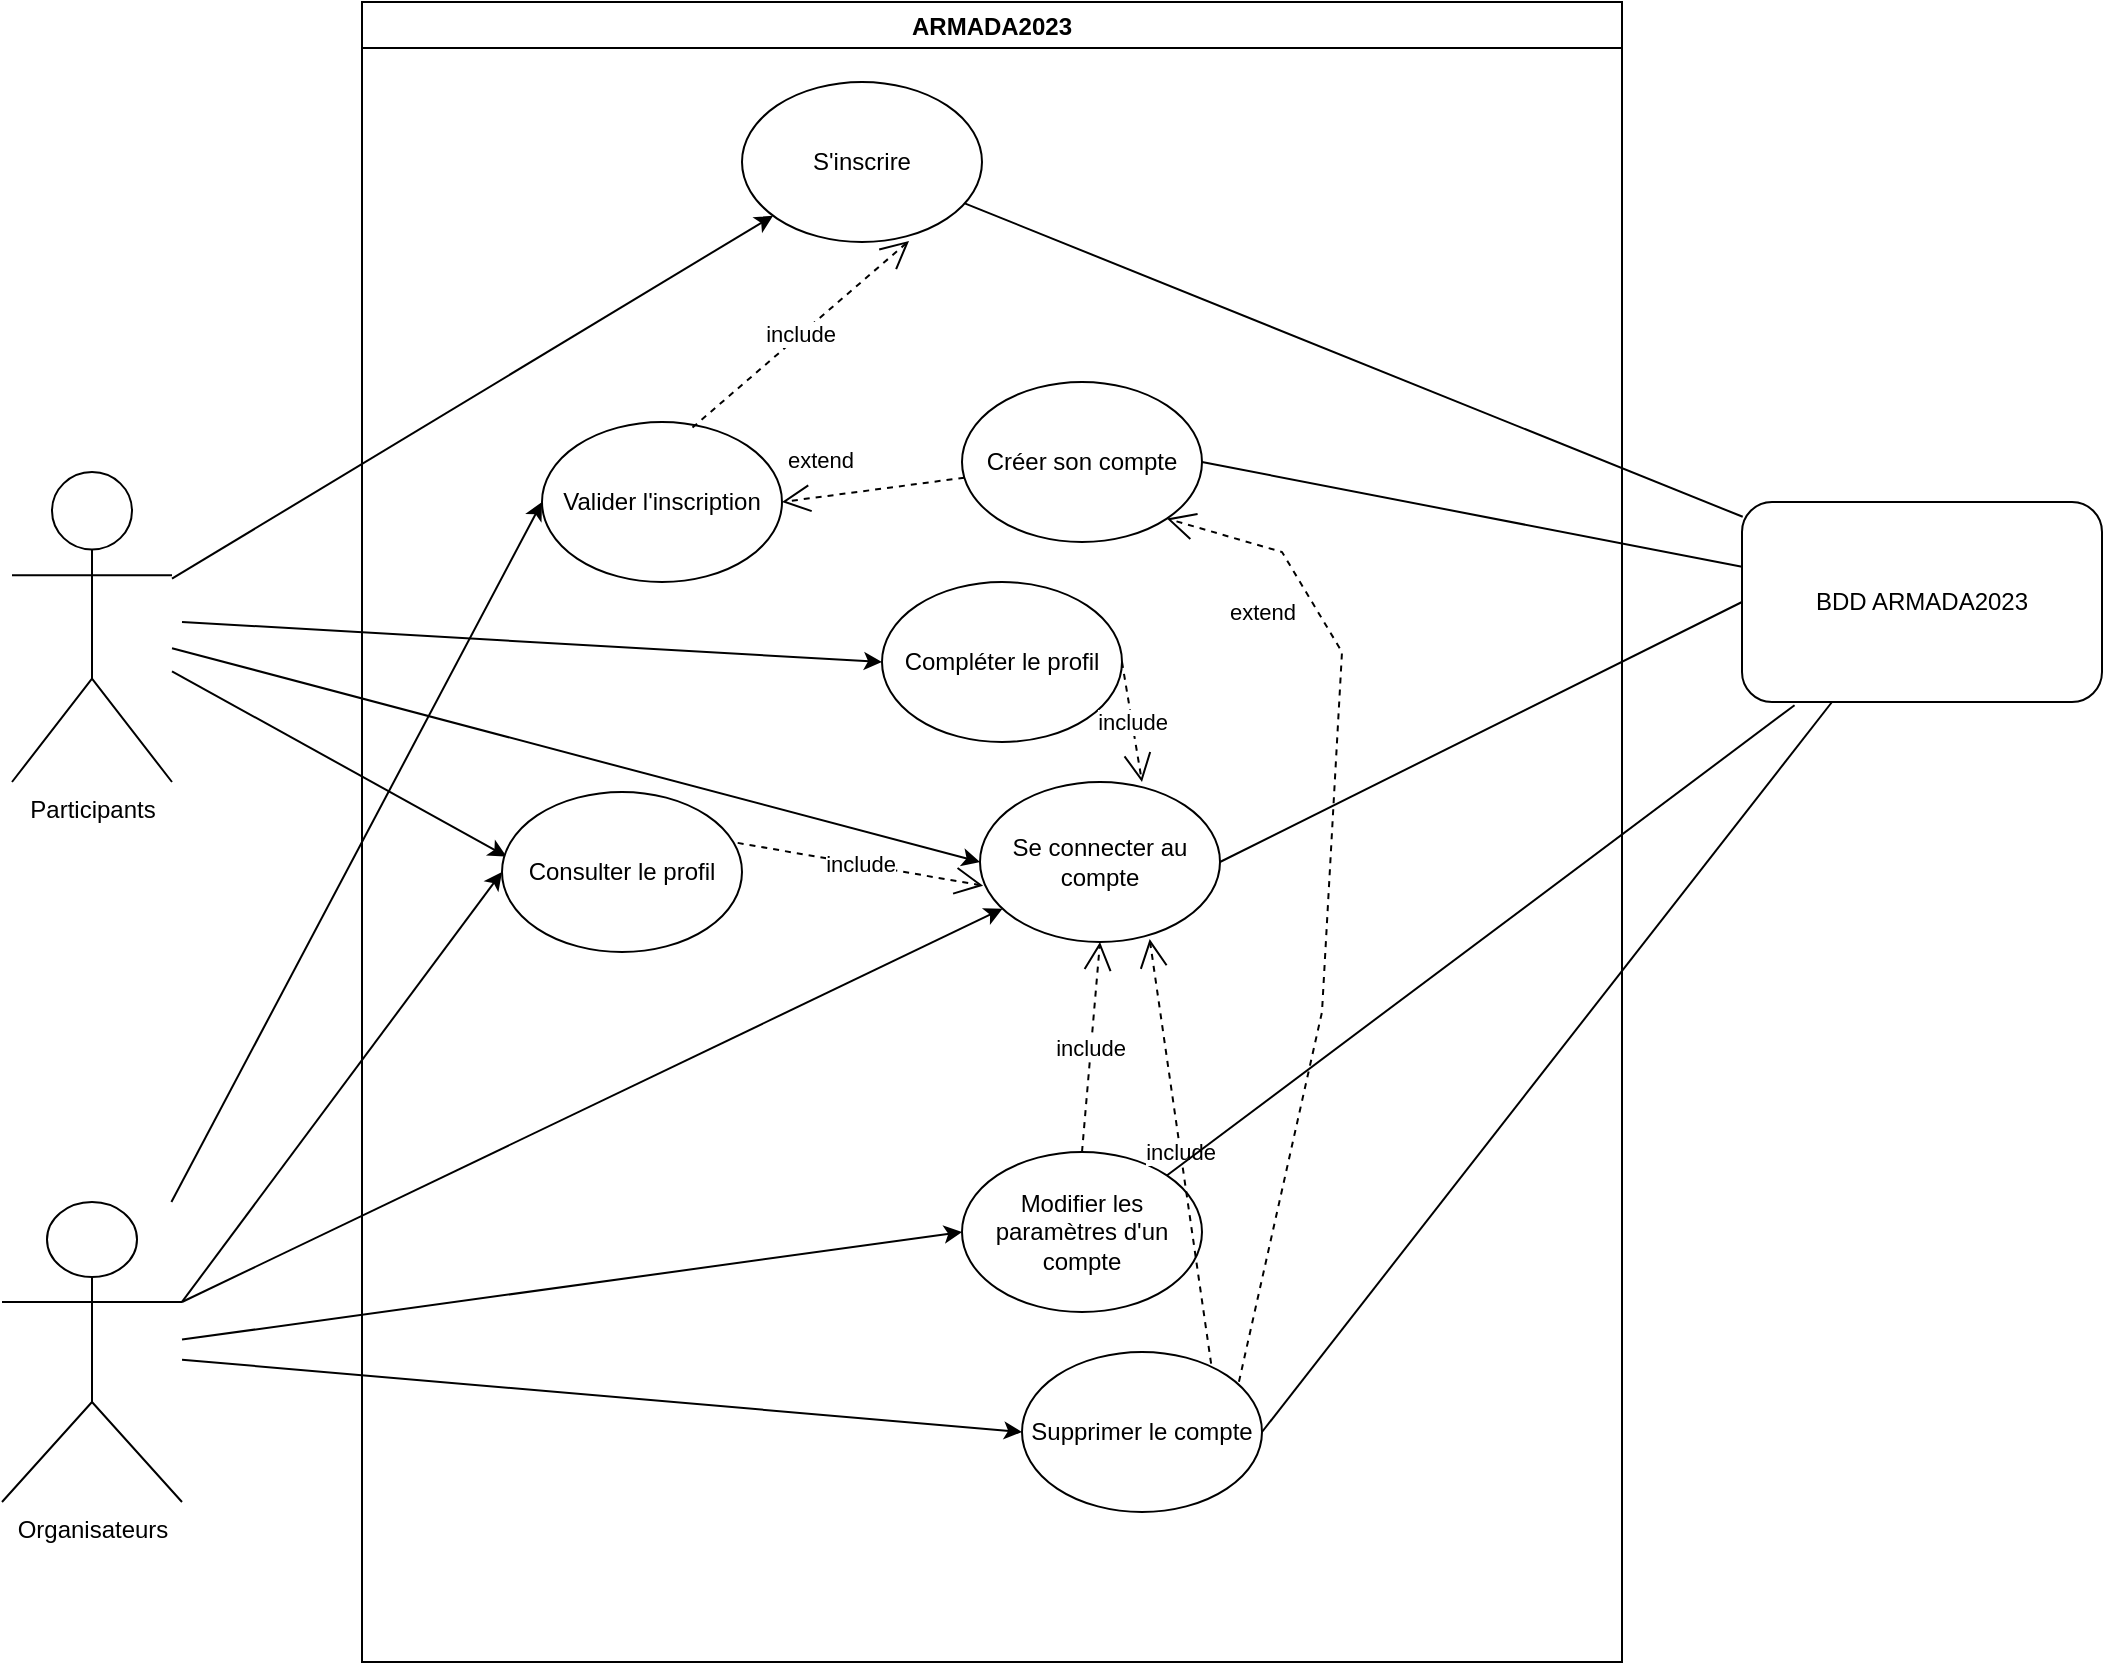<mxfile version="16.6.2" type="github" pages="4">
  <diagram id="tc6RuyASvO1Nn48kO2Fu" name="Projet global">
    <mxGraphModel dx="2595" dy="2537" grid="1" gridSize="10" guides="1" tooltips="1" connect="1" arrows="1" fold="1" page="1" pageScale="1" pageWidth="827" pageHeight="1169" math="0" shadow="0">
      <root>
        <mxCell id="0" />
        <mxCell id="1" parent="0" />
        <mxCell id="MuP_y4Y1Om4tm-9x30yw-2" value="Participants" style="shape=umlActor;verticalLabelPosition=bottom;verticalAlign=top;html=1;outlineConnect=0;" parent="1" vertex="1">
          <mxGeometry x="25" y="25" width="80" height="155" as="geometry" />
        </mxCell>
        <mxCell id="MuP_y4Y1Om4tm-9x30yw-12" value="" style="endArrow=classic;html=1;rounded=0;entryX=0;entryY=0.5;entryDx=0;entryDy=0;" parent="1" source="MuP_y4Y1Om4tm-9x30yw-36" target="MuP_y4Y1Om4tm-9x30yw-4" edge="1">
          <mxGeometry width="50" height="50" relative="1" as="geometry">
            <mxPoint x="143.42" y="469.8" as="sourcePoint" />
            <mxPoint x="320" y="450" as="targetPoint" />
          </mxGeometry>
        </mxCell>
        <mxCell id="MuP_y4Y1Om4tm-9x30yw-19" value="" style="endArrow=classic;html=1;rounded=0;entryX=0;entryY=0.5;entryDx=0;entryDy=0;" parent="1" source="MuP_y4Y1Om4tm-9x30yw-36" target="MuP_y4Y1Om4tm-9x30yw-16" edge="1">
          <mxGeometry width="50" height="50" relative="1" as="geometry">
            <mxPoint x="650" y="340" as="sourcePoint" />
            <mxPoint x="210" y="340" as="targetPoint" />
          </mxGeometry>
        </mxCell>
        <mxCell id="MuP_y4Y1Om4tm-9x30yw-20" value="" style="endArrow=classic;html=1;rounded=0;entryX=0;entryY=0.5;entryDx=0;entryDy=0;" parent="1" source="MuP_y4Y1Om4tm-9x30yw-36" target="MuP_y4Y1Om4tm-9x30yw-17" edge="1">
          <mxGeometry width="50" height="50" relative="1" as="geometry">
            <mxPoint x="140" y="485" as="sourcePoint" />
            <mxPoint x="420" y="440" as="targetPoint" />
          </mxGeometry>
        </mxCell>
        <mxCell id="MuP_y4Y1Om4tm-9x30yw-21" value="" style="endArrow=classic;html=1;rounded=0;exitX=1;exitY=0.333;exitDx=0;exitDy=0;entryX=0;entryY=0.5;entryDx=0;entryDy=0;exitPerimeter=0;" parent="1" source="MuP_y4Y1Om4tm-9x30yw-36" target="MuP_y4Y1Om4tm-9x30yw-18" edge="1">
          <mxGeometry width="50" height="50" relative="1" as="geometry">
            <mxPoint x="140" y="460" as="sourcePoint" />
            <mxPoint x="290" y="510" as="targetPoint" />
          </mxGeometry>
        </mxCell>
        <mxCell id="MuP_y4Y1Om4tm-9x30yw-31" value="" style="endArrow=classic;html=1;rounded=0;" parent="1" source="MuP_y4Y1Om4tm-9x30yw-2" target="MuP_y4Y1Om4tm-9x30yw-29" edge="1">
          <mxGeometry width="50" height="50" relative="1" as="geometry">
            <mxPoint x="100" y="130" as="sourcePoint" />
            <mxPoint x="150" y="100" as="targetPoint" />
          </mxGeometry>
        </mxCell>
        <mxCell id="MuP_y4Y1Om4tm-9x30yw-32" value="" style="endArrow=classic;html=1;rounded=0;entryX=0.019;entryY=0.403;entryDx=0;entryDy=0;entryPerimeter=0;" parent="1" source="MuP_y4Y1Om4tm-9x30yw-2" target="MuP_y4Y1Om4tm-9x30yw-18" edge="1">
          <mxGeometry width="50" height="50" relative="1" as="geometry">
            <mxPoint x="120" y="310" as="sourcePoint" />
            <mxPoint x="140" y="300" as="targetPoint" />
          </mxGeometry>
        </mxCell>
        <mxCell id="MuP_y4Y1Om4tm-9x30yw-35" value="BDD ARMADA2023" style="rounded=1;whiteSpace=wrap;html=1;" parent="1" vertex="1">
          <mxGeometry x="890" y="40" width="180" height="100" as="geometry" />
        </mxCell>
        <mxCell id="MuP_y4Y1Om4tm-9x30yw-36" value="Organisateurs&lt;br&gt;" style="shape=umlActor;verticalLabelPosition=bottom;verticalAlign=top;html=1;outlineConnect=0;" parent="1" vertex="1">
          <mxGeometry x="20" y="390" width="90" height="150" as="geometry" />
        </mxCell>
        <mxCell id="RJyfAWbRrtkzGmo8LJbs-2" value="" style="endArrow=none;html=1;rounded=0;shadow=0;entryX=1;entryY=0.5;entryDx=0;entryDy=0;exitX=0;exitY=0.5;exitDx=0;exitDy=0;" parent="1" source="MuP_y4Y1Om4tm-9x30yw-35" target="RJyfAWbRrtkzGmo8LJbs-10" edge="1">
          <mxGeometry width="50" height="50" relative="1" as="geometry">
            <mxPoint x="390" y="230" as="sourcePoint" />
            <mxPoint x="440" y="180" as="targetPoint" />
          </mxGeometry>
        </mxCell>
        <mxCell id="RJyfAWbRrtkzGmo8LJbs-10" value="Se connecter au compte" style="ellipse;whiteSpace=wrap;html=1;" parent="1" vertex="1">
          <mxGeometry x="509" y="180" width="120" height="80" as="geometry" />
        </mxCell>
        <mxCell id="RJyfAWbRrtkzGmo8LJbs-11" value="" style="endArrow=classic;html=1;rounded=0;" parent="1" target="RJyfAWbRrtkzGmo8LJbs-10" edge="1">
          <mxGeometry width="50" height="50" relative="1" as="geometry">
            <mxPoint x="110" y="440" as="sourcePoint" />
            <mxPoint x="160" y="310" as="targetPoint" />
          </mxGeometry>
        </mxCell>
        <mxCell id="RJyfAWbRrtkzGmo8LJbs-12" value="" style="endArrow=classic;html=1;rounded=0;entryX=0;entryY=0.5;entryDx=0;entryDy=0;" parent="1" source="MuP_y4Y1Om4tm-9x30yw-2" target="RJyfAWbRrtkzGmo8LJbs-10" edge="1">
          <mxGeometry width="50" height="50" relative="1" as="geometry">
            <mxPoint x="120" y="260" as="sourcePoint" />
            <mxPoint x="164.2" y="298.08" as="targetPoint" />
          </mxGeometry>
        </mxCell>
        <mxCell id="RJyfAWbRrtkzGmo8LJbs-13" value="include" style="endArrow=open;endSize=12;dashed=1;html=1;rounded=0;shadow=0;exitX=0.5;exitY=0;exitDx=0;exitDy=0;entryX=0.5;entryY=1;entryDx=0;entryDy=0;" parent="1" source="MuP_y4Y1Om4tm-9x30yw-16" target="RJyfAWbRrtkzGmo8LJbs-10" edge="1">
          <mxGeometry width="160" relative="1" as="geometry">
            <mxPoint x="469" y="480" as="sourcePoint" />
            <mxPoint x="469" y="515" as="targetPoint" />
          </mxGeometry>
        </mxCell>
        <mxCell id="RJyfAWbRrtkzGmo8LJbs-16" value="include" style="endArrow=open;endSize=12;dashed=1;html=1;rounded=0;shadow=0;exitX=0.982;exitY=0.318;exitDx=0;exitDy=0;exitPerimeter=0;entryX=0.013;entryY=0.648;entryDx=0;entryDy=0;entryPerimeter=0;" parent="1" source="MuP_y4Y1Om4tm-9x30yw-18" target="RJyfAWbRrtkzGmo8LJbs-10" edge="1">
          <mxGeometry width="160" relative="1" as="geometry">
            <mxPoint x="469" y="430" as="sourcePoint" />
            <mxPoint x="469" y="280" as="targetPoint" />
          </mxGeometry>
        </mxCell>
        <mxCell id="RJyfAWbRrtkzGmo8LJbs-20" value="" style="endArrow=none;html=1;rounded=0;shadow=0;entryX=1;entryY=0.5;entryDx=0;entryDy=0;exitX=0;exitY=0.324;exitDx=0;exitDy=0;exitPerimeter=0;" parent="1" source="MuP_y4Y1Om4tm-9x30yw-35" target="MuP_y4Y1Om4tm-9x30yw-3" edge="1">
          <mxGeometry width="50" height="50" relative="1" as="geometry">
            <mxPoint x="670" y="240" as="sourcePoint" />
            <mxPoint x="580" y="230" as="targetPoint" />
          </mxGeometry>
        </mxCell>
        <mxCell id="3mLBiaof892ooAd1ODVL-1" value="ARMADA2023" style="swimlane;" parent="1" vertex="1">
          <mxGeometry x="200" y="-210" width="630" height="830" as="geometry">
            <mxRectangle x="150" y="-185" width="110" height="23" as="alternateBounds" />
          </mxGeometry>
        </mxCell>
        <mxCell id="MuP_y4Y1Om4tm-9x30yw-29" value="S&#39;inscrire" style="ellipse;whiteSpace=wrap;html=1;" parent="3mLBiaof892ooAd1ODVL-1" vertex="1">
          <mxGeometry x="190" y="40" width="120" height="80" as="geometry" />
        </mxCell>
        <mxCell id="MuP_y4Y1Om4tm-9x30yw-16" value="Modifier les paramètres d&#39;un compte" style="ellipse;whiteSpace=wrap;html=1;" parent="3mLBiaof892ooAd1ODVL-1" vertex="1">
          <mxGeometry x="300" y="575" width="120" height="80" as="geometry" />
        </mxCell>
        <mxCell id="MuP_y4Y1Om4tm-9x30yw-17" value="Supprimer le compte" style="ellipse;whiteSpace=wrap;html=1;" parent="3mLBiaof892ooAd1ODVL-1" vertex="1">
          <mxGeometry x="330" y="675" width="120" height="80" as="geometry" />
        </mxCell>
        <mxCell id="MuP_y4Y1Om4tm-9x30yw-4" value="Valider l&#39;inscription" style="ellipse;whiteSpace=wrap;html=1;" parent="3mLBiaof892ooAd1ODVL-1" vertex="1">
          <mxGeometry x="90" y="210" width="120" height="80" as="geometry" />
        </mxCell>
        <mxCell id="3mLBiaof892ooAd1ODVL-7" value="include" style="endArrow=open;endSize=12;dashed=1;html=1;rounded=0;shadow=0;exitX=0.627;exitY=0.035;exitDx=0;exitDy=0;entryX=0.696;entryY=0.993;entryDx=0;entryDy=0;entryPerimeter=0;exitPerimeter=0;" parent="3mLBiaof892ooAd1ODVL-1" source="MuP_y4Y1Om4tm-9x30yw-4" target="MuP_y4Y1Om4tm-9x30yw-29" edge="1">
          <mxGeometry width="160" relative="1" as="geometry">
            <mxPoint x="220" y="504.56" as="sourcePoint" />
            <mxPoint x="267.8" y="200.0" as="targetPoint" />
          </mxGeometry>
        </mxCell>
        <mxCell id="MuP_y4Y1Om4tm-9x30yw-3" value="Créer son compte" style="ellipse;whiteSpace=wrap;html=1;" parent="3mLBiaof892ooAd1ODVL-1" vertex="1">
          <mxGeometry x="300" y="190" width="120" height="80" as="geometry" />
        </mxCell>
        <mxCell id="RJyfAWbRrtkzGmo8LJbs-19" value="extend" style="endArrow=open;endSize=12;dashed=1;html=1;rounded=0;shadow=0;entryX=1;entryY=0.5;entryDx=0;entryDy=0;" parent="3mLBiaof892ooAd1ODVL-1" source="MuP_y4Y1Om4tm-9x30yw-3" target="MuP_y4Y1Om4tm-9x30yw-4" edge="1">
          <mxGeometry x="0.529" y="-18" width="160" relative="1" as="geometry">
            <mxPoint x="259" y="480" as="sourcePoint" />
            <mxPoint x="279" y="510" as="targetPoint" />
            <mxPoint as="offset" />
          </mxGeometry>
        </mxCell>
        <mxCell id="MuP_y4Y1Om4tm-9x30yw-18" value="Consulter le profil" style="ellipse;whiteSpace=wrap;html=1;" parent="3mLBiaof892ooAd1ODVL-1" vertex="1">
          <mxGeometry x="70" y="395" width="120" height="80" as="geometry" />
        </mxCell>
        <mxCell id="3mLBiaof892ooAd1ODVL-8" value="Compléter le profil" style="ellipse;whiteSpace=wrap;html=1;" parent="3mLBiaof892ooAd1ODVL-1" vertex="1">
          <mxGeometry x="260" y="290" width="120" height="80" as="geometry" />
        </mxCell>
        <mxCell id="3mLBiaof892ooAd1ODVL-15" value="extend" style="endArrow=open;endSize=12;dashed=1;html=1;rounded=0;shadow=0;entryX=1;entryY=1;entryDx=0;entryDy=0;exitX=0.904;exitY=0.186;exitDx=0;exitDy=0;exitPerimeter=0;" parent="3mLBiaof892ooAd1ODVL-1" source="MuP_y4Y1Om4tm-9x30yw-17" target="MuP_y4Y1Om4tm-9x30yw-3" edge="1">
          <mxGeometry x="0.67" y="24" width="160" relative="1" as="geometry">
            <mxPoint x="311.175" y="247.878" as="sourcePoint" />
            <mxPoint x="220" y="260" as="targetPoint" />
            <mxPoint as="offset" />
            <Array as="points">
              <mxPoint x="480" y="505" />
              <mxPoint x="490" y="325" />
              <mxPoint x="460" y="275" />
            </Array>
          </mxGeometry>
        </mxCell>
        <mxCell id="3mLBiaof892ooAd1ODVL-5" value="include" style="endArrow=open;endSize=12;dashed=1;html=1;rounded=0;shadow=0;exitX=0.788;exitY=0.073;exitDx=0;exitDy=0;entryX=0.707;entryY=0.982;entryDx=0;entryDy=0;entryPerimeter=0;exitPerimeter=0;" parent="1" source="MuP_y4Y1Om4tm-9x30yw-17" target="RJyfAWbRrtkzGmo8LJbs-10" edge="1">
          <mxGeometry width="160" relative="1" as="geometry">
            <mxPoint x="469" y="430.0" as="sourcePoint" />
            <mxPoint x="579.0" y="270.0" as="targetPoint" />
          </mxGeometry>
        </mxCell>
        <mxCell id="3mLBiaof892ooAd1ODVL-6" value="" style="endArrow=none;html=1;rounded=0;entryX=0.002;entryY=0.074;entryDx=0;entryDy=0;entryPerimeter=0;" parent="1" source="MuP_y4Y1Om4tm-9x30yw-29" target="MuP_y4Y1Om4tm-9x30yw-35" edge="1">
          <mxGeometry width="50" height="50" relative="1" as="geometry">
            <mxPoint x="360" y="30" as="sourcePoint" />
            <mxPoint x="410" y="-20" as="targetPoint" />
          </mxGeometry>
        </mxCell>
        <mxCell id="3mLBiaof892ooAd1ODVL-9" value="include" style="endArrow=open;endSize=12;dashed=1;html=1;rounded=0;shadow=0;exitX=1;exitY=0.5;exitDx=0;exitDy=0;" parent="1" source="3mLBiaof892ooAd1ODVL-8" edge="1">
          <mxGeometry width="160" relative="1" as="geometry">
            <mxPoint x="520" y="400" as="sourcePoint" />
            <mxPoint x="590" y="180" as="targetPoint" />
          </mxGeometry>
        </mxCell>
        <mxCell id="3mLBiaof892ooAd1ODVL-11" value="" style="endArrow=classic;html=1;rounded=0;entryX=0;entryY=0.5;entryDx=0;entryDy=0;" parent="1" target="3mLBiaof892ooAd1ODVL-8" edge="1">
          <mxGeometry width="50" height="50" relative="1" as="geometry">
            <mxPoint x="110" y="100" as="sourcePoint" />
            <mxPoint x="519" y="230" as="targetPoint" />
          </mxGeometry>
        </mxCell>
        <mxCell id="3mLBiaof892ooAd1ODVL-13" value="" style="endArrow=none;html=1;rounded=0;exitX=1;exitY=0.5;exitDx=0;exitDy=0;entryX=0.25;entryY=1;entryDx=0;entryDy=0;" parent="1" source="MuP_y4Y1Om4tm-9x30yw-17" target="MuP_y4Y1Om4tm-9x30yw-35" edge="1">
          <mxGeometry width="50" height="50" relative="1" as="geometry">
            <mxPoint x="730" y="440" as="sourcePoint" />
            <mxPoint x="780" y="390" as="targetPoint" />
          </mxGeometry>
        </mxCell>
        <mxCell id="3mLBiaof892ooAd1ODVL-14" value="" style="endArrow=none;html=1;rounded=0;exitX=1;exitY=0;exitDx=0;exitDy=0;entryX=0.146;entryY=1.016;entryDx=0;entryDy=0;entryPerimeter=0;" parent="1" source="MuP_y4Y1Om4tm-9x30yw-16" target="MuP_y4Y1Om4tm-9x30yw-35" edge="1">
          <mxGeometry width="50" height="50" relative="1" as="geometry">
            <mxPoint x="610" y="540" as="sourcePoint" />
            <mxPoint x="745" y="80" as="targetPoint" />
          </mxGeometry>
        </mxCell>
      </root>
    </mxGraphModel>
  </diagram>
  <diagram id="rkwlxqNx_QLnGuUey_1U" name="Lot 1">
    <mxGraphModel dx="2595" dy="2537" grid="1" gridSize="10" guides="1" tooltips="1" connect="1" arrows="1" fold="1" page="1" pageScale="1" pageWidth="827" pageHeight="1169" math="0" shadow="0">
      <root>
        <mxCell id="-eg750hvULXs3dw6YuHf-0" />
        <mxCell id="-eg750hvULXs3dw6YuHf-1" parent="-eg750hvULXs3dw6YuHf-0" />
        <mxCell id="EdttVC2BpyQME5UNvGH4-0" value="Participants" style="shape=umlActor;verticalLabelPosition=bottom;verticalAlign=top;html=1;outlineConnect=0;" parent="-eg750hvULXs3dw6YuHf-1" vertex="1">
          <mxGeometry x="660" y="-1090" width="80" height="155" as="geometry" />
        </mxCell>
        <mxCell id="EdttVC2BpyQME5UNvGH4-1" value="Organisateurs&lt;br&gt;" style="shape=umlActor;verticalLabelPosition=bottom;verticalAlign=top;html=1;outlineConnect=0;" parent="-eg750hvULXs3dw6YuHf-1" vertex="1">
          <mxGeometry x="690" y="-540" width="90" height="150" as="geometry" />
        </mxCell>
        <mxCell id="EdttVC2BpyQME5UNvGH4-2" value="ARMADA2023" style="swimlane;" parent="-eg750hvULXs3dw6YuHf-1" vertex="1">
          <mxGeometry x="810" y="-1120" width="740" height="770" as="geometry">
            <mxRectangle x="150" y="-185" width="110" height="23" as="alternateBounds" />
          </mxGeometry>
        </mxCell>
        <mxCell id="EdttVC2BpyQME5UNvGH4-3" value="Faire la demande d&#39;un laissez-passer" style="ellipse;whiteSpace=wrap;html=1;" parent="EdttVC2BpyQME5UNvGH4-2" vertex="1">
          <mxGeometry x="80" y="50" width="120" height="60" as="geometry" />
        </mxCell>
        <mxCell id="EdttVC2BpyQME5UNvGH4-4" value="Suivre l&#39;état de la demande" style="ellipse;whiteSpace=wrap;html=1;" parent="EdttVC2BpyQME5UNvGH4-2" vertex="1">
          <mxGeometry x="80" y="140" width="120" height="60" as="geometry" />
        </mxCell>
        <mxCell id="EdttVC2BpyQME5UNvGH4-5" value="Modifier la demande d&#39;un laisser-passé" style="ellipse;whiteSpace=wrap;html=1;" parent="EdttVC2BpyQME5UNvGH4-2" vertex="1">
          <mxGeometry x="80" y="240" width="120" height="60" as="geometry" />
        </mxCell>
        <mxCell id="EdttVC2BpyQME5UNvGH4-6" value="Valider" style="ellipse;whiteSpace=wrap;html=1;" parent="EdttVC2BpyQME5UNvGH4-2" vertex="1">
          <mxGeometry x="450" y="40" width="100" height="40" as="geometry" />
        </mxCell>
        <mxCell id="EdttVC2BpyQME5UNvGH4-7" value="Refuser" style="ellipse;whiteSpace=wrap;html=1;" parent="EdttVC2BpyQME5UNvGH4-2" vertex="1">
          <mxGeometry x="330" y="50" width="100" height="40" as="geometry" />
        </mxCell>
        <mxCell id="EdttVC2BpyQME5UNvGH4-8" value="Annuler un laissez-passer&amp;nbsp; préalablement imprimé" style="ellipse;whiteSpace=wrap;html=1;" parent="EdttVC2BpyQME5UNvGH4-2" vertex="1">
          <mxGeometry x="580" y="50" width="133" height="70" as="geometry" />
        </mxCell>
        <mxCell id="EdttVC2BpyQME5UNvGH4-9" value="Traiter une demande de laissez-passer" style="ellipse;whiteSpace=wrap;html=1;" parent="EdttVC2BpyQME5UNvGH4-2" vertex="1">
          <mxGeometry x="450" y="120" width="120" height="80" as="geometry" />
        </mxCell>
        <mxCell id="EdttVC2BpyQME5UNvGH4-10" value="" style="endArrow=open;endFill=1;endSize=12;html=1;rounded=0;entryX=1;entryY=0.5;entryDx=0;entryDy=0;exitX=0.346;exitY=0.98;exitDx=0;exitDy=0;exitPerimeter=0;" parent="EdttVC2BpyQME5UNvGH4-2" source="EdttVC2BpyQME5UNvGH4-8" target="EdttVC2BpyQME5UNvGH4-9" edge="1">
          <mxGeometry width="160" relative="1" as="geometry">
            <mxPoint x="230" y="390" as="sourcePoint" />
            <mxPoint x="390" y="390" as="targetPoint" />
            <Array as="points" />
          </mxGeometry>
        </mxCell>
        <mxCell id="EdttVC2BpyQME5UNvGH4-11" value="" style="endArrow=open;endFill=1;endSize=12;html=1;rounded=0;entryX=0;entryY=0;entryDx=0;entryDy=0;exitX=1;exitY=0.5;exitDx=0;exitDy=0;" parent="EdttVC2BpyQME5UNvGH4-2" source="EdttVC2BpyQME5UNvGH4-7" target="EdttVC2BpyQME5UNvGH4-9" edge="1">
          <mxGeometry width="160" relative="1" as="geometry">
            <mxPoint x="567.74" y="193.726" as="sourcePoint" />
            <mxPoint x="473.707" y="291.63" as="targetPoint" />
          </mxGeometry>
        </mxCell>
        <mxCell id="EdttVC2BpyQME5UNvGH4-12" value="" style="endArrow=open;endFill=1;endSize=12;html=1;rounded=0;entryX=0.5;entryY=0;entryDx=0;entryDy=0;exitX=0.5;exitY=1;exitDx=0;exitDy=0;" parent="EdttVC2BpyQME5UNvGH4-2" source="EdttVC2BpyQME5UNvGH4-6" target="EdttVC2BpyQME5UNvGH4-9" edge="1">
          <mxGeometry width="160" relative="1" as="geometry">
            <mxPoint x="577.74" y="203.726" as="sourcePoint" />
            <mxPoint x="483.707" y="301.63" as="targetPoint" />
          </mxGeometry>
        </mxCell>
        <mxCell id="EdttVC2BpyQME5UNvGH4-13" value="&lt;span style=&quot;text-align: left&quot;&gt;Gérer la liste des demandes de laissez-passer&lt;/span&gt;" style="ellipse;whiteSpace=wrap;html=1;" parent="EdttVC2BpyQME5UNvGH4-2" vertex="1">
          <mxGeometry x="60" y="500" width="120" height="80" as="geometry" />
        </mxCell>
        <mxCell id="EdttVC2BpyQME5UNvGH4-14" value="Archiver un laisser-passez" style="ellipse;whiteSpace=wrap;html=1;" parent="EdttVC2BpyQME5UNvGH4-2" vertex="1">
          <mxGeometry x="280" y="440" width="100" height="40" as="geometry" />
        </mxCell>
        <mxCell id="EdttVC2BpyQME5UNvGH4-15" value="Éditer un laissez-passer" style="ellipse;whiteSpace=wrap;html=1;" parent="EdttVC2BpyQME5UNvGH4-2" vertex="1">
          <mxGeometry x="90" y="365" width="100" height="40" as="geometry" />
        </mxCell>
        <mxCell id="EdttVC2BpyQME5UNvGH4-16" value="Imprimer un laissez-passer" style="ellipse;whiteSpace=wrap;html=1;" parent="EdttVC2BpyQME5UNvGH4-2" vertex="1">
          <mxGeometry x="140" y="655" width="130" height="55" as="geometry" />
        </mxCell>
        <mxCell id="EdttVC2BpyQME5UNvGH4-17" value="Rechercher un laissez-passer" style="ellipse;whiteSpace=wrap;html=1;" parent="EdttVC2BpyQME5UNvGH4-2" vertex="1">
          <mxGeometry x="520" y="720" width="100" height="40" as="geometry" />
        </mxCell>
        <mxCell id="EdttVC2BpyQME5UNvGH4-18" value="Contrôler un laissez-passer" style="ellipse;whiteSpace=wrap;html=1;" parent="EdttVC2BpyQME5UNvGH4-2" vertex="1">
          <mxGeometry x="260" y="540" width="100" height="40" as="geometry" />
        </mxCell>
        <mxCell id="EdttVC2BpyQME5UNvGH4-19" value="Éditer la liste des laissez-passer" style="ellipse;whiteSpace=wrap;html=1;" parent="EdttVC2BpyQME5UNvGH4-2" vertex="1">
          <mxGeometry x="210" y="590" width="130" height="60" as="geometry" />
        </mxCell>
        <mxCell id="EdttVC2BpyQME5UNvGH4-20" value="Avoir les statistiques" style="ellipse;whiteSpace=wrap;html=1;" parent="EdttVC2BpyQME5UNvGH4-2" vertex="1">
          <mxGeometry x="280" y="490" width="100" height="40" as="geometry" />
        </mxCell>
        <mxCell id="EdttVC2BpyQME5UNvGH4-21" value="Rechercher par nom" style="ellipse;whiteSpace=wrap;html=1;" parent="EdttVC2BpyQME5UNvGH4-2" vertex="1">
          <mxGeometry x="540" y="610" width="80" height="50" as="geometry" />
        </mxCell>
        <mxCell id="EdttVC2BpyQME5UNvGH4-22" value="Rechercher par véhicule" style="ellipse;whiteSpace=wrap;html=1;" parent="EdttVC2BpyQME5UNvGH4-2" vertex="1">
          <mxGeometry x="650" y="650" width="80" height="50" as="geometry" />
        </mxCell>
        <mxCell id="EdttVC2BpyQME5UNvGH4-23" value="Rechercher par locataire" style="ellipse;whiteSpace=wrap;html=1;" parent="EdttVC2BpyQME5UNvGH4-2" vertex="1">
          <mxGeometry x="650" y="710" width="80" height="50" as="geometry" />
        </mxCell>
        <mxCell id="EdttVC2BpyQME5UNvGH4-24" value="" style="endArrow=open;endFill=1;endSize=12;html=1;rounded=0;exitX=0.5;exitY=1;exitDx=0;exitDy=0;" parent="EdttVC2BpyQME5UNvGH4-2" source="EdttVC2BpyQME5UNvGH4-21" target="EdttVC2BpyQME5UNvGH4-17" edge="1">
          <mxGeometry width="160" relative="1" as="geometry">
            <mxPoint x="549.998" y="530.0" as="sourcePoint" />
            <mxPoint x="493.98" y="571.4" as="targetPoint" />
            <Array as="points" />
          </mxGeometry>
        </mxCell>
        <mxCell id="EdttVC2BpyQME5UNvGH4-25" value="" style="endArrow=open;endFill=1;endSize=12;html=1;rounded=0;exitX=0;exitY=1;exitDx=0;exitDy=0;entryX=0.975;entryY=0.24;entryDx=0;entryDy=0;entryPerimeter=0;" parent="EdttVC2BpyQME5UNvGH4-2" source="EdttVC2BpyQME5UNvGH4-22" target="EdttVC2BpyQME5UNvGH4-17" edge="1">
          <mxGeometry width="160" relative="1" as="geometry">
            <mxPoint x="590" y="670" as="sourcePoint" />
            <mxPoint x="582.378" y="730.023" as="targetPoint" />
            <Array as="points" />
          </mxGeometry>
        </mxCell>
        <mxCell id="EdttVC2BpyQME5UNvGH4-26" value="" style="endArrow=open;endFill=1;endSize=12;html=1;rounded=0;exitX=0;exitY=0.5;exitDx=0;exitDy=0;entryX=1;entryY=0.5;entryDx=0;entryDy=0;" parent="EdttVC2BpyQME5UNvGH4-2" source="EdttVC2BpyQME5UNvGH4-23" target="EdttVC2BpyQME5UNvGH4-17" edge="1">
          <mxGeometry width="160" relative="1" as="geometry">
            <mxPoint x="600" y="680" as="sourcePoint" />
            <mxPoint x="592.378" y="740.023" as="targetPoint" />
            <Array as="points" />
          </mxGeometry>
        </mxCell>
        <mxCell id="EdttVC2BpyQME5UNvGH4-28" style="edgeStyle=orthogonalEdgeStyle;rounded=0;orthogonalLoop=1;jettySize=auto;html=1;exitX=0.5;exitY=1;exitDx=0;exitDy=0;" parent="EdttVC2BpyQME5UNvGH4-2" source="EdttVC2BpyQME5UNvGH4-19" target="EdttVC2BpyQME5UNvGH4-19" edge="1">
          <mxGeometry relative="1" as="geometry" />
        </mxCell>
        <mxCell id="EdttVC2BpyQME5UNvGH4-29" value="include" style="endArrow=open;endSize=12;dashed=1;html=1;rounded=0;shadow=0;exitX=0.032;exitY=0.71;exitDx=0;exitDy=0;exitPerimeter=0;entryX=0.947;entryY=0.205;entryDx=0;entryDy=0;entryPerimeter=0;" parent="EdttVC2BpyQME5UNvGH4-2" source="EdttVC2BpyQME5UNvGH4-14" target="EdttVC2BpyQME5UNvGH4-13" edge="1">
          <mxGeometry width="160" relative="1" as="geometry">
            <mxPoint x="157.28" y="511.8" as="sourcePoint" />
            <mxPoint x="240" y="490" as="targetPoint" />
          </mxGeometry>
        </mxCell>
        <mxCell id="EdttVC2BpyQME5UNvGH4-30" value="include" style="endArrow=open;endSize=12;dashed=1;html=1;rounded=0;shadow=0;exitX=0;exitY=0.5;exitDx=0;exitDy=0;entryX=1;entryY=0.5;entryDx=0;entryDy=0;" parent="EdttVC2BpyQME5UNvGH4-2" source="EdttVC2BpyQME5UNvGH4-20" target="EdttVC2BpyQME5UNvGH4-13" edge="1">
          <mxGeometry width="160" relative="1" as="geometry">
            <mxPoint x="293.2" y="478.4" as="sourcePoint" />
            <mxPoint x="183.64" y="526.4" as="targetPoint" />
          </mxGeometry>
        </mxCell>
        <mxCell id="EdttVC2BpyQME5UNvGH4-31" value="include" style="endArrow=open;endSize=12;dashed=1;html=1;rounded=0;shadow=0;exitX=0;exitY=0.5;exitDx=0;exitDy=0;" parent="EdttVC2BpyQME5UNvGH4-2" source="EdttVC2BpyQME5UNvGH4-18" target="EdttVC2BpyQME5UNvGH4-13" edge="1">
          <mxGeometry width="160" relative="1" as="geometry">
            <mxPoint x="303.2" y="488.4" as="sourcePoint" />
            <mxPoint x="193.64" y="536.4" as="targetPoint" />
          </mxGeometry>
        </mxCell>
        <mxCell id="EdttVC2BpyQME5UNvGH4-32" value="include" style="endArrow=open;endSize=12;dashed=1;html=1;rounded=0;shadow=0;exitX=0.044;exitY=0.34;exitDx=0;exitDy=0;exitPerimeter=0;entryX=1;entryY=1;entryDx=0;entryDy=0;" parent="EdttVC2BpyQME5UNvGH4-2" source="EdttVC2BpyQME5UNvGH4-19" target="EdttVC2BpyQME5UNvGH4-13" edge="1">
          <mxGeometry width="160" relative="1" as="geometry">
            <mxPoint x="313.2" y="498.4" as="sourcePoint" />
            <mxPoint x="203.64" y="546.4" as="targetPoint" />
          </mxGeometry>
        </mxCell>
        <mxCell id="EdttVC2BpyQME5UNvGH4-33" value="include" style="endArrow=open;endSize=12;dashed=1;html=1;rounded=0;shadow=0;exitX=0;exitY=0;exitDx=0;exitDy=0;entryX=0.5;entryY=1;entryDx=0;entryDy=0;" parent="EdttVC2BpyQME5UNvGH4-2" source="EdttVC2BpyQME5UNvGH4-16" target="EdttVC2BpyQME5UNvGH4-13" edge="1">
          <mxGeometry width="160" relative="1" as="geometry">
            <mxPoint x="323.2" y="508.4" as="sourcePoint" />
            <mxPoint x="213.64" y="556.4" as="targetPoint" />
          </mxGeometry>
        </mxCell>
        <mxCell id="EdttVC2BpyQME5UNvGH4-34" value="include" style="endArrow=open;endSize=12;dashed=1;html=1;rounded=0;shadow=0;exitX=0.237;exitY=0.965;exitDx=0;exitDy=0;exitPerimeter=0;entryX=0.747;entryY=0.015;entryDx=0;entryDy=0;entryPerimeter=0;" parent="EdttVC2BpyQME5UNvGH4-2" source="EdttVC2BpyQME5UNvGH4-9" target="EdttVC2BpyQME5UNvGH4-13" edge="1">
          <mxGeometry width="160" relative="1" as="geometry">
            <mxPoint x="343.2" y="528.4" as="sourcePoint" />
            <mxPoint x="233.64" y="576.4" as="targetPoint" />
          </mxGeometry>
        </mxCell>
        <mxCell id="EdttVC2BpyQME5UNvGH4-35" value="" style="endArrow=none;html=1;rounded=0;exitX=1;exitY=0.5;exitDx=0;exitDy=0;" parent="EdttVC2BpyQME5UNvGH4-2" source="EdttVC2BpyQME5UNvGH4-5" edge="1">
          <mxGeometry width="50" height="50" relative="1" as="geometry">
            <mxPoint x="190" y="122.56" as="sourcePoint" />
            <mxPoint x="765.52" y="300" as="targetPoint" />
            <Array as="points" />
          </mxGeometry>
        </mxCell>
        <mxCell id="EdttVC2BpyQME5UNvGH4-36" value="include" style="endArrow=open;endSize=12;dashed=1;html=1;rounded=0;shadow=0;exitX=0.5;exitY=0;exitDx=0;exitDy=0;entryX=0.298;entryY=0.998;entryDx=0;entryDy=0;entryPerimeter=0;" parent="EdttVC2BpyQME5UNvGH4-2" source="EdttVC2BpyQME5UNvGH4-4" target="EdttVC2BpyQME5UNvGH4-3" edge="1">
          <mxGeometry width="160" relative="1" as="geometry">
            <mxPoint x="304.4" y="-30" as="sourcePoint" />
            <mxPoint x="180" y="130" as="targetPoint" />
          </mxGeometry>
        </mxCell>
        <mxCell id="pYXj11C_nd4i4bUA29E3-35" value="" style="endArrow=none;html=1;rounded=0;exitX=1;exitY=0.333;exitDx=0;exitDy=0;exitPerimeter=0;entryX=0;entryY=0.5;entryDx=0;entryDy=0;" edge="1" parent="EdttVC2BpyQME5UNvGH4-2">
          <mxGeometry width="50" height="50" relative="1" as="geometry">
            <mxPoint x="-30" y="630" as="sourcePoint" />
            <mxPoint x="520.0" y="740" as="targetPoint" />
            <Array as="points">
              <mxPoint x="200" y="750" />
            </Array>
          </mxGeometry>
        </mxCell>
        <mxCell id="M0T0EyF6SJ-2vCDb3WbZ-0" value="&lt;span style=&quot;text-align: left&quot;&gt;Gérer la liste des demandes de laissez-passer&lt;/span&gt;" style="ellipse;whiteSpace=wrap;html=1;" vertex="1" parent="EdttVC2BpyQME5UNvGH4-2">
          <mxGeometry x="60" y="500" width="120" height="80" as="geometry" />
        </mxCell>
        <mxCell id="M0T0EyF6SJ-2vCDb3WbZ-1" value="Contrôler un laissez-passer" style="ellipse;whiteSpace=wrap;html=1;" vertex="1" parent="EdttVC2BpyQME5UNvGH4-2">
          <mxGeometry x="260" y="540" width="100" height="40" as="geometry" />
        </mxCell>
        <mxCell id="M0T0EyF6SJ-2vCDb3WbZ-2" value="Avoir les statistiques" style="ellipse;whiteSpace=wrap;html=1;" vertex="1" parent="EdttVC2BpyQME5UNvGH4-2">
          <mxGeometry x="280" y="490" width="100" height="40" as="geometry" />
        </mxCell>
        <mxCell id="M0T0EyF6SJ-2vCDb3WbZ-3" value="include" style="endArrow=open;endSize=12;dashed=1;html=1;rounded=0;shadow=0;exitX=0;exitY=0.5;exitDx=0;exitDy=0;entryX=1;entryY=0.5;entryDx=0;entryDy=0;" edge="1" source="M0T0EyF6SJ-2vCDb3WbZ-2" target="M0T0EyF6SJ-2vCDb3WbZ-0" parent="EdttVC2BpyQME5UNvGH4-2">
          <mxGeometry width="160" relative="1" as="geometry">
            <mxPoint x="-516.8" y="1598.4" as="sourcePoint" />
            <mxPoint x="-626.36" y="1646.4" as="targetPoint" />
          </mxGeometry>
        </mxCell>
        <mxCell id="M0T0EyF6SJ-2vCDb3WbZ-4" value="include" style="endArrow=open;endSize=12;dashed=1;html=1;rounded=0;shadow=0;exitX=0;exitY=0.5;exitDx=0;exitDy=0;" edge="1" source="M0T0EyF6SJ-2vCDb3WbZ-1" target="M0T0EyF6SJ-2vCDb3WbZ-0" parent="EdttVC2BpyQME5UNvGH4-2">
          <mxGeometry width="160" relative="1" as="geometry">
            <mxPoint x="-506.8" y="1608.4" as="sourcePoint" />
            <mxPoint x="-616.36" y="1656.4" as="targetPoint" />
          </mxGeometry>
        </mxCell>
        <mxCell id="M0T0EyF6SJ-2vCDb3WbZ-5" value="Imprimer un laissez-passer" style="ellipse;whiteSpace=wrap;html=1;" vertex="1" parent="EdttVC2BpyQME5UNvGH4-2">
          <mxGeometry x="140" y="655" width="130" height="55" as="geometry" />
        </mxCell>
        <mxCell id="M0T0EyF6SJ-2vCDb3WbZ-6" value="&lt;span style=&quot;text-align: left&quot;&gt;Gérer la liste des demandes de laissez-passer&lt;/span&gt;" style="ellipse;whiteSpace=wrap;html=1;" vertex="1" parent="EdttVC2BpyQME5UNvGH4-2">
          <mxGeometry x="60" y="500" width="120" height="80" as="geometry" />
        </mxCell>
        <mxCell id="M0T0EyF6SJ-2vCDb3WbZ-7" value="Contrôler un laissez-passer" style="ellipse;whiteSpace=wrap;html=1;" vertex="1" parent="EdttVC2BpyQME5UNvGH4-2">
          <mxGeometry x="260" y="540" width="100" height="40" as="geometry" />
        </mxCell>
        <mxCell id="M0T0EyF6SJ-2vCDb3WbZ-8" value="Avoir les statistiques" style="ellipse;whiteSpace=wrap;html=1;" vertex="1" parent="EdttVC2BpyQME5UNvGH4-2">
          <mxGeometry x="280" y="490" width="100" height="40" as="geometry" />
        </mxCell>
        <mxCell id="M0T0EyF6SJ-2vCDb3WbZ-9" value="include" style="endArrow=open;endSize=12;dashed=1;html=1;rounded=0;shadow=0;exitX=0;exitY=0.5;exitDx=0;exitDy=0;entryX=1;entryY=0.5;entryDx=0;entryDy=0;" edge="1" source="M0T0EyF6SJ-2vCDb3WbZ-8" target="M0T0EyF6SJ-2vCDb3WbZ-6" parent="EdttVC2BpyQME5UNvGH4-2">
          <mxGeometry width="160" relative="1" as="geometry">
            <mxPoint x="-1326.8" y="2718.4" as="sourcePoint" />
            <mxPoint x="-1436.36" y="2766.4" as="targetPoint" />
          </mxGeometry>
        </mxCell>
        <mxCell id="M0T0EyF6SJ-2vCDb3WbZ-10" value="include" style="endArrow=open;endSize=12;dashed=1;html=1;rounded=0;shadow=0;exitX=0;exitY=0.5;exitDx=0;exitDy=0;" edge="1" source="M0T0EyF6SJ-2vCDb3WbZ-7" target="M0T0EyF6SJ-2vCDb3WbZ-6" parent="EdttVC2BpyQME5UNvGH4-2">
          <mxGeometry width="160" relative="1" as="geometry">
            <mxPoint x="-1316.8" y="2728.4" as="sourcePoint" />
            <mxPoint x="-1426.36" y="2776.4" as="targetPoint" />
          </mxGeometry>
        </mxCell>
        <mxCell id="M0T0EyF6SJ-2vCDb3WbZ-11" value="Imprimer un laissez-passer" style="ellipse;whiteSpace=wrap;html=1;" vertex="1" parent="EdttVC2BpyQME5UNvGH4-2">
          <mxGeometry x="140" y="655" width="130" height="55" as="geometry" />
        </mxCell>
        <mxCell id="M0T0EyF6SJ-2vCDb3WbZ-12" value="Faire la demande d&#39;un laissez-passer" style="ellipse;whiteSpace=wrap;html=1;" vertex="1" parent="EdttVC2BpyQME5UNvGH4-2">
          <mxGeometry x="80" y="50" width="120" height="60" as="geometry" />
        </mxCell>
        <mxCell id="M0T0EyF6SJ-2vCDb3WbZ-13" value="Suivre l&#39;état de la demande" style="ellipse;whiteSpace=wrap;html=1;" vertex="1" parent="EdttVC2BpyQME5UNvGH4-2">
          <mxGeometry x="80" y="140" width="120" height="60" as="geometry" />
        </mxCell>
        <mxCell id="M0T0EyF6SJ-2vCDb3WbZ-14" value="Modifier la demande d&#39;un laisser-passé" style="ellipse;whiteSpace=wrap;html=1;" vertex="1" parent="EdttVC2BpyQME5UNvGH4-2">
          <mxGeometry x="80" y="240" width="120" height="60" as="geometry" />
        </mxCell>
        <mxCell id="M0T0EyF6SJ-2vCDb3WbZ-15" value="Valider" style="ellipse;whiteSpace=wrap;html=1;" vertex="1" parent="EdttVC2BpyQME5UNvGH4-2">
          <mxGeometry x="450" y="40" width="100" height="40" as="geometry" />
        </mxCell>
        <mxCell id="M0T0EyF6SJ-2vCDb3WbZ-16" value="Refuser" style="ellipse;whiteSpace=wrap;html=1;" vertex="1" parent="EdttVC2BpyQME5UNvGH4-2">
          <mxGeometry x="330" y="50" width="100" height="40" as="geometry" />
        </mxCell>
        <mxCell id="M0T0EyF6SJ-2vCDb3WbZ-17" value="Traiter une demande de laissez-passer" style="ellipse;whiteSpace=wrap;html=1;" vertex="1" parent="EdttVC2BpyQME5UNvGH4-2">
          <mxGeometry x="450" y="120" width="120" height="80" as="geometry" />
        </mxCell>
        <mxCell id="M0T0EyF6SJ-2vCDb3WbZ-18" value="" style="endArrow=open;endFill=1;endSize=12;html=1;rounded=0;entryX=1;entryY=0.5;entryDx=0;entryDy=0;exitX=0.346;exitY=0.98;exitDx=0;exitDy=0;exitPerimeter=0;" edge="1" target="M0T0EyF6SJ-2vCDb3WbZ-17" parent="EdttVC2BpyQME5UNvGH4-2">
          <mxGeometry width="160" relative="1" as="geometry">
            <mxPoint x="626.018" y="118.6" as="sourcePoint" />
            <mxPoint x="-420" y="1510" as="targetPoint" />
            <Array as="points" />
          </mxGeometry>
        </mxCell>
        <mxCell id="M0T0EyF6SJ-2vCDb3WbZ-19" value="" style="endArrow=open;endFill=1;endSize=12;html=1;rounded=0;entryX=0;entryY=0;entryDx=0;entryDy=0;exitX=1;exitY=0.5;exitDx=0;exitDy=0;" edge="1" source="M0T0EyF6SJ-2vCDb3WbZ-16" target="M0T0EyF6SJ-2vCDb3WbZ-17" parent="EdttVC2BpyQME5UNvGH4-2">
          <mxGeometry width="160" relative="1" as="geometry">
            <mxPoint x="-242.26" y="1313.726" as="sourcePoint" />
            <mxPoint x="-336.293" y="1411.63" as="targetPoint" />
          </mxGeometry>
        </mxCell>
        <mxCell id="M0T0EyF6SJ-2vCDb3WbZ-20" value="" style="endArrow=open;endFill=1;endSize=12;html=1;rounded=0;entryX=0.5;entryY=0;entryDx=0;entryDy=0;exitX=0.5;exitY=1;exitDx=0;exitDy=0;" edge="1" source="M0T0EyF6SJ-2vCDb3WbZ-15" target="M0T0EyF6SJ-2vCDb3WbZ-17" parent="EdttVC2BpyQME5UNvGH4-2">
          <mxGeometry width="160" relative="1" as="geometry">
            <mxPoint x="-232.26" y="1323.726" as="sourcePoint" />
            <mxPoint x="-326.293" y="1421.63" as="targetPoint" />
          </mxGeometry>
        </mxCell>
        <mxCell id="M0T0EyF6SJ-2vCDb3WbZ-21" value="Archiver un laisser-passez" style="ellipse;whiteSpace=wrap;html=1;" vertex="1" parent="EdttVC2BpyQME5UNvGH4-2">
          <mxGeometry x="280" y="440" width="100" height="40" as="geometry" />
        </mxCell>
        <mxCell id="M0T0EyF6SJ-2vCDb3WbZ-22" value="Éditer un laissez-passer" style="ellipse;whiteSpace=wrap;html=1;" vertex="1" parent="EdttVC2BpyQME5UNvGH4-2">
          <mxGeometry x="90" y="365" width="100" height="40" as="geometry" />
        </mxCell>
        <mxCell id="M0T0EyF6SJ-2vCDb3WbZ-23" value="include" style="endArrow=open;endSize=12;dashed=1;html=1;rounded=0;shadow=0;exitX=0.032;exitY=0.71;exitDx=0;exitDy=0;exitPerimeter=0;entryX=0.947;entryY=0.205;entryDx=0;entryDy=0;entryPerimeter=0;" edge="1" source="M0T0EyF6SJ-2vCDb3WbZ-21" parent="EdttVC2BpyQME5UNvGH4-2">
          <mxGeometry width="160" relative="1" as="geometry">
            <mxPoint x="-652.72" y="1631.8" as="sourcePoint" />
            <mxPoint x="173.64" y="516.4" as="targetPoint" />
          </mxGeometry>
        </mxCell>
        <mxCell id="M0T0EyF6SJ-2vCDb3WbZ-24" value="include" style="endArrow=open;endSize=12;dashed=1;html=1;rounded=0;shadow=0;exitX=0.237;exitY=0.965;exitDx=0;exitDy=0;exitPerimeter=0;entryX=0.747;entryY=0.015;entryDx=0;entryDy=0;entryPerimeter=0;" edge="1" source="M0T0EyF6SJ-2vCDb3WbZ-17" parent="EdttVC2BpyQME5UNvGH4-2">
          <mxGeometry width="160" relative="1" as="geometry">
            <mxPoint x="-466.8" y="1648.4" as="sourcePoint" />
            <mxPoint x="149.64" y="501.2" as="targetPoint" />
          </mxGeometry>
        </mxCell>
        <mxCell id="M0T0EyF6SJ-2vCDb3WbZ-25" value="include" style="endArrow=open;endSize=12;dashed=1;html=1;rounded=0;shadow=0;exitX=0.5;exitY=0;exitDx=0;exitDy=0;entryX=0.298;entryY=0.998;entryDx=0;entryDy=0;entryPerimeter=0;" edge="1" source="M0T0EyF6SJ-2vCDb3WbZ-13" target="M0T0EyF6SJ-2vCDb3WbZ-12" parent="EdttVC2BpyQME5UNvGH4-2">
          <mxGeometry width="160" relative="1" as="geometry">
            <mxPoint x="-505.6" y="1090" as="sourcePoint" />
            <mxPoint x="-630" y="1250" as="targetPoint" />
          </mxGeometry>
        </mxCell>
        <mxCell id="M0T0EyF6SJ-2vCDb3WbZ-26" value="include" style="endArrow=open;endSize=12;dashed=1;html=1;rounded=0;shadow=0;entryX=0.5;entryY=0;entryDx=0;entryDy=0;" edge="1" parent="EdttVC2BpyQME5UNvGH4-2">
          <mxGeometry width="160" relative="1" as="geometry">
            <mxPoint x="130" y="410" as="sourcePoint" />
            <mxPoint x="120" y="500" as="targetPoint" />
          </mxGeometry>
        </mxCell>
        <mxCell id="M0T0EyF6SJ-2vCDb3WbZ-27" value="Faire la demande d&#39;un laissez-passer" style="ellipse;whiteSpace=wrap;html=1;" vertex="1" parent="EdttVC2BpyQME5UNvGH4-2">
          <mxGeometry x="80" y="50" width="120" height="60" as="geometry" />
        </mxCell>
        <mxCell id="M0T0EyF6SJ-2vCDb3WbZ-28" value="Suivre l&#39;état de la demande" style="ellipse;whiteSpace=wrap;html=1;" vertex="1" parent="EdttVC2BpyQME5UNvGH4-2">
          <mxGeometry x="80" y="140" width="120" height="60" as="geometry" />
        </mxCell>
        <mxCell id="M0T0EyF6SJ-2vCDb3WbZ-29" value="Modifier la demande d&#39;un laisser-passé" style="ellipse;whiteSpace=wrap;html=1;" vertex="1" parent="EdttVC2BpyQME5UNvGH4-2">
          <mxGeometry x="80" y="240" width="120" height="60" as="geometry" />
        </mxCell>
        <mxCell id="M0T0EyF6SJ-2vCDb3WbZ-30" value="Valider" style="ellipse;whiteSpace=wrap;html=1;" vertex="1" parent="EdttVC2BpyQME5UNvGH4-2">
          <mxGeometry x="450" y="40" width="100" height="40" as="geometry" />
        </mxCell>
        <mxCell id="M0T0EyF6SJ-2vCDb3WbZ-31" value="Refuser" style="ellipse;whiteSpace=wrap;html=1;" vertex="1" parent="EdttVC2BpyQME5UNvGH4-2">
          <mxGeometry x="330" y="50" width="100" height="40" as="geometry" />
        </mxCell>
        <mxCell id="M0T0EyF6SJ-2vCDb3WbZ-32" value="Traiter une demande de laissez-passer" style="ellipse;whiteSpace=wrap;html=1;" vertex="1" parent="EdttVC2BpyQME5UNvGH4-2">
          <mxGeometry x="450" y="120" width="120" height="80" as="geometry" />
        </mxCell>
        <mxCell id="M0T0EyF6SJ-2vCDb3WbZ-33" value="" style="endArrow=open;endFill=1;endSize=12;html=1;rounded=0;entryX=1;entryY=0.5;entryDx=0;entryDy=0;exitX=0.346;exitY=0.98;exitDx=0;exitDy=0;exitPerimeter=0;" edge="1" target="M0T0EyF6SJ-2vCDb3WbZ-32" parent="EdttVC2BpyQME5UNvGH4-2">
          <mxGeometry width="160" relative="1" as="geometry">
            <mxPoint x="626.018" y="118.6" as="sourcePoint" />
            <mxPoint x="-1230" y="2630" as="targetPoint" />
            <Array as="points" />
          </mxGeometry>
        </mxCell>
        <mxCell id="M0T0EyF6SJ-2vCDb3WbZ-34" value="" style="endArrow=open;endFill=1;endSize=12;html=1;rounded=0;entryX=0;entryY=0;entryDx=0;entryDy=0;exitX=1;exitY=0.5;exitDx=0;exitDy=0;" edge="1" source="M0T0EyF6SJ-2vCDb3WbZ-31" target="M0T0EyF6SJ-2vCDb3WbZ-32" parent="EdttVC2BpyQME5UNvGH4-2">
          <mxGeometry width="160" relative="1" as="geometry">
            <mxPoint x="-1052.26" y="2433.726" as="sourcePoint" />
            <mxPoint x="-1146.293" y="2531.63" as="targetPoint" />
          </mxGeometry>
        </mxCell>
        <mxCell id="M0T0EyF6SJ-2vCDb3WbZ-35" value="" style="endArrow=open;endFill=1;endSize=12;html=1;rounded=0;entryX=0.5;entryY=0;entryDx=0;entryDy=0;exitX=0.5;exitY=1;exitDx=0;exitDy=0;" edge="1" source="M0T0EyF6SJ-2vCDb3WbZ-30" target="M0T0EyF6SJ-2vCDb3WbZ-32" parent="EdttVC2BpyQME5UNvGH4-2">
          <mxGeometry width="160" relative="1" as="geometry">
            <mxPoint x="-1042.26" y="2443.726" as="sourcePoint" />
            <mxPoint x="-1136.293" y="2541.63" as="targetPoint" />
          </mxGeometry>
        </mxCell>
        <mxCell id="M0T0EyF6SJ-2vCDb3WbZ-36" value="Archiver un laisser-passez" style="ellipse;whiteSpace=wrap;html=1;" vertex="1" parent="EdttVC2BpyQME5UNvGH4-2">
          <mxGeometry x="280" y="440" width="100" height="40" as="geometry" />
        </mxCell>
        <mxCell id="M0T0EyF6SJ-2vCDb3WbZ-37" value="Éditer un laissez-passer" style="ellipse;whiteSpace=wrap;html=1;" vertex="1" parent="EdttVC2BpyQME5UNvGH4-2">
          <mxGeometry x="90" y="365" width="100" height="40" as="geometry" />
        </mxCell>
        <mxCell id="M0T0EyF6SJ-2vCDb3WbZ-38" value="include" style="endArrow=open;endSize=12;dashed=1;html=1;rounded=0;shadow=0;exitX=0.032;exitY=0.71;exitDx=0;exitDy=0;exitPerimeter=0;entryX=0.947;entryY=0.205;entryDx=0;entryDy=0;entryPerimeter=0;" edge="1" source="M0T0EyF6SJ-2vCDb3WbZ-36" parent="EdttVC2BpyQME5UNvGH4-2">
          <mxGeometry width="160" relative="1" as="geometry">
            <mxPoint x="-1462.72" y="2751.8" as="sourcePoint" />
            <mxPoint x="173.64" y="516.4" as="targetPoint" />
          </mxGeometry>
        </mxCell>
        <mxCell id="M0T0EyF6SJ-2vCDb3WbZ-39" value="include" style="endArrow=open;endSize=12;dashed=1;html=1;rounded=0;shadow=0;exitX=0.237;exitY=0.965;exitDx=0;exitDy=0;exitPerimeter=0;entryX=0.747;entryY=0.015;entryDx=0;entryDy=0;entryPerimeter=0;" edge="1" source="M0T0EyF6SJ-2vCDb3WbZ-32" parent="EdttVC2BpyQME5UNvGH4-2">
          <mxGeometry width="160" relative="1" as="geometry">
            <mxPoint x="-1276.8" y="2768.4" as="sourcePoint" />
            <mxPoint x="149.64" y="501.2" as="targetPoint" />
          </mxGeometry>
        </mxCell>
        <mxCell id="M0T0EyF6SJ-2vCDb3WbZ-40" value="include" style="endArrow=open;endSize=12;dashed=1;html=1;rounded=0;shadow=0;exitX=0.5;exitY=0;exitDx=0;exitDy=0;entryX=0.298;entryY=0.998;entryDx=0;entryDy=0;entryPerimeter=0;" edge="1" source="M0T0EyF6SJ-2vCDb3WbZ-28" target="M0T0EyF6SJ-2vCDb3WbZ-27" parent="EdttVC2BpyQME5UNvGH4-2">
          <mxGeometry width="160" relative="1" as="geometry">
            <mxPoint x="-1315.6" y="2210" as="sourcePoint" />
            <mxPoint x="-1440" y="2370" as="targetPoint" />
          </mxGeometry>
        </mxCell>
        <mxCell id="M0T0EyF6SJ-2vCDb3WbZ-41" value="include" style="endArrow=open;endSize=12;dashed=1;html=1;rounded=0;shadow=0;entryX=0.5;entryY=0;entryDx=0;entryDy=0;" edge="1" parent="EdttVC2BpyQME5UNvGH4-2">
          <mxGeometry width="160" relative="1" as="geometry">
            <mxPoint x="130" y="410" as="sourcePoint" />
            <mxPoint x="120" y="500" as="targetPoint" />
          </mxGeometry>
        </mxCell>
        <mxCell id="M0T0EyF6SJ-2vCDb3WbZ-42" value="Faire la demande d&#39;un laissez-passer" style="ellipse;whiteSpace=wrap;html=1;" vertex="1" parent="EdttVC2BpyQME5UNvGH4-2">
          <mxGeometry x="80" y="50" width="120" height="60" as="geometry" />
        </mxCell>
        <mxCell id="M0T0EyF6SJ-2vCDb3WbZ-43" value="Suivre l&#39;état de la demande" style="ellipse;whiteSpace=wrap;html=1;" vertex="1" parent="EdttVC2BpyQME5UNvGH4-2">
          <mxGeometry x="80" y="140" width="120" height="60" as="geometry" />
        </mxCell>
        <mxCell id="M0T0EyF6SJ-2vCDb3WbZ-44" value="Modifier la demande d&#39;un laisser-passé" style="ellipse;whiteSpace=wrap;html=1;" vertex="1" parent="EdttVC2BpyQME5UNvGH4-2">
          <mxGeometry x="80" y="240" width="120" height="60" as="geometry" />
        </mxCell>
        <mxCell id="M0T0EyF6SJ-2vCDb3WbZ-45" value="Valider" style="ellipse;whiteSpace=wrap;html=1;" vertex="1" parent="EdttVC2BpyQME5UNvGH4-2">
          <mxGeometry x="450" y="40" width="100" height="40" as="geometry" />
        </mxCell>
        <mxCell id="M0T0EyF6SJ-2vCDb3WbZ-46" value="Refuser" style="ellipse;whiteSpace=wrap;html=1;" vertex="1" parent="EdttVC2BpyQME5UNvGH4-2">
          <mxGeometry x="330" y="50" width="100" height="40" as="geometry" />
        </mxCell>
        <mxCell id="M0T0EyF6SJ-2vCDb3WbZ-47" value="Traiter une demande de laissez-passer" style="ellipse;whiteSpace=wrap;html=1;" vertex="1" parent="EdttVC2BpyQME5UNvGH4-2">
          <mxGeometry x="450" y="120" width="120" height="80" as="geometry" />
        </mxCell>
        <mxCell id="M0T0EyF6SJ-2vCDb3WbZ-48" value="" style="endArrow=open;endFill=1;endSize=12;html=1;rounded=0;entryX=1;entryY=0.5;entryDx=0;entryDy=0;exitX=0.346;exitY=0.98;exitDx=0;exitDy=0;exitPerimeter=0;" edge="1" target="M0T0EyF6SJ-2vCDb3WbZ-47" parent="EdttVC2BpyQME5UNvGH4-2">
          <mxGeometry width="160" relative="1" as="geometry">
            <mxPoint x="626.018" y="118.6" as="sourcePoint" />
            <mxPoint x="-2040" y="3750" as="targetPoint" />
            <Array as="points" />
          </mxGeometry>
        </mxCell>
        <mxCell id="M0T0EyF6SJ-2vCDb3WbZ-49" value="" style="endArrow=open;endFill=1;endSize=12;html=1;rounded=0;entryX=0;entryY=0;entryDx=0;entryDy=0;exitX=1;exitY=0.5;exitDx=0;exitDy=0;" edge="1" source="M0T0EyF6SJ-2vCDb3WbZ-46" target="M0T0EyF6SJ-2vCDb3WbZ-47" parent="EdttVC2BpyQME5UNvGH4-2">
          <mxGeometry width="160" relative="1" as="geometry">
            <mxPoint x="-1862.26" y="3553.726" as="sourcePoint" />
            <mxPoint x="-1956.293" y="3651.63" as="targetPoint" />
          </mxGeometry>
        </mxCell>
        <mxCell id="M0T0EyF6SJ-2vCDb3WbZ-50" value="" style="endArrow=open;endFill=1;endSize=12;html=1;rounded=0;entryX=0.5;entryY=0;entryDx=0;entryDy=0;exitX=0.5;exitY=1;exitDx=0;exitDy=0;" edge="1" source="M0T0EyF6SJ-2vCDb3WbZ-45" target="M0T0EyF6SJ-2vCDb3WbZ-47" parent="EdttVC2BpyQME5UNvGH4-2">
          <mxGeometry width="160" relative="1" as="geometry">
            <mxPoint x="-1852.26" y="3563.726" as="sourcePoint" />
            <mxPoint x="-1946.293" y="3661.63" as="targetPoint" />
          </mxGeometry>
        </mxCell>
        <mxCell id="M0T0EyF6SJ-2vCDb3WbZ-51" value="Archiver un laisser-passez" style="ellipse;whiteSpace=wrap;html=1;" vertex="1" parent="EdttVC2BpyQME5UNvGH4-2">
          <mxGeometry x="280" y="440" width="100" height="40" as="geometry" />
        </mxCell>
        <mxCell id="M0T0EyF6SJ-2vCDb3WbZ-52" value="Éditer un laissez-passer" style="ellipse;whiteSpace=wrap;html=1;" vertex="1" parent="EdttVC2BpyQME5UNvGH4-2">
          <mxGeometry x="90" y="365" width="100" height="40" as="geometry" />
        </mxCell>
        <mxCell id="M0T0EyF6SJ-2vCDb3WbZ-53" value="include" style="endArrow=open;endSize=12;dashed=1;html=1;rounded=0;shadow=0;exitX=0.032;exitY=0.71;exitDx=0;exitDy=0;exitPerimeter=0;entryX=0.947;entryY=0.205;entryDx=0;entryDy=0;entryPerimeter=0;" edge="1" source="M0T0EyF6SJ-2vCDb3WbZ-51" parent="EdttVC2BpyQME5UNvGH4-2">
          <mxGeometry width="160" relative="1" as="geometry">
            <mxPoint x="-2272.72" y="3871.8" as="sourcePoint" />
            <mxPoint x="173.64" y="516.4" as="targetPoint" />
          </mxGeometry>
        </mxCell>
        <mxCell id="M0T0EyF6SJ-2vCDb3WbZ-54" value="include" style="endArrow=open;endSize=12;dashed=1;html=1;rounded=0;shadow=0;exitX=0.237;exitY=0.965;exitDx=0;exitDy=0;exitPerimeter=0;entryX=0.747;entryY=0.015;entryDx=0;entryDy=0;entryPerimeter=0;" edge="1" source="M0T0EyF6SJ-2vCDb3WbZ-47" parent="EdttVC2BpyQME5UNvGH4-2">
          <mxGeometry width="160" relative="1" as="geometry">
            <mxPoint x="-2086.8" y="3888.4" as="sourcePoint" />
            <mxPoint x="149.64" y="501.2" as="targetPoint" />
          </mxGeometry>
        </mxCell>
        <mxCell id="M0T0EyF6SJ-2vCDb3WbZ-55" value="include" style="endArrow=open;endSize=12;dashed=1;html=1;rounded=0;shadow=0;exitX=0.5;exitY=0;exitDx=0;exitDy=0;entryX=0.298;entryY=0.998;entryDx=0;entryDy=0;entryPerimeter=0;" edge="1" source="M0T0EyF6SJ-2vCDb3WbZ-43" target="M0T0EyF6SJ-2vCDb3WbZ-42" parent="EdttVC2BpyQME5UNvGH4-2">
          <mxGeometry width="160" relative="1" as="geometry">
            <mxPoint x="-2125.6" y="3330" as="sourcePoint" />
            <mxPoint x="-2250" y="3490" as="targetPoint" />
          </mxGeometry>
        </mxCell>
        <mxCell id="M0T0EyF6SJ-2vCDb3WbZ-56" value="include" style="endArrow=open;endSize=12;dashed=1;html=1;rounded=0;shadow=0;entryX=0.5;entryY=0;entryDx=0;entryDy=0;" edge="1" parent="EdttVC2BpyQME5UNvGH4-2">
          <mxGeometry width="160" relative="1" as="geometry">
            <mxPoint x="130" y="410" as="sourcePoint" />
            <mxPoint x="120" y="500" as="targetPoint" />
          </mxGeometry>
        </mxCell>
        <mxCell id="M0T0EyF6SJ-2vCDb3WbZ-57" value="Contrôler un laissez-passer" style="ellipse;whiteSpace=wrap;html=1;" vertex="1" parent="EdttVC2BpyQME5UNvGH4-2">
          <mxGeometry x="260" y="540" width="100" height="40" as="geometry" />
        </mxCell>
        <mxCell id="M0T0EyF6SJ-2vCDb3WbZ-58" value="Faire la demande d&#39;un laissez-passer" style="ellipse;whiteSpace=wrap;html=1;" vertex="1" parent="EdttVC2BpyQME5UNvGH4-2">
          <mxGeometry x="80" y="50" width="120" height="60" as="geometry" />
        </mxCell>
        <mxCell id="M0T0EyF6SJ-2vCDb3WbZ-59" value="Suivre l&#39;état de la demande" style="ellipse;whiteSpace=wrap;html=1;" vertex="1" parent="EdttVC2BpyQME5UNvGH4-2">
          <mxGeometry x="80" y="140" width="120" height="60" as="geometry" />
        </mxCell>
        <mxCell id="M0T0EyF6SJ-2vCDb3WbZ-60" value="Modifier la demande d&#39;un laisser-passé" style="ellipse;whiteSpace=wrap;html=1;" vertex="1" parent="EdttVC2BpyQME5UNvGH4-2">
          <mxGeometry x="80" y="240" width="120" height="60" as="geometry" />
        </mxCell>
        <mxCell id="M0T0EyF6SJ-2vCDb3WbZ-61" value="Valider" style="ellipse;whiteSpace=wrap;html=1;" vertex="1" parent="EdttVC2BpyQME5UNvGH4-2">
          <mxGeometry x="450" y="40" width="100" height="40" as="geometry" />
        </mxCell>
        <mxCell id="M0T0EyF6SJ-2vCDb3WbZ-62" value="Refuser" style="ellipse;whiteSpace=wrap;html=1;" vertex="1" parent="EdttVC2BpyQME5UNvGH4-2">
          <mxGeometry x="330" y="50" width="100" height="40" as="geometry" />
        </mxCell>
        <mxCell id="M0T0EyF6SJ-2vCDb3WbZ-63" value="Traiter une demande de laissez-passer" style="ellipse;whiteSpace=wrap;html=1;" vertex="1" parent="EdttVC2BpyQME5UNvGH4-2">
          <mxGeometry x="450" y="120" width="120" height="80" as="geometry" />
        </mxCell>
        <mxCell id="M0T0EyF6SJ-2vCDb3WbZ-64" value="" style="endArrow=open;endFill=1;endSize=12;html=1;rounded=0;entryX=1;entryY=0.5;entryDx=0;entryDy=0;exitX=0.346;exitY=0.98;exitDx=0;exitDy=0;exitPerimeter=0;" edge="1" target="M0T0EyF6SJ-2vCDb3WbZ-63" parent="EdttVC2BpyQME5UNvGH4-2">
          <mxGeometry width="160" relative="1" as="geometry">
            <mxPoint x="626.018" y="118.6" as="sourcePoint" />
            <mxPoint x="-2850" y="4870" as="targetPoint" />
            <Array as="points" />
          </mxGeometry>
        </mxCell>
        <mxCell id="M0T0EyF6SJ-2vCDb3WbZ-65" value="" style="endArrow=open;endFill=1;endSize=12;html=1;rounded=0;entryX=0;entryY=0;entryDx=0;entryDy=0;exitX=1;exitY=0.5;exitDx=0;exitDy=0;" edge="1" source="M0T0EyF6SJ-2vCDb3WbZ-62" target="M0T0EyF6SJ-2vCDb3WbZ-63" parent="EdttVC2BpyQME5UNvGH4-2">
          <mxGeometry width="160" relative="1" as="geometry">
            <mxPoint x="-2672.26" y="4673.726" as="sourcePoint" />
            <mxPoint x="-2766.293" y="4771.63" as="targetPoint" />
          </mxGeometry>
        </mxCell>
        <mxCell id="M0T0EyF6SJ-2vCDb3WbZ-66" value="" style="endArrow=open;endFill=1;endSize=12;html=1;rounded=0;entryX=0.5;entryY=0;entryDx=0;entryDy=0;exitX=0.5;exitY=1;exitDx=0;exitDy=0;" edge="1" source="M0T0EyF6SJ-2vCDb3WbZ-61" target="M0T0EyF6SJ-2vCDb3WbZ-63" parent="EdttVC2BpyQME5UNvGH4-2">
          <mxGeometry width="160" relative="1" as="geometry">
            <mxPoint x="-2662.26" y="4683.726" as="sourcePoint" />
            <mxPoint x="-2756.293" y="4781.63" as="targetPoint" />
          </mxGeometry>
        </mxCell>
        <mxCell id="M0T0EyF6SJ-2vCDb3WbZ-67" value="Archiver un laisser-passez" style="ellipse;whiteSpace=wrap;html=1;" vertex="1" parent="EdttVC2BpyQME5UNvGH4-2">
          <mxGeometry x="280" y="440" width="100" height="40" as="geometry" />
        </mxCell>
        <mxCell id="M0T0EyF6SJ-2vCDb3WbZ-68" value="Éditer un laissez-passer" style="ellipse;whiteSpace=wrap;html=1;" vertex="1" parent="EdttVC2BpyQME5UNvGH4-2">
          <mxGeometry x="90" y="365" width="100" height="40" as="geometry" />
        </mxCell>
        <mxCell id="M0T0EyF6SJ-2vCDb3WbZ-69" value="include" style="endArrow=open;endSize=12;dashed=1;html=1;rounded=0;shadow=0;exitX=0.032;exitY=0.71;exitDx=0;exitDy=0;exitPerimeter=0;entryX=0.947;entryY=0.205;entryDx=0;entryDy=0;entryPerimeter=0;" edge="1" source="M0T0EyF6SJ-2vCDb3WbZ-67" parent="EdttVC2BpyQME5UNvGH4-2">
          <mxGeometry width="160" relative="1" as="geometry">
            <mxPoint x="-3082.72" y="4991.8" as="sourcePoint" />
            <mxPoint x="173.64" y="516.4" as="targetPoint" />
          </mxGeometry>
        </mxCell>
        <mxCell id="M0T0EyF6SJ-2vCDb3WbZ-70" value="include" style="endArrow=open;endSize=12;dashed=1;html=1;rounded=0;shadow=0;exitX=0.237;exitY=0.965;exitDx=0;exitDy=0;exitPerimeter=0;entryX=0.747;entryY=0.015;entryDx=0;entryDy=0;entryPerimeter=0;" edge="1" source="M0T0EyF6SJ-2vCDb3WbZ-63" parent="EdttVC2BpyQME5UNvGH4-2">
          <mxGeometry width="160" relative="1" as="geometry">
            <mxPoint x="-2896.8" y="5008.4" as="sourcePoint" />
            <mxPoint x="149.64" y="501.2" as="targetPoint" />
          </mxGeometry>
        </mxCell>
        <mxCell id="M0T0EyF6SJ-2vCDb3WbZ-71" value="include" style="endArrow=open;endSize=12;dashed=1;html=1;rounded=0;shadow=0;exitX=0.5;exitY=0;exitDx=0;exitDy=0;entryX=0.298;entryY=0.998;entryDx=0;entryDy=0;entryPerimeter=0;" edge="1" source="M0T0EyF6SJ-2vCDb3WbZ-59" target="M0T0EyF6SJ-2vCDb3WbZ-58" parent="EdttVC2BpyQME5UNvGH4-2">
          <mxGeometry width="160" relative="1" as="geometry">
            <mxPoint x="-2935.6" y="4450" as="sourcePoint" />
            <mxPoint x="-3060" y="4610" as="targetPoint" />
          </mxGeometry>
        </mxCell>
        <mxCell id="M0T0EyF6SJ-2vCDb3WbZ-72" value="include" style="endArrow=open;endSize=12;dashed=1;html=1;rounded=0;shadow=0;entryX=0.5;entryY=0;entryDx=0;entryDy=0;" edge="1" parent="EdttVC2BpyQME5UNvGH4-2">
          <mxGeometry width="160" relative="1" as="geometry">
            <mxPoint x="130" y="410" as="sourcePoint" />
            <mxPoint x="120" y="500" as="targetPoint" />
          </mxGeometry>
        </mxCell>
        <mxCell id="M0T0EyF6SJ-2vCDb3WbZ-73" value="Contrôler un laissez-passer" style="ellipse;whiteSpace=wrap;html=1;" vertex="1" parent="EdttVC2BpyQME5UNvGH4-2">
          <mxGeometry x="260" y="540" width="100" height="40" as="geometry" />
        </mxCell>
        <mxCell id="M0T0EyF6SJ-2vCDb3WbZ-74" value="Avoir les statistiques" style="ellipse;whiteSpace=wrap;html=1;" vertex="1" parent="EdttVC2BpyQME5UNvGH4-2">
          <mxGeometry x="280" y="490" width="100" height="40" as="geometry" />
        </mxCell>
        <mxCell id="M0T0EyF6SJ-2vCDb3WbZ-75" value="Éditer la liste des laissez-passer" style="ellipse;whiteSpace=wrap;html=1;" vertex="1" parent="EdttVC2BpyQME5UNvGH4-2">
          <mxGeometry x="210" y="590" width="130" height="60" as="geometry" />
        </mxCell>
        <mxCell id="M0T0EyF6SJ-2vCDb3WbZ-76" value="Imprimer un laissez-passer" style="ellipse;whiteSpace=wrap;html=1;" vertex="1" parent="EdttVC2BpyQME5UNvGH4-2">
          <mxGeometry x="140" y="655" width="130" height="55" as="geometry" />
        </mxCell>
        <mxCell id="M0T0EyF6SJ-2vCDb3WbZ-77" value="Faire la demande d&#39;un laissez-passer" style="ellipse;whiteSpace=wrap;html=1;" vertex="1" parent="EdttVC2BpyQME5UNvGH4-2">
          <mxGeometry x="80" y="50" width="120" height="60" as="geometry" />
        </mxCell>
        <mxCell id="M0T0EyF6SJ-2vCDb3WbZ-78" value="Suivre l&#39;état de la demande" style="ellipse;whiteSpace=wrap;html=1;" vertex="1" parent="EdttVC2BpyQME5UNvGH4-2">
          <mxGeometry x="80" y="140" width="120" height="60" as="geometry" />
        </mxCell>
        <mxCell id="M0T0EyF6SJ-2vCDb3WbZ-79" value="Modifier la demande d&#39;un laisser-passé" style="ellipse;whiteSpace=wrap;html=1;" vertex="1" parent="EdttVC2BpyQME5UNvGH4-2">
          <mxGeometry x="80" y="240" width="120" height="60" as="geometry" />
        </mxCell>
        <mxCell id="M0T0EyF6SJ-2vCDb3WbZ-80" value="Valider" style="ellipse;whiteSpace=wrap;html=1;" vertex="1" parent="EdttVC2BpyQME5UNvGH4-2">
          <mxGeometry x="450" y="40" width="100" height="40" as="geometry" />
        </mxCell>
        <mxCell id="M0T0EyF6SJ-2vCDb3WbZ-81" value="Refuser" style="ellipse;whiteSpace=wrap;html=1;" vertex="1" parent="EdttVC2BpyQME5UNvGH4-2">
          <mxGeometry x="330" y="50" width="100" height="40" as="geometry" />
        </mxCell>
        <mxCell id="M0T0EyF6SJ-2vCDb3WbZ-82" value="Traiter une demande de laissez-passer" style="ellipse;whiteSpace=wrap;html=1;" vertex="1" parent="EdttVC2BpyQME5UNvGH4-2">
          <mxGeometry x="450" y="120" width="120" height="80" as="geometry" />
        </mxCell>
        <mxCell id="M0T0EyF6SJ-2vCDb3WbZ-83" value="" style="endArrow=open;endFill=1;endSize=12;html=1;rounded=0;entryX=1;entryY=0.5;entryDx=0;entryDy=0;exitX=0.346;exitY=0.98;exitDx=0;exitDy=0;exitPerimeter=0;" edge="1" target="M0T0EyF6SJ-2vCDb3WbZ-82" parent="EdttVC2BpyQME5UNvGH4-2">
          <mxGeometry width="160" relative="1" as="geometry">
            <mxPoint x="626.018" y="118.6" as="sourcePoint" />
            <mxPoint x="-3660" y="5990" as="targetPoint" />
            <Array as="points" />
          </mxGeometry>
        </mxCell>
        <mxCell id="M0T0EyF6SJ-2vCDb3WbZ-84" value="" style="endArrow=open;endFill=1;endSize=12;html=1;rounded=0;entryX=0;entryY=0;entryDx=0;entryDy=0;exitX=1;exitY=0.5;exitDx=0;exitDy=0;" edge="1" source="M0T0EyF6SJ-2vCDb3WbZ-81" target="M0T0EyF6SJ-2vCDb3WbZ-82" parent="EdttVC2BpyQME5UNvGH4-2">
          <mxGeometry width="160" relative="1" as="geometry">
            <mxPoint x="-3482.26" y="5793.726" as="sourcePoint" />
            <mxPoint x="-3576.293" y="5891.63" as="targetPoint" />
          </mxGeometry>
        </mxCell>
        <mxCell id="M0T0EyF6SJ-2vCDb3WbZ-85" value="" style="endArrow=open;endFill=1;endSize=12;html=1;rounded=0;entryX=0.5;entryY=0;entryDx=0;entryDy=0;exitX=0.5;exitY=1;exitDx=0;exitDy=0;" edge="1" source="M0T0EyF6SJ-2vCDb3WbZ-80" target="M0T0EyF6SJ-2vCDb3WbZ-82" parent="EdttVC2BpyQME5UNvGH4-2">
          <mxGeometry width="160" relative="1" as="geometry">
            <mxPoint x="-3472.26" y="5803.726" as="sourcePoint" />
            <mxPoint x="-3566.293" y="5901.63" as="targetPoint" />
          </mxGeometry>
        </mxCell>
        <mxCell id="M0T0EyF6SJ-2vCDb3WbZ-86" value="Archiver un laisser-passez" style="ellipse;whiteSpace=wrap;html=1;" vertex="1" parent="EdttVC2BpyQME5UNvGH4-2">
          <mxGeometry x="280" y="440" width="100" height="40" as="geometry" />
        </mxCell>
        <mxCell id="M0T0EyF6SJ-2vCDb3WbZ-87" value="Éditer un laissez-passer" style="ellipse;whiteSpace=wrap;html=1;" vertex="1" parent="EdttVC2BpyQME5UNvGH4-2">
          <mxGeometry x="90" y="365" width="100" height="40" as="geometry" />
        </mxCell>
        <mxCell id="M0T0EyF6SJ-2vCDb3WbZ-88" value="include" style="endArrow=open;endSize=12;dashed=1;html=1;rounded=0;shadow=0;exitX=0.032;exitY=0.71;exitDx=0;exitDy=0;exitPerimeter=0;entryX=0.947;entryY=0.205;entryDx=0;entryDy=0;entryPerimeter=0;" edge="1" source="M0T0EyF6SJ-2vCDb3WbZ-86" parent="EdttVC2BpyQME5UNvGH4-2">
          <mxGeometry width="160" relative="1" as="geometry">
            <mxPoint x="-3892.72" y="6111.8" as="sourcePoint" />
            <mxPoint x="173.64" y="516.4" as="targetPoint" />
          </mxGeometry>
        </mxCell>
        <mxCell id="M0T0EyF6SJ-2vCDb3WbZ-89" value="include" style="endArrow=open;endSize=12;dashed=1;html=1;rounded=0;shadow=0;exitX=0.237;exitY=0.965;exitDx=0;exitDy=0;exitPerimeter=0;entryX=0.747;entryY=0.015;entryDx=0;entryDy=0;entryPerimeter=0;" edge="1" source="M0T0EyF6SJ-2vCDb3WbZ-82" parent="EdttVC2BpyQME5UNvGH4-2">
          <mxGeometry width="160" relative="1" as="geometry">
            <mxPoint x="-3706.8" y="6128.4" as="sourcePoint" />
            <mxPoint x="149.64" y="501.2" as="targetPoint" />
          </mxGeometry>
        </mxCell>
        <mxCell id="M0T0EyF6SJ-2vCDb3WbZ-90" value="include" style="endArrow=open;endSize=12;dashed=1;html=1;rounded=0;shadow=0;exitX=0.5;exitY=0;exitDx=0;exitDy=0;entryX=0.298;entryY=0.998;entryDx=0;entryDy=0;entryPerimeter=0;" edge="1" source="M0T0EyF6SJ-2vCDb3WbZ-78" target="M0T0EyF6SJ-2vCDb3WbZ-77" parent="EdttVC2BpyQME5UNvGH4-2">
          <mxGeometry width="160" relative="1" as="geometry">
            <mxPoint x="-3745.6" y="5570" as="sourcePoint" />
            <mxPoint x="-3870" y="5730" as="targetPoint" />
          </mxGeometry>
        </mxCell>
        <mxCell id="M0T0EyF6SJ-2vCDb3WbZ-91" value="include" style="endArrow=open;endSize=12;dashed=1;html=1;rounded=0;shadow=0;entryX=0.5;entryY=0;entryDx=0;entryDy=0;" edge="1" parent="EdttVC2BpyQME5UNvGH4-2">
          <mxGeometry width="160" relative="1" as="geometry">
            <mxPoint x="130" y="410" as="sourcePoint" />
            <mxPoint x="120" y="500" as="targetPoint" />
          </mxGeometry>
        </mxCell>
        <mxCell id="M0T0EyF6SJ-2vCDb3WbZ-92" value="Contrôler un laissez-passer" style="ellipse;whiteSpace=wrap;html=1;" vertex="1" parent="EdttVC2BpyQME5UNvGH4-2">
          <mxGeometry x="260" y="540" width="100" height="40" as="geometry" />
        </mxCell>
        <mxCell id="M0T0EyF6SJ-2vCDb3WbZ-93" value="Avoir les statistiques" style="ellipse;whiteSpace=wrap;html=1;" vertex="1" parent="EdttVC2BpyQME5UNvGH4-2">
          <mxGeometry x="280" y="490" width="100" height="40" as="geometry" />
        </mxCell>
        <mxCell id="M0T0EyF6SJ-2vCDb3WbZ-94" value="Éditer la liste des laissez-passer" style="ellipse;whiteSpace=wrap;html=1;" vertex="1" parent="EdttVC2BpyQME5UNvGH4-2">
          <mxGeometry x="210" y="590" width="130" height="60" as="geometry" />
        </mxCell>
        <mxCell id="M0T0EyF6SJ-2vCDb3WbZ-95" value="Imprimer un laissez-passer" style="ellipse;whiteSpace=wrap;html=1;" vertex="1" parent="EdttVC2BpyQME5UNvGH4-2">
          <mxGeometry x="140" y="655" width="130" height="55" as="geometry" />
        </mxCell>
        <mxCell id="M0T0EyF6SJ-2vCDb3WbZ-96" value="&lt;span style=&quot;text-align: left&quot;&gt;Gérer la liste des demandes de laissez-passer&lt;/span&gt;" style="ellipse;whiteSpace=wrap;html=1;" vertex="1" parent="EdttVC2BpyQME5UNvGH4-2">
          <mxGeometry x="60" y="500" width="120" height="80" as="geometry" />
        </mxCell>
        <mxCell id="EdttVC2BpyQME5UNvGH4-37" value="BDD ARMADA2023" style="rounded=1;whiteSpace=wrap;html=1;" parent="-eg750hvULXs3dw6YuHf-1" vertex="1">
          <mxGeometry x="1590" y="-840" width="180" height="100" as="geometry" />
        </mxCell>
        <mxCell id="EdttVC2BpyQME5UNvGH4-41" value="" style="endArrow=none;html=1;rounded=0;exitX=1;exitY=1;exitDx=0;exitDy=0;entryX=0;entryY=0;entryDx=0;entryDy=0;" parent="-eg750hvULXs3dw6YuHf-1" source="EdttVC2BpyQME5UNvGH4-4" edge="1">
          <mxGeometry width="50" height="50" relative="1" as="geometry">
            <mxPoint x="1010" y="-910" as="sourcePoint" />
            <mxPoint x="1580" y="-840" as="targetPoint" />
          </mxGeometry>
        </mxCell>
        <mxCell id="EdttVC2BpyQME5UNvGH4-43" value="include" style="endArrow=open;endSize=12;dashed=1;html=1;rounded=0;shadow=0;entryX=0.5;entryY=0;entryDx=0;entryDy=0;" parent="-eg750hvULXs3dw6YuHf-1" target="EdttVC2BpyQME5UNvGH4-13" edge="1">
          <mxGeometry width="160" relative="1" as="geometry">
            <mxPoint x="940" y="-710" as="sourcePoint" />
            <mxPoint x="1033.64" y="-553.6" as="targetPoint" />
          </mxGeometry>
        </mxCell>
        <mxCell id="EdttVC2BpyQME5UNvGH4-44" value="" style="endArrow=none;html=1;rounded=0;exitX=1;exitY=0.5;exitDx=0;exitDy=0;entryX=0;entryY=1;entryDx=0;entryDy=0;" parent="-eg750hvULXs3dw6YuHf-1" source="EdttVC2BpyQME5UNvGH4-16" edge="1">
          <mxGeometry width="50" height="50" relative="1" as="geometry">
            <mxPoint x="1420" y="-390" as="sourcePoint" />
            <mxPoint x="1580" y="-740" as="targetPoint" />
          </mxGeometry>
        </mxCell>
        <mxCell id="EdttVC2BpyQME5UNvGH4-45" value="" style="endArrow=none;html=1;rounded=0;exitX=1;exitY=0.5;exitDx=0;exitDy=0;" parent="-eg750hvULXs3dw6YuHf-1" source="EdttVC2BpyQME5UNvGH4-19" edge="1">
          <mxGeometry width="50" height="50" relative="1" as="geometry">
            <mxPoint x="1430" y="-380" as="sourcePoint" />
            <mxPoint x="1580" y="-740" as="targetPoint" />
          </mxGeometry>
        </mxCell>
        <mxCell id="EdttVC2BpyQME5UNvGH4-46" value="" style="endArrow=none;html=1;rounded=0;exitX=1;exitY=0.5;exitDx=0;exitDy=0;entryX=-0.024;entryY=0.844;entryDx=0;entryDy=0;entryPerimeter=0;" parent="-eg750hvULXs3dw6YuHf-1" source="EdttVC2BpyQME5UNvGH4-18" edge="1">
          <mxGeometry width="50" height="50" relative="1" as="geometry">
            <mxPoint x="1440" y="-370" as="sourcePoint" />
            <mxPoint x="1575.68" y="-755.6" as="targetPoint" />
          </mxGeometry>
        </mxCell>
        <mxCell id="EdttVC2BpyQME5UNvGH4-47" value="" style="endArrow=none;html=1;rounded=0;exitX=1;exitY=0.5;exitDx=0;exitDy=0;entryX=-0.011;entryY=0.828;entryDx=0;entryDy=0;entryPerimeter=0;" parent="-eg750hvULXs3dw6YuHf-1" source="EdttVC2BpyQME5UNvGH4-20" edge="1">
          <mxGeometry width="50" height="50" relative="1" as="geometry">
            <mxPoint x="1450" y="-360" as="sourcePoint" />
            <mxPoint x="1578.02" y="-757.2" as="targetPoint" />
          </mxGeometry>
        </mxCell>
        <mxCell id="EdttVC2BpyQME5UNvGH4-48" value="" style="endArrow=none;html=1;rounded=0;exitX=1;exitY=0.5;exitDx=0;exitDy=0;entryX=0;entryY=0.5;entryDx=0;entryDy=0;" parent="-eg750hvULXs3dw6YuHf-1" source="EdttVC2BpyQME5UNvGH4-14" edge="1">
          <mxGeometry width="50" height="50" relative="1" as="geometry">
            <mxPoint x="1460" y="-350" as="sourcePoint" />
            <mxPoint x="1580" y="-790" as="targetPoint" />
          </mxGeometry>
        </mxCell>
        <mxCell id="EdttVC2BpyQME5UNvGH4-50" value="" style="endArrow=none;html=1;rounded=0;exitX=1;exitY=1;exitDx=0;exitDy=0;" parent="-eg750hvULXs3dw6YuHf-1" source="EdttVC2BpyQME5UNvGH4-3" edge="1">
          <mxGeometry width="50" height="50" relative="1" as="geometry">
            <mxPoint x="1023.12" y="-932.02" as="sourcePoint" />
            <mxPoint x="1580" y="-840" as="targetPoint" />
            <Array as="points">
              <mxPoint x="1150" y="-940" />
            </Array>
          </mxGeometry>
        </mxCell>
        <mxCell id="EdttVC2BpyQME5UNvGH4-51" value="" style="endArrow=none;html=1;rounded=0;exitX=0.798;exitY=0.105;exitDx=0;exitDy=0;entryX=0.1;entryY=1.024;entryDx=0;entryDy=0;exitPerimeter=0;entryPerimeter=0;" parent="-eg750hvULXs3dw6YuHf-1" source="EdttVC2BpyQME5UNvGH4-17" edge="1">
          <mxGeometry width="50" height="50" relative="1" as="geometry">
            <mxPoint x="1090.0" y="-427.5" as="sourcePoint" />
            <mxPoint x="1598" y="-737.6" as="targetPoint" />
          </mxGeometry>
        </mxCell>
        <mxCell id="EdttVC2BpyQME5UNvGH4-52" value="" style="endArrow=none;html=1;rounded=0;exitX=1;exitY=0.333;exitDx=0;exitDy=0;exitPerimeter=0;entryX=0;entryY=0.5;entryDx=0;entryDy=0;" parent="-eg750hvULXs3dw6YuHf-1" source="EdttVC2BpyQME5UNvGH4-0" target="EdttVC2BpyQME5UNvGH4-3" edge="1">
          <mxGeometry width="50" height="50" relative="1" as="geometry">
            <mxPoint x="1002.426" y="-1008.787" as="sourcePoint" />
            <mxPoint x="1590" y="-830" as="targetPoint" />
            <Array as="points" />
          </mxGeometry>
        </mxCell>
        <mxCell id="EdttVC2BpyQME5UNvGH4-53" value="" style="endArrow=none;html=1;rounded=0;exitX=1;exitY=0.333;exitDx=0;exitDy=0;exitPerimeter=0;entryX=0;entryY=0;entryDx=0;entryDy=0;" parent="-eg750hvULXs3dw6YuHf-1" source="EdttVC2BpyQME5UNvGH4-0" target="EdttVC2BpyQME5UNvGH4-4" edge="1">
          <mxGeometry width="50" height="50" relative="1" as="geometry">
            <mxPoint x="1012.426" y="-998.787" as="sourcePoint" />
            <mxPoint x="1600" y="-820" as="targetPoint" />
            <Array as="points" />
          </mxGeometry>
        </mxCell>
        <mxCell id="EdttVC2BpyQME5UNvGH4-54" value="" style="endArrow=none;html=1;rounded=0;exitX=1;exitY=0.333;exitDx=0;exitDy=0;exitPerimeter=0;entryX=0;entryY=0;entryDx=0;entryDy=0;" parent="-eg750hvULXs3dw6YuHf-1" source="EdttVC2BpyQME5UNvGH4-0" target="EdttVC2BpyQME5UNvGH4-5" edge="1">
          <mxGeometry width="50" height="50" relative="1" as="geometry">
            <mxPoint x="1022.426" y="-988.787" as="sourcePoint" />
            <mxPoint x="1610" y="-810" as="targetPoint" />
            <Array as="points" />
          </mxGeometry>
        </mxCell>
        <mxCell id="EdttVC2BpyQME5UNvGH4-55" value="" style="endArrow=none;html=1;rounded=0;exitX=1;exitY=0.333;exitDx=0;exitDy=0;entryX=0;entryY=0.5;entryDx=0;entryDy=0;exitPerimeter=0;" parent="-eg750hvULXs3dw6YuHf-1" source="EdttVC2BpyQME5UNvGH4-1" target="EdttVC2BpyQME5UNvGH4-13" edge="1">
          <mxGeometry width="50" height="50" relative="1" as="geometry">
            <mxPoint x="1032.426" y="-978.787" as="sourcePoint" />
            <mxPoint x="1620" y="-800" as="targetPoint" />
            <Array as="points" />
          </mxGeometry>
        </mxCell>
        <mxCell id="EdttVC2BpyQME5UNvGH4-56" value="" style="endArrow=none;html=1;rounded=0;exitX=1;exitY=0.333;exitDx=0;exitDy=0;exitPerimeter=0;entryX=0;entryY=0.5;entryDx=0;entryDy=0;" parent="-eg750hvULXs3dw6YuHf-1" source="EdttVC2BpyQME5UNvGH4-1" target="EdttVC2BpyQME5UNvGH4-17" edge="1">
          <mxGeometry width="50" height="50" relative="1" as="geometry">
            <mxPoint x="1042" y="-969" as="sourcePoint" />
            <mxPoint x="1330" y="-370" as="targetPoint" />
            <Array as="points">
              <mxPoint x="1010" y="-370" />
            </Array>
          </mxGeometry>
        </mxCell>
        <mxCell id="CNrR9xjy8b55QkxNXbgx-0" value="" style="endArrow=none;html=1;rounded=0;exitX=1;exitY=0.5;exitDx=0;exitDy=0;entryX=-0.024;entryY=0.324;entryDx=0;entryDy=0;entryPerimeter=0;" edge="1" parent="-eg750hvULXs3dw6YuHf-1" source="EdttVC2BpyQME5UNvGH4-15">
          <mxGeometry width="50" height="50" relative="1" as="geometry">
            <mxPoint x="969.996" y="-620.684" as="sourcePoint" />
            <mxPoint x="1573.25" y="-820.0" as="targetPoint" />
            <Array as="points">
              <mxPoint x="1237.57" y="-772.4" />
            </Array>
          </mxGeometry>
        </mxCell>
        <mxCell id="pYXj11C_nd4i4bUA29E3-0" value="Participants" style="shape=umlActor;verticalLabelPosition=bottom;verticalAlign=top;html=1;outlineConnect=0;" vertex="1" parent="-eg750hvULXs3dw6YuHf-1">
          <mxGeometry x="160" y="12.5" width="80" height="155" as="geometry" />
        </mxCell>
        <mxCell id="pYXj11C_nd4i4bUA29E3-1" value="" style="endArrow=classic;html=1;rounded=0;entryX=0;entryY=0.5;entryDx=0;entryDy=0;" edge="1" parent="-eg750hvULXs3dw6YuHf-1" source="pYXj11C_nd4i4bUA29E3-8" target="pYXj11C_nd4i4bUA29E3-20">
          <mxGeometry width="50" height="50" relative="1" as="geometry">
            <mxPoint x="273.42" y="419.8" as="sourcePoint" />
            <mxPoint x="450" y="400" as="targetPoint" />
          </mxGeometry>
        </mxCell>
        <mxCell id="pYXj11C_nd4i4bUA29E3-2" value="" style="endArrow=classic;html=1;rounded=0;entryX=0;entryY=0.5;entryDx=0;entryDy=0;" edge="1" parent="-eg750hvULXs3dw6YuHf-1" source="pYXj11C_nd4i4bUA29E3-8" target="pYXj11C_nd4i4bUA29E3-18">
          <mxGeometry width="50" height="50" relative="1" as="geometry">
            <mxPoint x="780" y="290" as="sourcePoint" />
            <mxPoint x="340" y="290" as="targetPoint" />
          </mxGeometry>
        </mxCell>
        <mxCell id="pYXj11C_nd4i4bUA29E3-3" value="" style="endArrow=classic;html=1;rounded=0;entryX=0;entryY=0.5;entryDx=0;entryDy=0;" edge="1" parent="-eg750hvULXs3dw6YuHf-1" source="pYXj11C_nd4i4bUA29E3-8" target="pYXj11C_nd4i4bUA29E3-19">
          <mxGeometry width="50" height="50" relative="1" as="geometry">
            <mxPoint x="270" y="435" as="sourcePoint" />
            <mxPoint x="550" y="390" as="targetPoint" />
          </mxGeometry>
        </mxCell>
        <mxCell id="pYXj11C_nd4i4bUA29E3-4" value="" style="endArrow=classic;html=1;rounded=0;exitX=1;exitY=0.333;exitDx=0;exitDy=0;entryX=0;entryY=0.5;entryDx=0;entryDy=0;exitPerimeter=0;" edge="1" parent="-eg750hvULXs3dw6YuHf-1" source="pYXj11C_nd4i4bUA29E3-8" target="pYXj11C_nd4i4bUA29E3-24">
          <mxGeometry width="50" height="50" relative="1" as="geometry">
            <mxPoint x="270" y="410" as="sourcePoint" />
            <mxPoint x="420" y="460" as="targetPoint" />
          </mxGeometry>
        </mxCell>
        <mxCell id="pYXj11C_nd4i4bUA29E3-5" value="" style="endArrow=classic;html=1;rounded=0;" edge="1" parent="-eg750hvULXs3dw6YuHf-1" source="pYXj11C_nd4i4bUA29E3-0" target="pYXj11C_nd4i4bUA29E3-17">
          <mxGeometry width="50" height="50" relative="1" as="geometry">
            <mxPoint x="230" y="80" as="sourcePoint" />
            <mxPoint x="280" y="50" as="targetPoint" />
          </mxGeometry>
        </mxCell>
        <mxCell id="pYXj11C_nd4i4bUA29E3-6" value="" style="endArrow=classic;html=1;rounded=0;entryX=0.019;entryY=0.403;entryDx=0;entryDy=0;entryPerimeter=0;" edge="1" parent="-eg750hvULXs3dw6YuHf-1" source="pYXj11C_nd4i4bUA29E3-0" target="pYXj11C_nd4i4bUA29E3-24">
          <mxGeometry width="50" height="50" relative="1" as="geometry">
            <mxPoint x="250" y="260" as="sourcePoint" />
            <mxPoint x="270" y="250" as="targetPoint" />
          </mxGeometry>
        </mxCell>
        <mxCell id="pYXj11C_nd4i4bUA29E3-7" value="BDD ARMADA2023" style="rounded=1;whiteSpace=wrap;html=1;" vertex="1" parent="-eg750hvULXs3dw6YuHf-1">
          <mxGeometry x="1430" y="-110" width="640" height="480" as="geometry" />
        </mxCell>
        <mxCell id="pYXj11C_nd4i4bUA29E3-8" value="Organisateurs&lt;br&gt;" style="shape=umlActor;verticalLabelPosition=bottom;verticalAlign=top;html=1;outlineConnect=0;" vertex="1" parent="-eg750hvULXs3dw6YuHf-1">
          <mxGeometry x="150" y="340" width="90" height="150" as="geometry" />
        </mxCell>
        <mxCell id="pYXj11C_nd4i4bUA29E3-9" value="" style="endArrow=none;html=1;rounded=0;shadow=0;entryX=1;entryY=0.5;entryDx=0;entryDy=0;exitX=0;exitY=0.5;exitDx=0;exitDy=0;" edge="1" parent="-eg750hvULXs3dw6YuHf-1" source="pYXj11C_nd4i4bUA29E3-7" target="pYXj11C_nd4i4bUA29E3-10">
          <mxGeometry width="50" height="50" relative="1" as="geometry">
            <mxPoint x="520" y="180" as="sourcePoint" />
            <mxPoint x="570" y="130" as="targetPoint" />
          </mxGeometry>
        </mxCell>
        <mxCell id="pYXj11C_nd4i4bUA29E3-10" value="Se connecter au compte" style="ellipse;whiteSpace=wrap;html=1;" vertex="1" parent="-eg750hvULXs3dw6YuHf-1">
          <mxGeometry x="639" y="130" width="120" height="80" as="geometry" />
        </mxCell>
        <mxCell id="pYXj11C_nd4i4bUA29E3-11" value="" style="endArrow=classic;html=1;rounded=0;" edge="1" parent="-eg750hvULXs3dw6YuHf-1" target="pYXj11C_nd4i4bUA29E3-10">
          <mxGeometry width="50" height="50" relative="1" as="geometry">
            <mxPoint x="240" y="390.0" as="sourcePoint" />
            <mxPoint x="290" y="260" as="targetPoint" />
          </mxGeometry>
        </mxCell>
        <mxCell id="pYXj11C_nd4i4bUA29E3-12" value="" style="endArrow=classic;html=1;rounded=0;entryX=0;entryY=0.5;entryDx=0;entryDy=0;" edge="1" parent="-eg750hvULXs3dw6YuHf-1" source="pYXj11C_nd4i4bUA29E3-0" target="pYXj11C_nd4i4bUA29E3-10">
          <mxGeometry width="50" height="50" relative="1" as="geometry">
            <mxPoint x="250" y="210" as="sourcePoint" />
            <mxPoint x="294.2" y="248.08" as="targetPoint" />
          </mxGeometry>
        </mxCell>
        <mxCell id="pYXj11C_nd4i4bUA29E3-13" value="include" style="endArrow=open;endSize=12;dashed=1;html=1;rounded=0;shadow=0;exitX=0.5;exitY=0;exitDx=0;exitDy=0;entryX=0.5;entryY=1;entryDx=0;entryDy=0;" edge="1" parent="-eg750hvULXs3dw6YuHf-1" source="pYXj11C_nd4i4bUA29E3-18" target="pYXj11C_nd4i4bUA29E3-10">
          <mxGeometry width="160" relative="1" as="geometry">
            <mxPoint x="599" y="430" as="sourcePoint" />
            <mxPoint x="599" y="465" as="targetPoint" />
          </mxGeometry>
        </mxCell>
        <mxCell id="pYXj11C_nd4i4bUA29E3-14" value="include" style="endArrow=open;endSize=12;dashed=1;html=1;rounded=0;shadow=0;exitX=0.982;exitY=0.318;exitDx=0;exitDy=0;exitPerimeter=0;entryX=0.013;entryY=0.648;entryDx=0;entryDy=0;entryPerimeter=0;" edge="1" parent="-eg750hvULXs3dw6YuHf-1" source="pYXj11C_nd4i4bUA29E3-24" target="pYXj11C_nd4i4bUA29E3-10">
          <mxGeometry width="160" relative="1" as="geometry">
            <mxPoint x="599" y="380" as="sourcePoint" />
            <mxPoint x="599" y="230" as="targetPoint" />
          </mxGeometry>
        </mxCell>
        <mxCell id="pYXj11C_nd4i4bUA29E3-15" value="" style="endArrow=none;html=1;rounded=0;shadow=0;entryX=1;entryY=0.5;entryDx=0;entryDy=0;exitX=0;exitY=0.324;exitDx=0;exitDy=0;exitPerimeter=0;" edge="1" parent="-eg750hvULXs3dw6YuHf-1" source="pYXj11C_nd4i4bUA29E3-7" target="pYXj11C_nd4i4bUA29E3-22">
          <mxGeometry width="50" height="50" relative="1" as="geometry">
            <mxPoint x="800" y="190" as="sourcePoint" />
            <mxPoint x="710" y="180" as="targetPoint" />
          </mxGeometry>
        </mxCell>
        <mxCell id="pYXj11C_nd4i4bUA29E3-16" value="ARMADA2023" style="swimlane;" vertex="1" parent="-eg750hvULXs3dw6YuHf-1">
          <mxGeometry x="330" y="-260" width="1050" height="1460" as="geometry">
            <mxRectangle x="150" y="-185" width="110" height="23" as="alternateBounds" />
          </mxGeometry>
        </mxCell>
        <mxCell id="pYXj11C_nd4i4bUA29E3-17" value="S&#39;inscrire" style="ellipse;whiteSpace=wrap;html=1;" vertex="1" parent="pYXj11C_nd4i4bUA29E3-16">
          <mxGeometry x="190" y="40" width="120" height="80" as="geometry" />
        </mxCell>
        <mxCell id="pYXj11C_nd4i4bUA29E3-18" value="Modifier les paramètres d&#39;un compte" style="ellipse;whiteSpace=wrap;html=1;" vertex="1" parent="pYXj11C_nd4i4bUA29E3-16">
          <mxGeometry x="300" y="575" width="120" height="80" as="geometry" />
        </mxCell>
        <mxCell id="pYXj11C_nd4i4bUA29E3-19" value="Supprimer le compte" style="ellipse;whiteSpace=wrap;html=1;" vertex="1" parent="pYXj11C_nd4i4bUA29E3-16">
          <mxGeometry x="390" y="655" width="120" height="80" as="geometry" />
        </mxCell>
        <mxCell id="pYXj11C_nd4i4bUA29E3-20" value="Valider l&#39;inscription" style="ellipse;whiteSpace=wrap;html=1;" vertex="1" parent="pYXj11C_nd4i4bUA29E3-16">
          <mxGeometry x="90" y="210" width="120" height="80" as="geometry" />
        </mxCell>
        <mxCell id="pYXj11C_nd4i4bUA29E3-21" value="include" style="endArrow=open;endSize=12;dashed=1;html=1;rounded=0;shadow=0;exitX=0.627;exitY=0.035;exitDx=0;exitDy=0;entryX=0.696;entryY=0.993;entryDx=0;entryDy=0;entryPerimeter=0;exitPerimeter=0;" edge="1" parent="pYXj11C_nd4i4bUA29E3-16" source="pYXj11C_nd4i4bUA29E3-20" target="pYXj11C_nd4i4bUA29E3-17">
          <mxGeometry width="160" relative="1" as="geometry">
            <mxPoint x="220" y="504.56" as="sourcePoint" />
            <mxPoint x="267.8" y="200.0" as="targetPoint" />
          </mxGeometry>
        </mxCell>
        <mxCell id="pYXj11C_nd4i4bUA29E3-22" value="Créer son compte" style="ellipse;whiteSpace=wrap;html=1;" vertex="1" parent="pYXj11C_nd4i4bUA29E3-16">
          <mxGeometry x="300" y="190" width="120" height="80" as="geometry" />
        </mxCell>
        <mxCell id="pYXj11C_nd4i4bUA29E3-23" value="extend" style="endArrow=open;endSize=12;dashed=1;html=1;rounded=0;shadow=0;entryX=1;entryY=0.5;entryDx=0;entryDy=0;" edge="1" parent="pYXj11C_nd4i4bUA29E3-16" source="pYXj11C_nd4i4bUA29E3-22" target="pYXj11C_nd4i4bUA29E3-20">
          <mxGeometry x="0.529" y="-18" width="160" relative="1" as="geometry">
            <mxPoint x="259" y="480" as="sourcePoint" />
            <mxPoint x="279" y="510" as="targetPoint" />
            <mxPoint as="offset" />
          </mxGeometry>
        </mxCell>
        <mxCell id="pYXj11C_nd4i4bUA29E3-24" value="Consulter le profil" style="ellipse;whiteSpace=wrap;html=1;" vertex="1" parent="pYXj11C_nd4i4bUA29E3-16">
          <mxGeometry x="70" y="395" width="120" height="80" as="geometry" />
        </mxCell>
        <mxCell id="pYXj11C_nd4i4bUA29E3-25" value="Compléter le profil" style="ellipse;whiteSpace=wrap;html=1;" vertex="1" parent="pYXj11C_nd4i4bUA29E3-16">
          <mxGeometry x="260" y="290" width="120" height="80" as="geometry" />
        </mxCell>
        <mxCell id="pYXj11C_nd4i4bUA29E3-26" value="extend" style="endArrow=open;endSize=12;dashed=1;html=1;rounded=0;shadow=0;entryX=1;entryY=1;entryDx=0;entryDy=0;exitX=0.904;exitY=0.186;exitDx=0;exitDy=0;exitPerimeter=0;" edge="1" parent="pYXj11C_nd4i4bUA29E3-16" source="pYXj11C_nd4i4bUA29E3-19" target="pYXj11C_nd4i4bUA29E3-22">
          <mxGeometry x="0.67" y="24" width="160" relative="1" as="geometry">
            <mxPoint x="311.175" y="247.878" as="sourcePoint" />
            <mxPoint x="220" y="260" as="targetPoint" />
            <mxPoint as="offset" />
            <Array as="points">
              <mxPoint x="490" y="325" />
              <mxPoint x="460" y="275" />
            </Array>
          </mxGeometry>
        </mxCell>
        <mxCell id="pYXj11C_nd4i4bUA29E3-48" value="" style="endArrow=none;html=1;rounded=0;exitX=0.798;exitY=0.105;exitDx=0;exitDy=0;exitPerimeter=0;entryX=0.5;entryY=1;entryDx=0;entryDy=0;" edge="1" parent="pYXj11C_nd4i4bUA29E3-16" target="pYXj11C_nd4i4bUA29E3-7">
          <mxGeometry width="50" height="50" relative="1" as="geometry">
            <mxPoint x="889.8" y="1016.8" as="sourcePoint" />
            <mxPoint x="1130" y="580" as="targetPoint" />
          </mxGeometry>
        </mxCell>
        <mxCell id="pYXj11C_nd4i4bUA29E3-49" value="" style="endArrow=none;html=1;rounded=0;entryX=0;entryY=0.5;entryDx=0;entryDy=0;" edge="1" parent="pYXj11C_nd4i4bUA29E3-16">
          <mxGeometry width="50" height="50" relative="1" as="geometry">
            <mxPoint x="-90" y="760" as="sourcePoint" />
            <mxPoint x="810.0" y="1032.6" as="targetPoint" />
            <Array as="points">
              <mxPoint x="30" y="1033" />
            </Array>
          </mxGeometry>
        </mxCell>
        <mxCell id="pYXj11C_nd4i4bUA29E3-50" value="Rechercher un laissez-passer" style="ellipse;whiteSpace=wrap;html=1;" vertex="1" parent="pYXj11C_nd4i4bUA29E3-16">
          <mxGeometry x="810" y="1012.6" width="100" height="40" as="geometry" />
        </mxCell>
        <mxCell id="pYXj11C_nd4i4bUA29E3-51" value="" style="endArrow=open;endFill=1;endSize=12;html=1;rounded=0;exitX=0.5;exitY=1;exitDx=0;exitDy=0;" edge="1" parent="pYXj11C_nd4i4bUA29E3-16" source="pYXj11C_nd4i4bUA29E3-52" target="pYXj11C_nd4i4bUA29E3-50">
          <mxGeometry width="160" relative="1" as="geometry">
            <mxPoint x="29.998" y="1942.6" as="sourcePoint" />
            <mxPoint x="-26.02" y="1984" as="targetPoint" />
            <Array as="points" />
          </mxGeometry>
        </mxCell>
        <mxCell id="pYXj11C_nd4i4bUA29E3-52" value="Rechercher par nom" style="ellipse;whiteSpace=wrap;html=1;" vertex="1" parent="pYXj11C_nd4i4bUA29E3-16">
          <mxGeometry x="850" y="910" width="80" height="50" as="geometry" />
        </mxCell>
        <mxCell id="pYXj11C_nd4i4bUA29E3-53" value="Rechercher par véhicule" style="ellipse;whiteSpace=wrap;html=1;" vertex="1" parent="pYXj11C_nd4i4bUA29E3-16">
          <mxGeometry x="940" y="942.6" width="80" height="50" as="geometry" />
        </mxCell>
        <mxCell id="pYXj11C_nd4i4bUA29E3-54" value="Rechercher par locataire" style="ellipse;whiteSpace=wrap;html=1;" vertex="1" parent="pYXj11C_nd4i4bUA29E3-16">
          <mxGeometry x="940" y="1002.6" width="80" height="50" as="geometry" />
        </mxCell>
        <mxCell id="pYXj11C_nd4i4bUA29E3-55" value="" style="endArrow=open;endFill=1;endSize=12;html=1;rounded=0;exitX=0.027;exitY=0.808;exitDx=0;exitDy=0;exitPerimeter=0;" edge="1" parent="pYXj11C_nd4i4bUA29E3-16" source="pYXj11C_nd4i4bUA29E3-53">
          <mxGeometry width="160" relative="1" as="geometry">
            <mxPoint x="880" y="962.6" as="sourcePoint" />
            <mxPoint x="900" y="1020" as="targetPoint" />
            <Array as="points" />
          </mxGeometry>
        </mxCell>
        <mxCell id="pYXj11C_nd4i4bUA29E3-56" value="" style="endArrow=open;endFill=1;endSize=12;html=1;rounded=0;exitX=0;exitY=0.5;exitDx=0;exitDy=0;entryX=1;entryY=0.5;entryDx=0;entryDy=0;" edge="1" parent="pYXj11C_nd4i4bUA29E3-16" source="pYXj11C_nd4i4bUA29E3-54" target="pYXj11C_nd4i4bUA29E3-50">
          <mxGeometry width="160" relative="1" as="geometry">
            <mxPoint x="890" y="972.6" as="sourcePoint" />
            <mxPoint x="882.35" y="1032.622" as="targetPoint" />
            <Array as="points" />
          </mxGeometry>
        </mxCell>
        <mxCell id="M0T0EyF6SJ-2vCDb3WbZ-149" value="&lt;span style=&quot;text-align: left&quot;&gt;Gérer la liste des demandes de laissez-passer&lt;/span&gt;" style="ellipse;whiteSpace=wrap;html=1;" vertex="1" parent="pYXj11C_nd4i4bUA29E3-16">
          <mxGeometry x="620" y="1215" width="120" height="80" as="geometry" />
        </mxCell>
        <mxCell id="M0T0EyF6SJ-2vCDb3WbZ-150" value="Archiver un laisser-passez" style="ellipse;whiteSpace=wrap;html=1;" vertex="1" parent="pYXj11C_nd4i4bUA29E3-16">
          <mxGeometry x="840" y="1155" width="100" height="40" as="geometry" />
        </mxCell>
        <mxCell id="M0T0EyF6SJ-2vCDb3WbZ-151" value="Éditer un laissez-passer" style="ellipse;whiteSpace=wrap;html=1;" vertex="1" parent="pYXj11C_nd4i4bUA29E3-16">
          <mxGeometry x="650" y="1080" width="100" height="40" as="geometry" />
        </mxCell>
        <mxCell id="M0T0EyF6SJ-2vCDb3WbZ-152" value="Imprimer un laissez-passer" style="ellipse;whiteSpace=wrap;html=1;" vertex="1" parent="pYXj11C_nd4i4bUA29E3-16">
          <mxGeometry x="700" y="1370" width="130" height="55" as="geometry" />
        </mxCell>
        <mxCell id="M0T0EyF6SJ-2vCDb3WbZ-153" value="Contrôler un laissez-passer" style="ellipse;whiteSpace=wrap;html=1;" vertex="1" parent="pYXj11C_nd4i4bUA29E3-16">
          <mxGeometry x="820" y="1255" width="100" height="40" as="geometry" />
        </mxCell>
        <mxCell id="M0T0EyF6SJ-2vCDb3WbZ-154" value="Éditer la liste des laissez-passer" style="ellipse;whiteSpace=wrap;html=1;" vertex="1" parent="pYXj11C_nd4i4bUA29E3-16">
          <mxGeometry x="770" y="1305" width="130" height="60" as="geometry" />
        </mxCell>
        <mxCell id="M0T0EyF6SJ-2vCDb3WbZ-155" value="Avoir les statistiques" style="ellipse;whiteSpace=wrap;html=1;" vertex="1" parent="pYXj11C_nd4i4bUA29E3-16">
          <mxGeometry x="840" y="1205" width="100" height="40" as="geometry" />
        </mxCell>
        <mxCell id="M0T0EyF6SJ-2vCDb3WbZ-159" style="edgeStyle=orthogonalEdgeStyle;rounded=0;orthogonalLoop=1;jettySize=auto;html=1;exitX=0.5;exitY=1;exitDx=0;exitDy=0;" edge="1" parent="pYXj11C_nd4i4bUA29E3-16" source="M0T0EyF6SJ-2vCDb3WbZ-154" target="M0T0EyF6SJ-2vCDb3WbZ-154">
          <mxGeometry relative="1" as="geometry" />
        </mxCell>
        <mxCell id="M0T0EyF6SJ-2vCDb3WbZ-160" value="include" style="endArrow=open;endSize=12;dashed=1;html=1;rounded=0;shadow=0;exitX=0.032;exitY=0.71;exitDx=0;exitDy=0;exitPerimeter=0;entryX=0.947;entryY=0.205;entryDx=0;entryDy=0;entryPerimeter=0;" edge="1" parent="pYXj11C_nd4i4bUA29E3-16" source="M0T0EyF6SJ-2vCDb3WbZ-150" target="M0T0EyF6SJ-2vCDb3WbZ-149">
          <mxGeometry width="160" relative="1" as="geometry">
            <mxPoint x="-92.72" y="2346.8" as="sourcePoint" />
            <mxPoint x="-10" y="2325" as="targetPoint" />
          </mxGeometry>
        </mxCell>
        <mxCell id="M0T0EyF6SJ-2vCDb3WbZ-161" value="include" style="endArrow=open;endSize=12;dashed=1;html=1;rounded=0;shadow=0;exitX=0;exitY=0.5;exitDx=0;exitDy=0;entryX=1;entryY=0.5;entryDx=0;entryDy=0;" edge="1" parent="pYXj11C_nd4i4bUA29E3-16" source="M0T0EyF6SJ-2vCDb3WbZ-155" target="M0T0EyF6SJ-2vCDb3WbZ-149">
          <mxGeometry width="160" relative="1" as="geometry">
            <mxPoint x="43.2" y="2313.4" as="sourcePoint" />
            <mxPoint x="-66.36" y="2361.4" as="targetPoint" />
          </mxGeometry>
        </mxCell>
        <mxCell id="M0T0EyF6SJ-2vCDb3WbZ-162" value="include" style="endArrow=open;endSize=12;dashed=1;html=1;rounded=0;shadow=0;exitX=0;exitY=0.5;exitDx=0;exitDy=0;" edge="1" parent="pYXj11C_nd4i4bUA29E3-16" source="M0T0EyF6SJ-2vCDb3WbZ-153" target="M0T0EyF6SJ-2vCDb3WbZ-149">
          <mxGeometry width="160" relative="1" as="geometry">
            <mxPoint x="53.2" y="2323.4" as="sourcePoint" />
            <mxPoint x="-56.36" y="2371.4" as="targetPoint" />
          </mxGeometry>
        </mxCell>
        <mxCell id="M0T0EyF6SJ-2vCDb3WbZ-163" value="include" style="endArrow=open;endSize=12;dashed=1;html=1;rounded=0;shadow=0;exitX=0.044;exitY=0.34;exitDx=0;exitDy=0;exitPerimeter=0;entryX=1;entryY=1;entryDx=0;entryDy=0;" edge="1" parent="pYXj11C_nd4i4bUA29E3-16" source="M0T0EyF6SJ-2vCDb3WbZ-154" target="M0T0EyF6SJ-2vCDb3WbZ-149">
          <mxGeometry width="160" relative="1" as="geometry">
            <mxPoint x="63.2" y="2333.4" as="sourcePoint" />
            <mxPoint x="-46.36" y="2381.4" as="targetPoint" />
          </mxGeometry>
        </mxCell>
        <mxCell id="M0T0EyF6SJ-2vCDb3WbZ-164" value="include" style="endArrow=open;endSize=12;dashed=1;html=1;rounded=0;shadow=0;exitX=0;exitY=0;exitDx=0;exitDy=0;entryX=0.5;entryY=1;entryDx=0;entryDy=0;" edge="1" parent="pYXj11C_nd4i4bUA29E3-16" source="M0T0EyF6SJ-2vCDb3WbZ-152" target="M0T0EyF6SJ-2vCDb3WbZ-149">
          <mxGeometry width="160" relative="1" as="geometry">
            <mxPoint x="73.2" y="2343.4" as="sourcePoint" />
            <mxPoint x="-36.36" y="2391.4" as="targetPoint" />
          </mxGeometry>
        </mxCell>
        <mxCell id="M0T0EyF6SJ-2vCDb3WbZ-168" value="&lt;span style=&quot;text-align: left&quot;&gt;Gérer la liste des demandes de laissez-passer&lt;/span&gt;" style="ellipse;whiteSpace=wrap;html=1;" vertex="1" parent="pYXj11C_nd4i4bUA29E3-16">
          <mxGeometry x="620" y="1215" width="120" height="80" as="geometry" />
        </mxCell>
        <mxCell id="M0T0EyF6SJ-2vCDb3WbZ-169" value="Contrôler un laissez-passer" style="ellipse;whiteSpace=wrap;html=1;" vertex="1" parent="pYXj11C_nd4i4bUA29E3-16">
          <mxGeometry x="820" y="1255" width="100" height="40" as="geometry" />
        </mxCell>
        <mxCell id="M0T0EyF6SJ-2vCDb3WbZ-170" value="Avoir les statistiques" style="ellipse;whiteSpace=wrap;html=1;" vertex="1" parent="pYXj11C_nd4i4bUA29E3-16">
          <mxGeometry x="840" y="1205" width="100" height="40" as="geometry" />
        </mxCell>
        <mxCell id="M0T0EyF6SJ-2vCDb3WbZ-171" value="include" style="endArrow=open;endSize=12;dashed=1;html=1;rounded=0;shadow=0;exitX=0;exitY=0.5;exitDx=0;exitDy=0;entryX=1;entryY=0.5;entryDx=0;entryDy=0;" edge="1" parent="pYXj11C_nd4i4bUA29E3-16" source="M0T0EyF6SJ-2vCDb3WbZ-170" target="M0T0EyF6SJ-2vCDb3WbZ-168">
          <mxGeometry width="160" relative="1" as="geometry">
            <mxPoint x="-766.8" y="3433.4" as="sourcePoint" />
            <mxPoint x="-876.36" y="3481.4" as="targetPoint" />
          </mxGeometry>
        </mxCell>
        <mxCell id="M0T0EyF6SJ-2vCDb3WbZ-172" value="include" style="endArrow=open;endSize=12;dashed=1;html=1;rounded=0;shadow=0;exitX=0;exitY=0.5;exitDx=0;exitDy=0;" edge="1" parent="pYXj11C_nd4i4bUA29E3-16" source="M0T0EyF6SJ-2vCDb3WbZ-169" target="M0T0EyF6SJ-2vCDb3WbZ-168">
          <mxGeometry width="160" relative="1" as="geometry">
            <mxPoint x="-756.8" y="3443.4" as="sourcePoint" />
            <mxPoint x="-866.36" y="3491.4" as="targetPoint" />
          </mxGeometry>
        </mxCell>
        <mxCell id="M0T0EyF6SJ-2vCDb3WbZ-173" value="Imprimer un laissez-passer" style="ellipse;whiteSpace=wrap;html=1;" vertex="1" parent="pYXj11C_nd4i4bUA29E3-16">
          <mxGeometry x="700" y="1370" width="130" height="55" as="geometry" />
        </mxCell>
        <mxCell id="M0T0EyF6SJ-2vCDb3WbZ-174" value="&lt;span style=&quot;text-align: left&quot;&gt;Gérer la liste des demandes de laissez-passer&lt;/span&gt;" style="ellipse;whiteSpace=wrap;html=1;" vertex="1" parent="pYXj11C_nd4i4bUA29E3-16">
          <mxGeometry x="620" y="1215" width="120" height="80" as="geometry" />
        </mxCell>
        <mxCell id="M0T0EyF6SJ-2vCDb3WbZ-175" value="Contrôler un laissez-passer" style="ellipse;whiteSpace=wrap;html=1;" vertex="1" parent="pYXj11C_nd4i4bUA29E3-16">
          <mxGeometry x="820" y="1255" width="100" height="40" as="geometry" />
        </mxCell>
        <mxCell id="M0T0EyF6SJ-2vCDb3WbZ-176" value="Avoir les statistiques" style="ellipse;whiteSpace=wrap;html=1;" vertex="1" parent="pYXj11C_nd4i4bUA29E3-16">
          <mxGeometry x="840" y="1205" width="100" height="40" as="geometry" />
        </mxCell>
        <mxCell id="M0T0EyF6SJ-2vCDb3WbZ-177" value="include" style="endArrow=open;endSize=12;dashed=1;html=1;rounded=0;shadow=0;exitX=0;exitY=0.5;exitDx=0;exitDy=0;entryX=1;entryY=0.5;entryDx=0;entryDy=0;" edge="1" parent="pYXj11C_nd4i4bUA29E3-16" source="M0T0EyF6SJ-2vCDb3WbZ-176" target="M0T0EyF6SJ-2vCDb3WbZ-174">
          <mxGeometry width="160" relative="1" as="geometry">
            <mxPoint x="-1576.8" y="4553.4" as="sourcePoint" />
            <mxPoint x="-1686.36" y="4601.4" as="targetPoint" />
          </mxGeometry>
        </mxCell>
        <mxCell id="M0T0EyF6SJ-2vCDb3WbZ-178" value="include" style="endArrow=open;endSize=12;dashed=1;html=1;rounded=0;shadow=0;exitX=0;exitY=0.5;exitDx=0;exitDy=0;" edge="1" parent="pYXj11C_nd4i4bUA29E3-16" source="M0T0EyF6SJ-2vCDb3WbZ-175" target="M0T0EyF6SJ-2vCDb3WbZ-174">
          <mxGeometry width="160" relative="1" as="geometry">
            <mxPoint x="-1566.8" y="4563.4" as="sourcePoint" />
            <mxPoint x="-1676.36" y="4611.4" as="targetPoint" />
          </mxGeometry>
        </mxCell>
        <mxCell id="M0T0EyF6SJ-2vCDb3WbZ-179" value="Imprimer un laissez-passer" style="ellipse;whiteSpace=wrap;html=1;" vertex="1" parent="pYXj11C_nd4i4bUA29E3-16">
          <mxGeometry x="700" y="1370" width="130" height="55" as="geometry" />
        </mxCell>
        <mxCell id="M0T0EyF6SJ-2vCDb3WbZ-188" value="Archiver un laisser-passez" style="ellipse;whiteSpace=wrap;html=1;" vertex="1" parent="pYXj11C_nd4i4bUA29E3-16">
          <mxGeometry x="840" y="1155" width="100" height="40" as="geometry" />
        </mxCell>
        <mxCell id="M0T0EyF6SJ-2vCDb3WbZ-189" value="Éditer un laissez-passer" style="ellipse;whiteSpace=wrap;html=1;" vertex="1" parent="pYXj11C_nd4i4bUA29E3-16">
          <mxGeometry x="650" y="1080" width="100" height="40" as="geometry" />
        </mxCell>
        <mxCell id="M0T0EyF6SJ-2vCDb3WbZ-190" value="include" style="endArrow=open;endSize=12;dashed=1;html=1;rounded=0;shadow=0;exitX=0.032;exitY=0.71;exitDx=0;exitDy=0;exitPerimeter=0;entryX=0.947;entryY=0.205;entryDx=0;entryDy=0;entryPerimeter=0;" edge="1" parent="pYXj11C_nd4i4bUA29E3-16" source="M0T0EyF6SJ-2vCDb3WbZ-188">
          <mxGeometry width="160" relative="1" as="geometry">
            <mxPoint x="-902.72" y="3466.8" as="sourcePoint" />
            <mxPoint x="733.64" y="1231.4" as="targetPoint" />
          </mxGeometry>
        </mxCell>
        <mxCell id="M0T0EyF6SJ-2vCDb3WbZ-193" value="include" style="endArrow=open;endSize=12;dashed=1;html=1;rounded=0;shadow=0;entryX=0.5;entryY=0;entryDx=0;entryDy=0;" edge="1" parent="pYXj11C_nd4i4bUA29E3-16">
          <mxGeometry width="160" relative="1" as="geometry">
            <mxPoint x="690" y="1125" as="sourcePoint" />
            <mxPoint x="680" y="1215" as="targetPoint" />
          </mxGeometry>
        </mxCell>
        <mxCell id="M0T0EyF6SJ-2vCDb3WbZ-202" value="Archiver un laisser-passez" style="ellipse;whiteSpace=wrap;html=1;" vertex="1" parent="pYXj11C_nd4i4bUA29E3-16">
          <mxGeometry x="840" y="1155" width="100" height="40" as="geometry" />
        </mxCell>
        <mxCell id="M0T0EyF6SJ-2vCDb3WbZ-203" value="Éditer un laissez-passer" style="ellipse;whiteSpace=wrap;html=1;" vertex="1" parent="pYXj11C_nd4i4bUA29E3-16">
          <mxGeometry x="650" y="1080" width="100" height="40" as="geometry" />
        </mxCell>
        <mxCell id="M0T0EyF6SJ-2vCDb3WbZ-204" value="include" style="endArrow=open;endSize=12;dashed=1;html=1;rounded=0;shadow=0;exitX=0.032;exitY=0.71;exitDx=0;exitDy=0;exitPerimeter=0;entryX=0.947;entryY=0.205;entryDx=0;entryDy=0;entryPerimeter=0;" edge="1" parent="pYXj11C_nd4i4bUA29E3-16" source="M0T0EyF6SJ-2vCDb3WbZ-202">
          <mxGeometry width="160" relative="1" as="geometry">
            <mxPoint x="-1712.72" y="4586.8" as="sourcePoint" />
            <mxPoint x="733.64" y="1231.4" as="targetPoint" />
          </mxGeometry>
        </mxCell>
        <mxCell id="M0T0EyF6SJ-2vCDb3WbZ-207" value="include" style="endArrow=open;endSize=12;dashed=1;html=1;rounded=0;shadow=0;entryX=0.5;entryY=0;entryDx=0;entryDy=0;" edge="1" parent="pYXj11C_nd4i4bUA29E3-16">
          <mxGeometry width="160" relative="1" as="geometry">
            <mxPoint x="690" y="1125" as="sourcePoint" />
            <mxPoint x="680" y="1215" as="targetPoint" />
          </mxGeometry>
        </mxCell>
        <mxCell id="M0T0EyF6SJ-2vCDb3WbZ-216" value="Archiver un laisser-passez" style="ellipse;whiteSpace=wrap;html=1;" vertex="1" parent="pYXj11C_nd4i4bUA29E3-16">
          <mxGeometry x="840" y="1155" width="100" height="40" as="geometry" />
        </mxCell>
        <mxCell id="M0T0EyF6SJ-2vCDb3WbZ-217" value="Éditer un laissez-passer" style="ellipse;whiteSpace=wrap;html=1;" vertex="1" parent="pYXj11C_nd4i4bUA29E3-16">
          <mxGeometry x="650" y="1080" width="100" height="40" as="geometry" />
        </mxCell>
        <mxCell id="M0T0EyF6SJ-2vCDb3WbZ-218" value="include" style="endArrow=open;endSize=12;dashed=1;html=1;rounded=0;shadow=0;exitX=0.032;exitY=0.71;exitDx=0;exitDy=0;exitPerimeter=0;entryX=0.947;entryY=0.205;entryDx=0;entryDy=0;entryPerimeter=0;" edge="1" parent="pYXj11C_nd4i4bUA29E3-16" source="M0T0EyF6SJ-2vCDb3WbZ-216">
          <mxGeometry width="160" relative="1" as="geometry">
            <mxPoint x="-2522.72" y="5706.8" as="sourcePoint" />
            <mxPoint x="733.64" y="1231.4" as="targetPoint" />
          </mxGeometry>
        </mxCell>
        <mxCell id="M0T0EyF6SJ-2vCDb3WbZ-221" value="include" style="endArrow=open;endSize=12;dashed=1;html=1;rounded=0;shadow=0;entryX=0.5;entryY=0;entryDx=0;entryDy=0;" edge="1" parent="pYXj11C_nd4i4bUA29E3-16">
          <mxGeometry width="160" relative="1" as="geometry">
            <mxPoint x="690" y="1125" as="sourcePoint" />
            <mxPoint x="680" y="1215" as="targetPoint" />
          </mxGeometry>
        </mxCell>
        <mxCell id="M0T0EyF6SJ-2vCDb3WbZ-222" value="Contrôler un laissez-passer" style="ellipse;whiteSpace=wrap;html=1;" vertex="1" parent="pYXj11C_nd4i4bUA29E3-16">
          <mxGeometry x="820" y="1255" width="100" height="40" as="geometry" />
        </mxCell>
        <mxCell id="M0T0EyF6SJ-2vCDb3WbZ-231" value="Archiver un laisser-passez" style="ellipse;whiteSpace=wrap;html=1;" vertex="1" parent="pYXj11C_nd4i4bUA29E3-16">
          <mxGeometry x="840" y="1155" width="100" height="40" as="geometry" />
        </mxCell>
        <mxCell id="M0T0EyF6SJ-2vCDb3WbZ-232" value="Éditer un laissez-passer" style="ellipse;whiteSpace=wrap;html=1;" vertex="1" parent="pYXj11C_nd4i4bUA29E3-16">
          <mxGeometry x="650" y="1080" width="100" height="40" as="geometry" />
        </mxCell>
        <mxCell id="M0T0EyF6SJ-2vCDb3WbZ-233" value="include" style="endArrow=open;endSize=12;dashed=1;html=1;rounded=0;shadow=0;exitX=0.032;exitY=0.71;exitDx=0;exitDy=0;exitPerimeter=0;entryX=0.947;entryY=0.205;entryDx=0;entryDy=0;entryPerimeter=0;" edge="1" parent="pYXj11C_nd4i4bUA29E3-16" source="M0T0EyF6SJ-2vCDb3WbZ-231">
          <mxGeometry width="160" relative="1" as="geometry">
            <mxPoint x="-3332.72" y="6826.8" as="sourcePoint" />
            <mxPoint x="733.64" y="1231.4" as="targetPoint" />
          </mxGeometry>
        </mxCell>
        <mxCell id="M0T0EyF6SJ-2vCDb3WbZ-236" value="include" style="endArrow=open;endSize=12;dashed=1;html=1;rounded=0;shadow=0;entryX=0.5;entryY=0;entryDx=0;entryDy=0;" edge="1" parent="pYXj11C_nd4i4bUA29E3-16">
          <mxGeometry width="160" relative="1" as="geometry">
            <mxPoint x="690" y="1125" as="sourcePoint" />
            <mxPoint x="680" y="1215" as="targetPoint" />
          </mxGeometry>
        </mxCell>
        <mxCell id="M0T0EyF6SJ-2vCDb3WbZ-237" value="Contrôler un laissez-passer" style="ellipse;whiteSpace=wrap;html=1;" vertex="1" parent="pYXj11C_nd4i4bUA29E3-16">
          <mxGeometry x="820" y="1255" width="100" height="40" as="geometry" />
        </mxCell>
        <mxCell id="M0T0EyF6SJ-2vCDb3WbZ-238" value="Avoir les statistiques" style="ellipse;whiteSpace=wrap;html=1;" vertex="1" parent="pYXj11C_nd4i4bUA29E3-16">
          <mxGeometry x="840" y="1205" width="100" height="40" as="geometry" />
        </mxCell>
        <mxCell id="M0T0EyF6SJ-2vCDb3WbZ-239" value="Éditer la liste des laissez-passer" style="ellipse;whiteSpace=wrap;html=1;" vertex="1" parent="pYXj11C_nd4i4bUA29E3-16">
          <mxGeometry x="770" y="1305" width="130" height="60" as="geometry" />
        </mxCell>
        <mxCell id="M0T0EyF6SJ-2vCDb3WbZ-240" value="Imprimer un laissez-passer" style="ellipse;whiteSpace=wrap;html=1;" vertex="1" parent="pYXj11C_nd4i4bUA29E3-16">
          <mxGeometry x="700" y="1370" width="130" height="55" as="geometry" />
        </mxCell>
        <mxCell id="M0T0EyF6SJ-2vCDb3WbZ-249" value="Archiver un laisser-passez" style="ellipse;whiteSpace=wrap;html=1;" vertex="1" parent="pYXj11C_nd4i4bUA29E3-16">
          <mxGeometry x="840" y="1155" width="100" height="40" as="geometry" />
        </mxCell>
        <mxCell id="M0T0EyF6SJ-2vCDb3WbZ-250" value="Éditer un laissez-passer" style="ellipse;whiteSpace=wrap;html=1;" vertex="1" parent="pYXj11C_nd4i4bUA29E3-16">
          <mxGeometry x="650" y="1080" width="100" height="40" as="geometry" />
        </mxCell>
        <mxCell id="M0T0EyF6SJ-2vCDb3WbZ-251" value="include" style="endArrow=open;endSize=12;dashed=1;html=1;rounded=0;shadow=0;exitX=0.032;exitY=0.71;exitDx=0;exitDy=0;exitPerimeter=0;entryX=0.947;entryY=0.205;entryDx=0;entryDy=0;entryPerimeter=0;" edge="1" parent="pYXj11C_nd4i4bUA29E3-16" source="M0T0EyF6SJ-2vCDb3WbZ-249">
          <mxGeometry width="160" relative="1" as="geometry">
            <mxPoint x="-4142.72" y="7946.8" as="sourcePoint" />
            <mxPoint x="733.64" y="1231.4" as="targetPoint" />
          </mxGeometry>
        </mxCell>
        <mxCell id="M0T0EyF6SJ-2vCDb3WbZ-254" value="include" style="endArrow=open;endSize=12;dashed=1;html=1;rounded=0;shadow=0;entryX=0.5;entryY=0;entryDx=0;entryDy=0;" edge="1" parent="pYXj11C_nd4i4bUA29E3-16">
          <mxGeometry width="160" relative="1" as="geometry">
            <mxPoint x="690" y="1125" as="sourcePoint" />
            <mxPoint x="680" y="1215" as="targetPoint" />
          </mxGeometry>
        </mxCell>
        <mxCell id="M0T0EyF6SJ-2vCDb3WbZ-255" value="Contrôler un laissez-passer" style="ellipse;whiteSpace=wrap;html=1;" vertex="1" parent="pYXj11C_nd4i4bUA29E3-16">
          <mxGeometry x="820" y="1255" width="100" height="40" as="geometry" />
        </mxCell>
        <mxCell id="M0T0EyF6SJ-2vCDb3WbZ-256" value="Avoir les statistiques" style="ellipse;whiteSpace=wrap;html=1;" vertex="1" parent="pYXj11C_nd4i4bUA29E3-16">
          <mxGeometry x="840" y="1205" width="100" height="40" as="geometry" />
        </mxCell>
        <mxCell id="M0T0EyF6SJ-2vCDb3WbZ-257" value="Éditer la liste des laissez-passer" style="ellipse;whiteSpace=wrap;html=1;" vertex="1" parent="pYXj11C_nd4i4bUA29E3-16">
          <mxGeometry x="770" y="1305" width="130" height="60" as="geometry" />
        </mxCell>
        <mxCell id="M0T0EyF6SJ-2vCDb3WbZ-258" value="Imprimer un laissez-passer" style="ellipse;whiteSpace=wrap;html=1;" vertex="1" parent="pYXj11C_nd4i4bUA29E3-16">
          <mxGeometry x="700" y="1370" width="130" height="55" as="geometry" />
        </mxCell>
        <mxCell id="M0T0EyF6SJ-2vCDb3WbZ-259" value="&lt;span style=&quot;text-align: left&quot;&gt;Gérer la liste des demandes de laissez-passer&lt;/span&gt;" style="ellipse;whiteSpace=wrap;html=1;" vertex="1" parent="pYXj11C_nd4i4bUA29E3-16">
          <mxGeometry x="620" y="1215" width="120" height="80" as="geometry" />
        </mxCell>
        <mxCell id="M0T0EyF6SJ-2vCDb3WbZ-261" value="include" style="endArrow=open;endSize=12;dashed=1;html=1;rounded=0;shadow=0;entryX=0.5;entryY=0;entryDx=0;entryDy=0;" edge="1" parent="pYXj11C_nd4i4bUA29E3-16" target="M0T0EyF6SJ-2vCDb3WbZ-149">
          <mxGeometry width="160" relative="1" as="geometry">
            <mxPoint x="690" y="1125" as="sourcePoint" />
            <mxPoint x="783.64" y="1281.4" as="targetPoint" />
          </mxGeometry>
        </mxCell>
        <mxCell id="M0T0EyF6SJ-2vCDb3WbZ-283" value="Archiver un laisser-passez" style="ellipse;whiteSpace=wrap;html=1;" vertex="1" parent="pYXj11C_nd4i4bUA29E3-16">
          <mxGeometry x="840" y="1155" width="100" height="40" as="geometry" />
        </mxCell>
        <mxCell id="M0T0EyF6SJ-2vCDb3WbZ-284" value="Éditer un laissez-passer" style="ellipse;whiteSpace=wrap;html=1;" vertex="1" parent="pYXj11C_nd4i4bUA29E3-16">
          <mxGeometry x="650" y="1080" width="100" height="40" as="geometry" />
        </mxCell>
        <mxCell id="M0T0EyF6SJ-2vCDb3WbZ-285" value="include" style="endArrow=open;endSize=12;dashed=1;html=1;rounded=0;shadow=0;exitX=0.032;exitY=0.71;exitDx=0;exitDy=0;exitPerimeter=0;entryX=0.947;entryY=0.205;entryDx=0;entryDy=0;entryPerimeter=0;" edge="1" parent="pYXj11C_nd4i4bUA29E3-16" source="M0T0EyF6SJ-2vCDb3WbZ-283">
          <mxGeometry width="160" relative="1" as="geometry">
            <mxPoint x="-4142.72" y="7946.8" as="sourcePoint" />
            <mxPoint x="733.64" y="1231.4" as="targetPoint" />
          </mxGeometry>
        </mxCell>
        <mxCell id="M0T0EyF6SJ-2vCDb3WbZ-288" value="include" style="endArrow=open;endSize=12;dashed=1;html=1;rounded=0;shadow=0;entryX=0.5;entryY=0;entryDx=0;entryDy=0;" edge="1" parent="pYXj11C_nd4i4bUA29E3-16">
          <mxGeometry width="160" relative="1" as="geometry">
            <mxPoint x="690" y="1125" as="sourcePoint" />
            <mxPoint x="680" y="1215" as="targetPoint" />
          </mxGeometry>
        </mxCell>
        <mxCell id="M0T0EyF6SJ-2vCDb3WbZ-289" value="Contrôler un laissez-passer" style="ellipse;whiteSpace=wrap;html=1;" vertex="1" parent="pYXj11C_nd4i4bUA29E3-16">
          <mxGeometry x="820" y="1255" width="100" height="40" as="geometry" />
        </mxCell>
        <mxCell id="M0T0EyF6SJ-2vCDb3WbZ-290" value="Avoir les statistiques" style="ellipse;whiteSpace=wrap;html=1;" vertex="1" parent="pYXj11C_nd4i4bUA29E3-16">
          <mxGeometry x="840" y="1205" width="100" height="40" as="geometry" />
        </mxCell>
        <mxCell id="M0T0EyF6SJ-2vCDb3WbZ-291" value="Éditer la liste des laissez-passer" style="ellipse;whiteSpace=wrap;html=1;" vertex="1" parent="pYXj11C_nd4i4bUA29E3-16">
          <mxGeometry x="770" y="1305" width="130" height="60" as="geometry" />
        </mxCell>
        <mxCell id="M0T0EyF6SJ-2vCDb3WbZ-292" value="Imprimer un laissez-passer" style="ellipse;whiteSpace=wrap;html=1;" vertex="1" parent="pYXj11C_nd4i4bUA29E3-16">
          <mxGeometry x="700" y="1370" width="130" height="55" as="geometry" />
        </mxCell>
        <mxCell id="M0T0EyF6SJ-2vCDb3WbZ-293" value="&lt;span style=&quot;text-align: left&quot;&gt;Gérer la liste des demandes de laissez-passer&lt;/span&gt;" style="ellipse;whiteSpace=wrap;html=1;" vertex="1" parent="pYXj11C_nd4i4bUA29E3-16">
          <mxGeometry x="620" y="1215" width="120" height="80" as="geometry" />
        </mxCell>
        <mxCell id="M0T0EyF6SJ-2vCDb3WbZ-294" value="include" style="endArrow=open;endSize=12;dashed=1;html=1;rounded=0;shadow=0;exitX=0;exitY=0;exitDx=0;exitDy=0;entryX=0.5;entryY=1;entryDx=0;entryDy=0;" edge="1" parent="pYXj11C_nd4i4bUA29E3-16">
          <mxGeometry width="160" relative="1" as="geometry">
            <mxPoint x="718.771" y="1378.168" as="sourcePoint" />
            <mxPoint x="680" y="1295" as="targetPoint" />
          </mxGeometry>
        </mxCell>
        <mxCell id="M0T0EyF6SJ-2vCDb3WbZ-303" value="Archiver un laisser-passez" style="ellipse;whiteSpace=wrap;html=1;" vertex="1" parent="pYXj11C_nd4i4bUA29E3-16">
          <mxGeometry x="840" y="1155" width="100" height="40" as="geometry" />
        </mxCell>
        <mxCell id="M0T0EyF6SJ-2vCDb3WbZ-304" value="Éditer un laissez-passer" style="ellipse;whiteSpace=wrap;html=1;" vertex="1" parent="pYXj11C_nd4i4bUA29E3-16">
          <mxGeometry x="650" y="1080" width="100" height="40" as="geometry" />
        </mxCell>
        <mxCell id="M0T0EyF6SJ-2vCDb3WbZ-305" value="include" style="endArrow=open;endSize=12;dashed=1;html=1;rounded=0;shadow=0;exitX=0.032;exitY=0.71;exitDx=0;exitDy=0;exitPerimeter=0;entryX=0.947;entryY=0.205;entryDx=0;entryDy=0;entryPerimeter=0;" edge="1" parent="pYXj11C_nd4i4bUA29E3-16" source="M0T0EyF6SJ-2vCDb3WbZ-303">
          <mxGeometry width="160" relative="1" as="geometry">
            <mxPoint x="-4142.72" y="7946.8" as="sourcePoint" />
            <mxPoint x="733.64" y="1231.4" as="targetPoint" />
          </mxGeometry>
        </mxCell>
        <mxCell id="M0T0EyF6SJ-2vCDb3WbZ-308" value="include" style="endArrow=open;endSize=12;dashed=1;html=1;rounded=0;shadow=0;entryX=0.5;entryY=0;entryDx=0;entryDy=0;" edge="1" parent="pYXj11C_nd4i4bUA29E3-16">
          <mxGeometry width="160" relative="1" as="geometry">
            <mxPoint x="690" y="1125" as="sourcePoint" />
            <mxPoint x="680" y="1215" as="targetPoint" />
          </mxGeometry>
        </mxCell>
        <mxCell id="M0T0EyF6SJ-2vCDb3WbZ-309" value="Contrôler un laissez-passer" style="ellipse;whiteSpace=wrap;html=1;" vertex="1" parent="pYXj11C_nd4i4bUA29E3-16">
          <mxGeometry x="820" y="1255" width="100" height="40" as="geometry" />
        </mxCell>
        <mxCell id="M0T0EyF6SJ-2vCDb3WbZ-310" value="Avoir les statistiques" style="ellipse;whiteSpace=wrap;html=1;" vertex="1" parent="pYXj11C_nd4i4bUA29E3-16">
          <mxGeometry x="840" y="1205" width="100" height="40" as="geometry" />
        </mxCell>
        <mxCell id="M0T0EyF6SJ-2vCDb3WbZ-311" value="Éditer la liste des laissez-passer" style="ellipse;whiteSpace=wrap;html=1;" vertex="1" parent="pYXj11C_nd4i4bUA29E3-16">
          <mxGeometry x="770" y="1305" width="130" height="60" as="geometry" />
        </mxCell>
        <mxCell id="M0T0EyF6SJ-2vCDb3WbZ-312" value="Imprimer un laissez-passer" style="ellipse;whiteSpace=wrap;html=1;" vertex="1" parent="pYXj11C_nd4i4bUA29E3-16">
          <mxGeometry x="700" y="1370" width="130" height="55" as="geometry" />
        </mxCell>
        <mxCell id="M0T0EyF6SJ-2vCDb3WbZ-313" value="&lt;span style=&quot;text-align: left&quot;&gt;Gérer la liste des demandes de laissez-passer&lt;/span&gt;" style="ellipse;whiteSpace=wrap;html=1;" vertex="1" parent="pYXj11C_nd4i4bUA29E3-16">
          <mxGeometry x="620" y="1215" width="120" height="80" as="geometry" />
        </mxCell>
        <mxCell id="M0T0EyF6SJ-2vCDb3WbZ-314" value="include" style="endArrow=open;endSize=12;dashed=1;html=1;rounded=0;shadow=0;exitX=0;exitY=0;exitDx=0;exitDy=0;entryX=0.5;entryY=1;entryDx=0;entryDy=0;" edge="1" parent="pYXj11C_nd4i4bUA29E3-16">
          <mxGeometry width="160" relative="1" as="geometry">
            <mxPoint x="718.771" y="1378.168" as="sourcePoint" />
            <mxPoint x="680" y="1295" as="targetPoint" />
          </mxGeometry>
        </mxCell>
        <mxCell id="M0T0EyF6SJ-2vCDb3WbZ-299" value="Traiter une demande de laissez-passer" style="ellipse;whiteSpace=wrap;html=1;" vertex="1" parent="pYXj11C_nd4i4bUA29E3-16">
          <mxGeometry x="290" y="1175" width="120" height="80" as="geometry" />
        </mxCell>
        <mxCell id="M0T0EyF6SJ-2vCDb3WbZ-298" value="Refuser" style="ellipse;whiteSpace=wrap;html=1;" vertex="1" parent="pYXj11C_nd4i4bUA29E3-16">
          <mxGeometry x="210" y="1100" width="100" height="40" as="geometry" />
        </mxCell>
        <mxCell id="M0T0EyF6SJ-2vCDb3WbZ-301" value="" style="endArrow=open;endFill=1;endSize=12;html=1;rounded=0;entryX=0;entryY=0;entryDx=0;entryDy=0;exitX=1;exitY=0.5;exitDx=0;exitDy=0;" edge="1" parent="pYXj11C_nd4i4bUA29E3-16" source="M0T0EyF6SJ-2vCDb3WbZ-298" target="M0T0EyF6SJ-2vCDb3WbZ-299">
          <mxGeometry width="160" relative="1" as="geometry">
            <mxPoint x="-4282.26" y="7603.726" as="sourcePoint" />
            <mxPoint x="-4376.293" y="7701.63" as="targetPoint" />
          </mxGeometry>
        </mxCell>
        <mxCell id="M0T0EyF6SJ-2vCDb3WbZ-144" value="Annuler un laissez-passer&amp;nbsp; préalablement imprimé" style="ellipse;whiteSpace=wrap;html=1;" vertex="1" parent="pYXj11C_nd4i4bUA29E3-16">
          <mxGeometry x="447" y="1140" width="133" height="70" as="geometry" />
        </mxCell>
        <mxCell id="M0T0EyF6SJ-2vCDb3WbZ-199" value="" style="endArrow=open;endFill=1;endSize=12;html=1;rounded=0;entryX=1;entryY=0.5;entryDx=0;entryDy=0;exitX=-0.003;exitY=0.7;exitDx=0;exitDy=0;exitPerimeter=0;" edge="1" parent="pYXj11C_nd4i4bUA29E3-16" target="M0T0EyF6SJ-2vCDb3WbZ-299" source="M0T0EyF6SJ-2vCDb3WbZ-144">
          <mxGeometry width="160" relative="1" as="geometry">
            <mxPoint x="636.018" y="808.6" as="sourcePoint" />
            <mxPoint x="580" y="850" as="targetPoint" />
            <Array as="points" />
          </mxGeometry>
        </mxCell>
        <mxCell id="pYXj11C_nd4i4bUA29E3-27" value="include" style="endArrow=open;endSize=12;dashed=1;html=1;rounded=0;shadow=0;exitX=0.788;exitY=0.073;exitDx=0;exitDy=0;entryX=0.707;entryY=0.982;entryDx=0;entryDy=0;entryPerimeter=0;exitPerimeter=0;" edge="1" parent="-eg750hvULXs3dw6YuHf-1" source="pYXj11C_nd4i4bUA29E3-19" target="pYXj11C_nd4i4bUA29E3-10">
          <mxGeometry width="160" relative="1" as="geometry">
            <mxPoint x="599" y="380.0" as="sourcePoint" />
            <mxPoint x="709.0" y="220.0" as="targetPoint" />
          </mxGeometry>
        </mxCell>
        <mxCell id="pYXj11C_nd4i4bUA29E3-28" value="" style="endArrow=none;html=1;rounded=0;entryX=0.002;entryY=0.074;entryDx=0;entryDy=0;entryPerimeter=0;" edge="1" parent="-eg750hvULXs3dw6YuHf-1" source="pYXj11C_nd4i4bUA29E3-17" target="pYXj11C_nd4i4bUA29E3-7">
          <mxGeometry width="50" height="50" relative="1" as="geometry">
            <mxPoint x="490" y="-20" as="sourcePoint" />
            <mxPoint x="540" y="-70" as="targetPoint" />
          </mxGeometry>
        </mxCell>
        <mxCell id="pYXj11C_nd4i4bUA29E3-29" value="include" style="endArrow=open;endSize=12;dashed=1;html=1;rounded=0;shadow=0;exitX=1;exitY=0.5;exitDx=0;exitDy=0;" edge="1" parent="-eg750hvULXs3dw6YuHf-1" source="pYXj11C_nd4i4bUA29E3-25">
          <mxGeometry width="160" relative="1" as="geometry">
            <mxPoint x="650" y="350" as="sourcePoint" />
            <mxPoint x="720" y="130.0" as="targetPoint" />
          </mxGeometry>
        </mxCell>
        <mxCell id="pYXj11C_nd4i4bUA29E3-30" value="" style="endArrow=classic;html=1;rounded=0;entryX=0;entryY=0.5;entryDx=0;entryDy=0;" edge="1" parent="-eg750hvULXs3dw6YuHf-1" target="pYXj11C_nd4i4bUA29E3-25" source="pYXj11C_nd4i4bUA29E3-0">
          <mxGeometry width="50" height="50" relative="1" as="geometry">
            <mxPoint x="240" y="50.0" as="sourcePoint" />
            <mxPoint x="649" y="180" as="targetPoint" />
          </mxGeometry>
        </mxCell>
        <mxCell id="pYXj11C_nd4i4bUA29E3-31" value="" style="endArrow=none;html=1;rounded=0;exitX=1;exitY=0.5;exitDx=0;exitDy=0;entryX=0;entryY=1;entryDx=0;entryDy=0;" edge="1" parent="-eg750hvULXs3dw6YuHf-1" source="pYXj11C_nd4i4bUA29E3-19" target="pYXj11C_nd4i4bUA29E3-7">
          <mxGeometry width="50" height="50" relative="1" as="geometry">
            <mxPoint x="860" y="390" as="sourcePoint" />
            <mxPoint x="910" y="340" as="targetPoint" />
          </mxGeometry>
        </mxCell>
        <mxCell id="pYXj11C_nd4i4bUA29E3-32" value="" style="endArrow=none;html=1;rounded=0;exitX=1;exitY=0.5;exitDx=0;exitDy=0;entryX=-0.026;entryY=0.953;entryDx=0;entryDy=0;entryPerimeter=0;" edge="1" parent="-eg750hvULXs3dw6YuHf-1" source="pYXj11C_nd4i4bUA29E3-18" target="pYXj11C_nd4i4bUA29E3-7">
          <mxGeometry width="50" height="50" relative="1" as="geometry">
            <mxPoint x="740" y="490" as="sourcePoint" />
            <mxPoint x="875" y="30" as="targetPoint" />
          </mxGeometry>
        </mxCell>
        <mxCell id="pYXj11C_nd4i4bUA29E3-36" value="" style="endArrow=none;html=1;rounded=0;exitX=1;exitY=0.333;exitDx=0;exitDy=0;exitPerimeter=0;entryX=0;entryY=0.5;entryDx=0;entryDy=0;" edge="1" parent="-eg750hvULXs3dw6YuHf-1">
          <mxGeometry width="50" height="50" relative="1" as="geometry">
            <mxPoint x="780" y="-490" as="sourcePoint" />
            <mxPoint x="1330.0" y="-380" as="targetPoint" />
            <Array as="points">
              <mxPoint x="1010" y="-370" />
            </Array>
          </mxGeometry>
        </mxCell>
        <mxCell id="pYXj11C_nd4i4bUA29E3-37" value="Rechercher un laissez-passer" style="ellipse;whiteSpace=wrap;html=1;" vertex="1" parent="-eg750hvULXs3dw6YuHf-1">
          <mxGeometry x="1330" y="-400" width="100" height="40" as="geometry" />
        </mxCell>
        <mxCell id="pYXj11C_nd4i4bUA29E3-38" value="" style="endArrow=open;endFill=1;endSize=12;html=1;rounded=0;exitX=0.5;exitY=1;exitDx=0;exitDy=0;" edge="1" source="pYXj11C_nd4i4bUA29E3-39" target="pYXj11C_nd4i4bUA29E3-37" parent="-eg750hvULXs3dw6YuHf-1">
          <mxGeometry width="160" relative="1" as="geometry">
            <mxPoint x="549.998" y="530.0" as="sourcePoint" />
            <mxPoint x="493.98" y="571.4" as="targetPoint" />
            <Array as="points" />
          </mxGeometry>
        </mxCell>
        <mxCell id="pYXj11C_nd4i4bUA29E3-39" value="Rechercher par nom" style="ellipse;whiteSpace=wrap;html=1;" vertex="1" parent="-eg750hvULXs3dw6YuHf-1">
          <mxGeometry x="1350" y="-510" width="80" height="50" as="geometry" />
        </mxCell>
        <mxCell id="pYXj11C_nd4i4bUA29E3-40" value="Rechercher par véhicule" style="ellipse;whiteSpace=wrap;html=1;" vertex="1" parent="-eg750hvULXs3dw6YuHf-1">
          <mxGeometry x="1460" y="-470" width="80" height="50" as="geometry" />
        </mxCell>
        <mxCell id="pYXj11C_nd4i4bUA29E3-41" value="Rechercher par locataire" style="ellipse;whiteSpace=wrap;html=1;" vertex="1" parent="-eg750hvULXs3dw6YuHf-1">
          <mxGeometry x="1460" y="-410" width="80" height="50" as="geometry" />
        </mxCell>
        <mxCell id="pYXj11C_nd4i4bUA29E3-42" value="" style="endArrow=none;html=1;rounded=0;exitX=1;exitY=0.333;exitDx=0;exitDy=0;exitPerimeter=0;entryX=0;entryY=0.5;entryDx=0;entryDy=0;" edge="1" parent="-eg750hvULXs3dw6YuHf-1">
          <mxGeometry width="50" height="50" relative="1" as="geometry">
            <mxPoint x="780" y="-490" as="sourcePoint" />
            <mxPoint x="1330.0" y="-380" as="targetPoint" />
            <Array as="points">
              <mxPoint x="1010" y="-370" />
            </Array>
          </mxGeometry>
        </mxCell>
        <mxCell id="pYXj11C_nd4i4bUA29E3-43" value="Rechercher un laissez-passer" style="ellipse;whiteSpace=wrap;html=1;" vertex="1" parent="-eg750hvULXs3dw6YuHf-1">
          <mxGeometry x="1330" y="-400" width="100" height="40" as="geometry" />
        </mxCell>
        <mxCell id="pYXj11C_nd4i4bUA29E3-44" value="" style="endArrow=open;endFill=1;endSize=12;html=1;rounded=0;exitX=0.5;exitY=1;exitDx=0;exitDy=0;" edge="1" source="pYXj11C_nd4i4bUA29E3-45" target="pYXj11C_nd4i4bUA29E3-43" parent="-eg750hvULXs3dw6YuHf-1">
          <mxGeometry width="160" relative="1" as="geometry">
            <mxPoint x="549.998" y="530.0" as="sourcePoint" />
            <mxPoint x="493.98" y="571.4" as="targetPoint" />
            <Array as="points" />
          </mxGeometry>
        </mxCell>
        <mxCell id="pYXj11C_nd4i4bUA29E3-45" value="Rechercher par nom" style="ellipse;whiteSpace=wrap;html=1;" vertex="1" parent="-eg750hvULXs3dw6YuHf-1">
          <mxGeometry x="1350" y="-510" width="80" height="50" as="geometry" />
        </mxCell>
        <mxCell id="pYXj11C_nd4i4bUA29E3-46" value="Rechercher par véhicule" style="ellipse;whiteSpace=wrap;html=1;" vertex="1" parent="-eg750hvULXs3dw6YuHf-1">
          <mxGeometry x="1460" y="-470" width="80" height="50" as="geometry" />
        </mxCell>
        <mxCell id="pYXj11C_nd4i4bUA29E3-47" value="Rechercher par locataire" style="ellipse;whiteSpace=wrap;html=1;" vertex="1" parent="-eg750hvULXs3dw6YuHf-1">
          <mxGeometry x="1460" y="-410" width="80" height="50" as="geometry" />
        </mxCell>
        <mxCell id="pYXj11C_nd4i4bUA29E3-57" value="include" style="endArrow=open;endSize=12;dashed=1;html=1;rounded=0;shadow=0;exitX=0;exitY=0;exitDx=0;exitDy=0;entryX=0.993;entryY=0.65;entryDx=0;entryDy=0;entryPerimeter=0;" edge="1" parent="-eg750hvULXs3dw6YuHf-1" source="pYXj11C_nd4i4bUA29E3-50" target="pYXj11C_nd4i4bUA29E3-10">
          <mxGeometry width="160" relative="1" as="geometry">
            <mxPoint x="1100" y="670" as="sourcePoint" />
            <mxPoint x="740" y="198" as="targetPoint" />
            <Array as="points">
              <mxPoint x="1120" y="182" />
            </Array>
          </mxGeometry>
        </mxCell>
        <mxCell id="M0T0EyF6SJ-2vCDb3WbZ-97" value="Faire la demande d&#39;un laissez-passer" style="ellipse;whiteSpace=wrap;html=1;" vertex="1" parent="-eg750hvULXs3dw6YuHf-1">
          <mxGeometry x="890" y="-1070" width="120" height="60" as="geometry" />
        </mxCell>
        <mxCell id="M0T0EyF6SJ-2vCDb3WbZ-98" value="Suivre l&#39;état de la demande" style="ellipse;whiteSpace=wrap;html=1;" vertex="1" parent="-eg750hvULXs3dw6YuHf-1">
          <mxGeometry x="890" y="-980" width="120" height="60" as="geometry" />
        </mxCell>
        <mxCell id="M0T0EyF6SJ-2vCDb3WbZ-99" value="Modifier la demande d&#39;un laisser-passé" style="ellipse;whiteSpace=wrap;html=1;" vertex="1" parent="-eg750hvULXs3dw6YuHf-1">
          <mxGeometry x="890" y="-880" width="120" height="60" as="geometry" />
        </mxCell>
        <mxCell id="M0T0EyF6SJ-2vCDb3WbZ-100" value="Valider" style="ellipse;whiteSpace=wrap;html=1;" vertex="1" parent="-eg750hvULXs3dw6YuHf-1">
          <mxGeometry x="1260" y="-1080" width="100" height="40" as="geometry" />
        </mxCell>
        <mxCell id="M0T0EyF6SJ-2vCDb3WbZ-101" value="Refuser" style="ellipse;whiteSpace=wrap;html=1;" vertex="1" parent="-eg750hvULXs3dw6YuHf-1">
          <mxGeometry x="1140" y="-1070" width="100" height="40" as="geometry" />
        </mxCell>
        <mxCell id="M0T0EyF6SJ-2vCDb3WbZ-102" value="Traiter une demande de laissez-passer" style="ellipse;whiteSpace=wrap;html=1;" vertex="1" parent="-eg750hvULXs3dw6YuHf-1">
          <mxGeometry x="1260" y="-1000" width="120" height="80" as="geometry" />
        </mxCell>
        <mxCell id="M0T0EyF6SJ-2vCDb3WbZ-103" value="" style="endArrow=open;endFill=1;endSize=12;html=1;rounded=0;entryX=1;entryY=0.5;entryDx=0;entryDy=0;exitX=0.346;exitY=0.98;exitDx=0;exitDy=0;exitPerimeter=0;" edge="1" target="M0T0EyF6SJ-2vCDb3WbZ-102" parent="-eg750hvULXs3dw6YuHf-1">
          <mxGeometry width="160" relative="1" as="geometry">
            <mxPoint x="1436.018" y="-1001.4" as="sourcePoint" />
            <mxPoint x="-3660" y="5990" as="targetPoint" />
            <Array as="points" />
          </mxGeometry>
        </mxCell>
        <mxCell id="M0T0EyF6SJ-2vCDb3WbZ-104" value="" style="endArrow=open;endFill=1;endSize=12;html=1;rounded=0;entryX=0;entryY=0;entryDx=0;entryDy=0;exitX=1;exitY=0.5;exitDx=0;exitDy=0;" edge="1" source="M0T0EyF6SJ-2vCDb3WbZ-101" target="M0T0EyF6SJ-2vCDb3WbZ-102" parent="-eg750hvULXs3dw6YuHf-1">
          <mxGeometry width="160" relative="1" as="geometry">
            <mxPoint x="-3482.26" y="5793.726" as="sourcePoint" />
            <mxPoint x="-3576.293" y="5891.63" as="targetPoint" />
          </mxGeometry>
        </mxCell>
        <mxCell id="M0T0EyF6SJ-2vCDb3WbZ-105" value="" style="endArrow=open;endFill=1;endSize=12;html=1;rounded=0;entryX=0.5;entryY=0;entryDx=0;entryDy=0;exitX=0.5;exitY=1;exitDx=0;exitDy=0;" edge="1" source="M0T0EyF6SJ-2vCDb3WbZ-100" target="M0T0EyF6SJ-2vCDb3WbZ-102" parent="-eg750hvULXs3dw6YuHf-1">
          <mxGeometry width="160" relative="1" as="geometry">
            <mxPoint x="-3472.26" y="5803.726" as="sourcePoint" />
            <mxPoint x="-3566.293" y="5901.63" as="targetPoint" />
          </mxGeometry>
        </mxCell>
        <mxCell id="M0T0EyF6SJ-2vCDb3WbZ-106" value="Archiver un laisser-passez" style="ellipse;whiteSpace=wrap;html=1;" vertex="1" parent="-eg750hvULXs3dw6YuHf-1">
          <mxGeometry x="1090" y="-680" width="100" height="40" as="geometry" />
        </mxCell>
        <mxCell id="M0T0EyF6SJ-2vCDb3WbZ-107" value="Éditer un laissez-passer" style="ellipse;whiteSpace=wrap;html=1;" vertex="1" parent="-eg750hvULXs3dw6YuHf-1">
          <mxGeometry x="900" y="-755" width="100" height="40" as="geometry" />
        </mxCell>
        <mxCell id="M0T0EyF6SJ-2vCDb3WbZ-108" value="include" style="endArrow=open;endSize=12;dashed=1;html=1;rounded=0;shadow=0;exitX=0.032;exitY=0.71;exitDx=0;exitDy=0;exitPerimeter=0;entryX=0.947;entryY=0.205;entryDx=0;entryDy=0;entryPerimeter=0;" edge="1" source="M0T0EyF6SJ-2vCDb3WbZ-106" parent="-eg750hvULXs3dw6YuHf-1">
          <mxGeometry width="160" relative="1" as="geometry">
            <mxPoint x="-3892.72" y="6111.8" as="sourcePoint" />
            <mxPoint x="983.64" y="-603.6" as="targetPoint" />
          </mxGeometry>
        </mxCell>
        <mxCell id="M0T0EyF6SJ-2vCDb3WbZ-109" value="include" style="endArrow=open;endSize=12;dashed=1;html=1;rounded=0;shadow=0;exitX=0.237;exitY=0.965;exitDx=0;exitDy=0;exitPerimeter=0;entryX=0.747;entryY=0.015;entryDx=0;entryDy=0;entryPerimeter=0;" edge="1" source="M0T0EyF6SJ-2vCDb3WbZ-102" parent="-eg750hvULXs3dw6YuHf-1">
          <mxGeometry width="160" relative="1" as="geometry">
            <mxPoint x="-3706.8" y="6128.4" as="sourcePoint" />
            <mxPoint x="959.64" y="-618.8" as="targetPoint" />
          </mxGeometry>
        </mxCell>
        <mxCell id="M0T0EyF6SJ-2vCDb3WbZ-110" value="include" style="endArrow=open;endSize=12;dashed=1;html=1;rounded=0;shadow=0;exitX=0.5;exitY=0;exitDx=0;exitDy=0;entryX=0.298;entryY=0.998;entryDx=0;entryDy=0;entryPerimeter=0;" edge="1" source="M0T0EyF6SJ-2vCDb3WbZ-98" target="M0T0EyF6SJ-2vCDb3WbZ-97" parent="-eg750hvULXs3dw6YuHf-1">
          <mxGeometry width="160" relative="1" as="geometry">
            <mxPoint x="-3745.6" y="5570" as="sourcePoint" />
            <mxPoint x="-3870" y="5730" as="targetPoint" />
          </mxGeometry>
        </mxCell>
        <mxCell id="M0T0EyF6SJ-2vCDb3WbZ-111" value="include" style="endArrow=open;endSize=12;dashed=1;html=1;rounded=0;shadow=0;entryX=0.5;entryY=0;entryDx=0;entryDy=0;" edge="1" parent="-eg750hvULXs3dw6YuHf-1">
          <mxGeometry width="160" relative="1" as="geometry">
            <mxPoint x="940" y="-710" as="sourcePoint" />
            <mxPoint x="930" y="-620" as="targetPoint" />
          </mxGeometry>
        </mxCell>
        <mxCell id="M0T0EyF6SJ-2vCDb3WbZ-112" value="Contrôler un laissez-passer" style="ellipse;whiteSpace=wrap;html=1;" vertex="1" parent="-eg750hvULXs3dw6YuHf-1">
          <mxGeometry x="1070" y="-580" width="100" height="40" as="geometry" />
        </mxCell>
        <mxCell id="M0T0EyF6SJ-2vCDb3WbZ-113" value="Avoir les statistiques" style="ellipse;whiteSpace=wrap;html=1;" vertex="1" parent="-eg750hvULXs3dw6YuHf-1">
          <mxGeometry x="1090" y="-630" width="100" height="40" as="geometry" />
        </mxCell>
        <mxCell id="M0T0EyF6SJ-2vCDb3WbZ-114" value="Éditer la liste des laissez-passer" style="ellipse;whiteSpace=wrap;html=1;" vertex="1" parent="-eg750hvULXs3dw6YuHf-1">
          <mxGeometry x="1020" y="-530" width="130" height="60" as="geometry" />
        </mxCell>
        <mxCell id="M0T0EyF6SJ-2vCDb3WbZ-115" value="Imprimer un laissez-passer" style="ellipse;whiteSpace=wrap;html=1;" vertex="1" parent="-eg750hvULXs3dw6YuHf-1">
          <mxGeometry x="950" y="-465" width="130" height="55" as="geometry" />
        </mxCell>
        <mxCell id="M0T0EyF6SJ-2vCDb3WbZ-116" value="&lt;span style=&quot;text-align: left&quot;&gt;Gérer la liste des demandes de laissez-passer&lt;/span&gt;" style="ellipse;whiteSpace=wrap;html=1;" vertex="1" parent="-eg750hvULXs3dw6YuHf-1">
          <mxGeometry x="870" y="-620" width="120" height="80" as="geometry" />
        </mxCell>
        <mxCell id="M0T0EyF6SJ-2vCDb3WbZ-117" value="include" style="endArrow=open;endSize=12;dashed=1;html=1;rounded=0;shadow=0;exitX=0;exitY=0;exitDx=0;exitDy=0;entryX=0.5;entryY=1;entryDx=0;entryDy=0;" edge="1" parent="-eg750hvULXs3dw6YuHf-1">
          <mxGeometry width="160" relative="1" as="geometry">
            <mxPoint x="968.771" y="-456.832" as="sourcePoint" />
            <mxPoint x="930" y="-540" as="targetPoint" />
          </mxGeometry>
        </mxCell>
        <mxCell id="M0T0EyF6SJ-2vCDb3WbZ-118" value="Faire la demande d&#39;un laissez-passer" style="ellipse;whiteSpace=wrap;html=1;" vertex="1" parent="-eg750hvULXs3dw6YuHf-1">
          <mxGeometry x="890" y="-1070" width="120" height="60" as="geometry" />
        </mxCell>
        <mxCell id="M0T0EyF6SJ-2vCDb3WbZ-119" value="Suivre l&#39;état de la demande" style="ellipse;whiteSpace=wrap;html=1;" vertex="1" parent="-eg750hvULXs3dw6YuHf-1">
          <mxGeometry x="890" y="-980" width="120" height="60" as="geometry" />
        </mxCell>
        <mxCell id="M0T0EyF6SJ-2vCDb3WbZ-120" value="Modifier la demande d&#39;un laisser-passé" style="ellipse;whiteSpace=wrap;html=1;" vertex="1" parent="-eg750hvULXs3dw6YuHf-1">
          <mxGeometry x="890" y="-880" width="120" height="60" as="geometry" />
        </mxCell>
        <mxCell id="M0T0EyF6SJ-2vCDb3WbZ-121" value="Valider" style="ellipse;whiteSpace=wrap;html=1;" vertex="1" parent="-eg750hvULXs3dw6YuHf-1">
          <mxGeometry x="1260" y="-1080" width="100" height="40" as="geometry" />
        </mxCell>
        <mxCell id="M0T0EyF6SJ-2vCDb3WbZ-122" value="Refuser" style="ellipse;whiteSpace=wrap;html=1;" vertex="1" parent="-eg750hvULXs3dw6YuHf-1">
          <mxGeometry x="1140" y="-1070" width="100" height="40" as="geometry" />
        </mxCell>
        <mxCell id="M0T0EyF6SJ-2vCDb3WbZ-123" value="Traiter une demande de laissez-passer" style="ellipse;whiteSpace=wrap;html=1;" vertex="1" parent="-eg750hvULXs3dw6YuHf-1">
          <mxGeometry x="1260" y="-1000" width="120" height="80" as="geometry" />
        </mxCell>
        <mxCell id="M0T0EyF6SJ-2vCDb3WbZ-124" value="" style="endArrow=open;endFill=1;endSize=12;html=1;rounded=0;entryX=1;entryY=0.5;entryDx=0;entryDy=0;exitX=0.346;exitY=0.98;exitDx=0;exitDy=0;exitPerimeter=0;" edge="1" target="M0T0EyF6SJ-2vCDb3WbZ-123" parent="-eg750hvULXs3dw6YuHf-1">
          <mxGeometry width="160" relative="1" as="geometry">
            <mxPoint x="1436.018" y="-1001.4" as="sourcePoint" />
            <mxPoint x="-3660" y="5990" as="targetPoint" />
            <Array as="points" />
          </mxGeometry>
        </mxCell>
        <mxCell id="M0T0EyF6SJ-2vCDb3WbZ-125" value="" style="endArrow=open;endFill=1;endSize=12;html=1;rounded=0;entryX=0;entryY=0;entryDx=0;entryDy=0;exitX=1;exitY=0.5;exitDx=0;exitDy=0;" edge="1" source="M0T0EyF6SJ-2vCDb3WbZ-122" target="M0T0EyF6SJ-2vCDb3WbZ-123" parent="-eg750hvULXs3dw6YuHf-1">
          <mxGeometry width="160" relative="1" as="geometry">
            <mxPoint x="-3482.26" y="5793.726" as="sourcePoint" />
            <mxPoint x="-3576.293" y="5891.63" as="targetPoint" />
          </mxGeometry>
        </mxCell>
        <mxCell id="M0T0EyF6SJ-2vCDb3WbZ-126" value="" style="endArrow=open;endFill=1;endSize=12;html=1;rounded=0;entryX=0.5;entryY=0;entryDx=0;entryDy=0;exitX=0.5;exitY=1;exitDx=0;exitDy=0;" edge="1" source="M0T0EyF6SJ-2vCDb3WbZ-121" target="M0T0EyF6SJ-2vCDb3WbZ-123" parent="-eg750hvULXs3dw6YuHf-1">
          <mxGeometry width="160" relative="1" as="geometry">
            <mxPoint x="-3472.26" y="5803.726" as="sourcePoint" />
            <mxPoint x="-3566.293" y="5901.63" as="targetPoint" />
          </mxGeometry>
        </mxCell>
        <mxCell id="M0T0EyF6SJ-2vCDb3WbZ-127" value="Archiver un laisser-passez" style="ellipse;whiteSpace=wrap;html=1;" vertex="1" parent="-eg750hvULXs3dw6YuHf-1">
          <mxGeometry x="1090" y="-680" width="100" height="40" as="geometry" />
        </mxCell>
        <mxCell id="M0T0EyF6SJ-2vCDb3WbZ-128" value="Éditer un laissez-passer" style="ellipse;whiteSpace=wrap;html=1;" vertex="1" parent="-eg750hvULXs3dw6YuHf-1">
          <mxGeometry x="900" y="-755" width="100" height="40" as="geometry" />
        </mxCell>
        <mxCell id="M0T0EyF6SJ-2vCDb3WbZ-129" value="include" style="endArrow=open;endSize=12;dashed=1;html=1;rounded=0;shadow=0;exitX=0.032;exitY=0.71;exitDx=0;exitDy=0;exitPerimeter=0;entryX=0.947;entryY=0.205;entryDx=0;entryDy=0;entryPerimeter=0;" edge="1" source="M0T0EyF6SJ-2vCDb3WbZ-127" parent="-eg750hvULXs3dw6YuHf-1">
          <mxGeometry width="160" relative="1" as="geometry">
            <mxPoint x="-3892.72" y="6111.8" as="sourcePoint" />
            <mxPoint x="983.64" y="-603.6" as="targetPoint" />
          </mxGeometry>
        </mxCell>
        <mxCell id="M0T0EyF6SJ-2vCDb3WbZ-130" value="include" style="endArrow=open;endSize=12;dashed=1;html=1;rounded=0;shadow=0;exitX=0.237;exitY=0.965;exitDx=0;exitDy=0;exitPerimeter=0;entryX=0.747;entryY=0.015;entryDx=0;entryDy=0;entryPerimeter=0;" edge="1" source="M0T0EyF6SJ-2vCDb3WbZ-123" parent="-eg750hvULXs3dw6YuHf-1">
          <mxGeometry width="160" relative="1" as="geometry">
            <mxPoint x="-3706.8" y="6128.4" as="sourcePoint" />
            <mxPoint x="959.64" y="-618.8" as="targetPoint" />
          </mxGeometry>
        </mxCell>
        <mxCell id="M0T0EyF6SJ-2vCDb3WbZ-131" value="include" style="endArrow=open;endSize=12;dashed=1;html=1;rounded=0;shadow=0;exitX=0.5;exitY=0;exitDx=0;exitDy=0;entryX=0.298;entryY=0.998;entryDx=0;entryDy=0;entryPerimeter=0;" edge="1" source="M0T0EyF6SJ-2vCDb3WbZ-119" target="M0T0EyF6SJ-2vCDb3WbZ-118" parent="-eg750hvULXs3dw6YuHf-1">
          <mxGeometry width="160" relative="1" as="geometry">
            <mxPoint x="-3745.6" y="5570" as="sourcePoint" />
            <mxPoint x="-3870" y="5730" as="targetPoint" />
          </mxGeometry>
        </mxCell>
        <mxCell id="M0T0EyF6SJ-2vCDb3WbZ-132" value="include" style="endArrow=open;endSize=12;dashed=1;html=1;rounded=0;shadow=0;entryX=0.5;entryY=0;entryDx=0;entryDy=0;" edge="1" parent="-eg750hvULXs3dw6YuHf-1">
          <mxGeometry width="160" relative="1" as="geometry">
            <mxPoint x="940" y="-710" as="sourcePoint" />
            <mxPoint x="930" y="-620" as="targetPoint" />
          </mxGeometry>
        </mxCell>
        <mxCell id="M0T0EyF6SJ-2vCDb3WbZ-133" value="Contrôler un laissez-passer" style="ellipse;whiteSpace=wrap;html=1;" vertex="1" parent="-eg750hvULXs3dw6YuHf-1">
          <mxGeometry x="1070" y="-580" width="100" height="40" as="geometry" />
        </mxCell>
        <mxCell id="M0T0EyF6SJ-2vCDb3WbZ-134" value="Avoir les statistiques" style="ellipse;whiteSpace=wrap;html=1;" vertex="1" parent="-eg750hvULXs3dw6YuHf-1">
          <mxGeometry x="1090" y="-630" width="100" height="40" as="geometry" />
        </mxCell>
        <mxCell id="M0T0EyF6SJ-2vCDb3WbZ-135" value="Éditer la liste des laissez-passer" style="ellipse;whiteSpace=wrap;html=1;" vertex="1" parent="-eg750hvULXs3dw6YuHf-1">
          <mxGeometry x="1020" y="-530" width="130" height="60" as="geometry" />
        </mxCell>
        <mxCell id="M0T0EyF6SJ-2vCDb3WbZ-136" value="Imprimer un laissez-passer" style="ellipse;whiteSpace=wrap;html=1;" vertex="1" parent="-eg750hvULXs3dw6YuHf-1">
          <mxGeometry x="950" y="-465" width="130" height="55" as="geometry" />
        </mxCell>
        <mxCell id="M0T0EyF6SJ-2vCDb3WbZ-137" value="&lt;span style=&quot;text-align: left&quot;&gt;Gérer la liste des demandes de laissez-passer&lt;/span&gt;" style="ellipse;whiteSpace=wrap;html=1;" vertex="1" parent="-eg750hvULXs3dw6YuHf-1">
          <mxGeometry x="870" y="-620" width="120" height="80" as="geometry" />
        </mxCell>
        <mxCell id="M0T0EyF6SJ-2vCDb3WbZ-138" value="include" style="endArrow=open;endSize=12;dashed=1;html=1;rounded=0;shadow=0;exitX=0;exitY=0;exitDx=0;exitDy=0;entryX=0.5;entryY=1;entryDx=0;entryDy=0;" edge="1" parent="-eg750hvULXs3dw6YuHf-1">
          <mxGeometry width="160" relative="1" as="geometry">
            <mxPoint x="968.771" y="-456.832" as="sourcePoint" />
            <mxPoint x="930" y="-540" as="targetPoint" />
          </mxGeometry>
        </mxCell>
        <mxCell id="M0T0EyF6SJ-2vCDb3WbZ-140" value="Faire la demande d&#39;un laissez-passer" style="ellipse;whiteSpace=wrap;html=1;" vertex="1" parent="-eg750hvULXs3dw6YuHf-1">
          <mxGeometry x="420" y="480" width="120" height="60" as="geometry" />
        </mxCell>
        <mxCell id="M0T0EyF6SJ-2vCDb3WbZ-141" value="Suivre l&#39;état de la demande" style="ellipse;whiteSpace=wrap;html=1;" vertex="1" parent="-eg750hvULXs3dw6YuHf-1">
          <mxGeometry x="420" y="570" width="120" height="60" as="geometry" />
        </mxCell>
        <mxCell id="M0T0EyF6SJ-2vCDb3WbZ-142" value="Modifier la demande d&#39;un laisser-passé" style="ellipse;whiteSpace=wrap;html=1;" vertex="1" parent="-eg750hvULXs3dw6YuHf-1">
          <mxGeometry x="420" y="670" width="120" height="60" as="geometry" />
        </mxCell>
        <mxCell id="M0T0EyF6SJ-2vCDb3WbZ-166" value="" style="endArrow=none;html=1;rounded=0;exitX=1;exitY=0.5;exitDx=0;exitDy=0;entryX=0.381;entryY=1.008;entryDx=0;entryDy=0;entryPerimeter=0;" edge="1" parent="-eg750hvULXs3dw6YuHf-1" source="M0T0EyF6SJ-2vCDb3WbZ-142" target="pYXj11C_nd4i4bUA29E3-7">
          <mxGeometry width="50" height="50" relative="1" as="geometry">
            <mxPoint x="-280" y="1672.56" as="sourcePoint" />
            <mxPoint x="1105.52" y="730" as="targetPoint" />
            <Array as="points">
              <mxPoint x="1140" y="700" />
            </Array>
          </mxGeometry>
        </mxCell>
        <mxCell id="M0T0EyF6SJ-2vCDb3WbZ-167" value="include" style="endArrow=open;endSize=12;dashed=1;html=1;rounded=0;shadow=0;exitX=0.5;exitY=0;exitDx=0;exitDy=0;entryX=0.298;entryY=0.998;entryDx=0;entryDy=0;entryPerimeter=0;" edge="1" parent="-eg750hvULXs3dw6YuHf-1" source="M0T0EyF6SJ-2vCDb3WbZ-141" target="M0T0EyF6SJ-2vCDb3WbZ-140">
          <mxGeometry width="160" relative="1" as="geometry">
            <mxPoint x="-165.6" y="1520" as="sourcePoint" />
            <mxPoint x="-290" y="1680" as="targetPoint" />
          </mxGeometry>
        </mxCell>
        <mxCell id="M0T0EyF6SJ-2vCDb3WbZ-180" value="Faire la demande d&#39;un laissez-passer" style="ellipse;whiteSpace=wrap;html=1;" vertex="1" parent="-eg750hvULXs3dw6YuHf-1">
          <mxGeometry x="420" y="480" width="120" height="60" as="geometry" />
        </mxCell>
        <mxCell id="M0T0EyF6SJ-2vCDb3WbZ-181" value="Suivre l&#39;état de la demande" style="ellipse;whiteSpace=wrap;html=1;" vertex="1" parent="-eg750hvULXs3dw6YuHf-1">
          <mxGeometry x="420" y="570" width="120" height="60" as="geometry" />
        </mxCell>
        <mxCell id="M0T0EyF6SJ-2vCDb3WbZ-182" value="Modifier la demande d&#39;un laisser-passé" style="ellipse;whiteSpace=wrap;html=1;" vertex="1" parent="-eg750hvULXs3dw6YuHf-1">
          <mxGeometry x="420" y="670" width="120" height="60" as="geometry" />
        </mxCell>
        <mxCell id="M0T0EyF6SJ-2vCDb3WbZ-192" value="include" style="endArrow=open;endSize=12;dashed=1;html=1;rounded=0;shadow=0;exitX=0.5;exitY=0;exitDx=0;exitDy=0;entryX=0.298;entryY=0.998;entryDx=0;entryDy=0;entryPerimeter=0;" edge="1" parent="-eg750hvULXs3dw6YuHf-1" source="M0T0EyF6SJ-2vCDb3WbZ-181" target="M0T0EyF6SJ-2vCDb3WbZ-180">
          <mxGeometry width="160" relative="1" as="geometry">
            <mxPoint x="-975.6" y="2640" as="sourcePoint" />
            <mxPoint x="-1100" y="2800" as="targetPoint" />
          </mxGeometry>
        </mxCell>
        <mxCell id="M0T0EyF6SJ-2vCDb3WbZ-194" value="Faire la demande d&#39;un laissez-passer" style="ellipse;whiteSpace=wrap;html=1;" vertex="1" parent="-eg750hvULXs3dw6YuHf-1">
          <mxGeometry x="420" y="480" width="120" height="60" as="geometry" />
        </mxCell>
        <mxCell id="M0T0EyF6SJ-2vCDb3WbZ-195" value="Suivre l&#39;état de la demande" style="ellipse;whiteSpace=wrap;html=1;" vertex="1" parent="-eg750hvULXs3dw6YuHf-1">
          <mxGeometry x="420" y="570" width="120" height="60" as="geometry" />
        </mxCell>
        <mxCell id="M0T0EyF6SJ-2vCDb3WbZ-196" value="Modifier la demande d&#39;un laisser-passé" style="ellipse;whiteSpace=wrap;html=1;" vertex="1" parent="-eg750hvULXs3dw6YuHf-1">
          <mxGeometry x="420" y="670" width="120" height="60" as="geometry" />
        </mxCell>
        <mxCell id="M0T0EyF6SJ-2vCDb3WbZ-206" value="include" style="endArrow=open;endSize=12;dashed=1;html=1;rounded=0;shadow=0;exitX=0.5;exitY=0;exitDx=0;exitDy=0;entryX=0.298;entryY=0.998;entryDx=0;entryDy=0;entryPerimeter=0;" edge="1" parent="-eg750hvULXs3dw6YuHf-1" source="M0T0EyF6SJ-2vCDb3WbZ-195" target="M0T0EyF6SJ-2vCDb3WbZ-194">
          <mxGeometry width="160" relative="1" as="geometry">
            <mxPoint x="-1785.6" y="3760" as="sourcePoint" />
            <mxPoint x="-1910" y="3920" as="targetPoint" />
          </mxGeometry>
        </mxCell>
        <mxCell id="M0T0EyF6SJ-2vCDb3WbZ-208" value="Faire la demande d&#39;un laissez-passer" style="ellipse;whiteSpace=wrap;html=1;" vertex="1" parent="-eg750hvULXs3dw6YuHf-1">
          <mxGeometry x="420" y="480" width="120" height="60" as="geometry" />
        </mxCell>
        <mxCell id="M0T0EyF6SJ-2vCDb3WbZ-209" value="Suivre l&#39;état de la demande" style="ellipse;whiteSpace=wrap;html=1;" vertex="1" parent="-eg750hvULXs3dw6YuHf-1">
          <mxGeometry x="420" y="570" width="120" height="60" as="geometry" />
        </mxCell>
        <mxCell id="M0T0EyF6SJ-2vCDb3WbZ-210" value="Modifier la demande d&#39;un laisser-passé" style="ellipse;whiteSpace=wrap;html=1;" vertex="1" parent="-eg750hvULXs3dw6YuHf-1">
          <mxGeometry x="420" y="670" width="120" height="60" as="geometry" />
        </mxCell>
        <mxCell id="M0T0EyF6SJ-2vCDb3WbZ-220" value="include" style="endArrow=open;endSize=12;dashed=1;html=1;rounded=0;shadow=0;exitX=0.5;exitY=0;exitDx=0;exitDy=0;entryX=0.298;entryY=0.998;entryDx=0;entryDy=0;entryPerimeter=0;" edge="1" parent="-eg750hvULXs3dw6YuHf-1" source="M0T0EyF6SJ-2vCDb3WbZ-209" target="M0T0EyF6SJ-2vCDb3WbZ-208">
          <mxGeometry width="160" relative="1" as="geometry">
            <mxPoint x="-2595.6" y="4880" as="sourcePoint" />
            <mxPoint x="-2720" y="5040" as="targetPoint" />
          </mxGeometry>
        </mxCell>
        <mxCell id="M0T0EyF6SJ-2vCDb3WbZ-223" value="Faire la demande d&#39;un laissez-passer" style="ellipse;whiteSpace=wrap;html=1;" vertex="1" parent="-eg750hvULXs3dw6YuHf-1">
          <mxGeometry x="420" y="480" width="120" height="60" as="geometry" />
        </mxCell>
        <mxCell id="M0T0EyF6SJ-2vCDb3WbZ-224" value="Suivre l&#39;état de la demande" style="ellipse;whiteSpace=wrap;html=1;" vertex="1" parent="-eg750hvULXs3dw6YuHf-1">
          <mxGeometry x="420" y="570" width="120" height="60" as="geometry" />
        </mxCell>
        <mxCell id="M0T0EyF6SJ-2vCDb3WbZ-225" value="Modifier la demande d&#39;un laisser-passé" style="ellipse;whiteSpace=wrap;html=1;" vertex="1" parent="-eg750hvULXs3dw6YuHf-1">
          <mxGeometry x="420" y="670" width="120" height="60" as="geometry" />
        </mxCell>
        <mxCell id="M0T0EyF6SJ-2vCDb3WbZ-235" value="include" style="endArrow=open;endSize=12;dashed=1;html=1;rounded=0;shadow=0;exitX=0.5;exitY=0;exitDx=0;exitDy=0;entryX=0.298;entryY=0.998;entryDx=0;entryDy=0;entryPerimeter=0;" edge="1" parent="-eg750hvULXs3dw6YuHf-1" source="M0T0EyF6SJ-2vCDb3WbZ-224" target="M0T0EyF6SJ-2vCDb3WbZ-223">
          <mxGeometry width="160" relative="1" as="geometry">
            <mxPoint x="-3405.6" y="6000" as="sourcePoint" />
            <mxPoint x="-3530" y="6160" as="targetPoint" />
          </mxGeometry>
        </mxCell>
        <mxCell id="M0T0EyF6SJ-2vCDb3WbZ-241" value="Faire la demande d&#39;un laissez-passer" style="ellipse;whiteSpace=wrap;html=1;" vertex="1" parent="-eg750hvULXs3dw6YuHf-1">
          <mxGeometry x="420" y="480" width="120" height="60" as="geometry" />
        </mxCell>
        <mxCell id="M0T0EyF6SJ-2vCDb3WbZ-242" value="Suivre l&#39;état de la demande" style="ellipse;whiteSpace=wrap;html=1;" vertex="1" parent="-eg750hvULXs3dw6YuHf-1">
          <mxGeometry x="420" y="570" width="120" height="60" as="geometry" />
        </mxCell>
        <mxCell id="M0T0EyF6SJ-2vCDb3WbZ-243" value="Modifier la demande d&#39;un laisser-passé" style="ellipse;whiteSpace=wrap;html=1;" vertex="1" parent="-eg750hvULXs3dw6YuHf-1">
          <mxGeometry x="420" y="670" width="120" height="60" as="geometry" />
        </mxCell>
        <mxCell id="M0T0EyF6SJ-2vCDb3WbZ-253" value="include" style="endArrow=open;endSize=12;dashed=1;html=1;rounded=0;shadow=0;exitX=0.5;exitY=0;exitDx=0;exitDy=0;entryX=0.298;entryY=0.998;entryDx=0;entryDy=0;entryPerimeter=0;" edge="1" parent="-eg750hvULXs3dw6YuHf-1" source="M0T0EyF6SJ-2vCDb3WbZ-242" target="M0T0EyF6SJ-2vCDb3WbZ-241">
          <mxGeometry width="160" relative="1" as="geometry">
            <mxPoint x="-4215.6" y="7120" as="sourcePoint" />
            <mxPoint x="-4340" y="7280" as="targetPoint" />
          </mxGeometry>
        </mxCell>
        <mxCell id="M0T0EyF6SJ-2vCDb3WbZ-260" value="" style="endArrow=none;html=1;rounded=0;exitX=1;exitY=1;exitDx=0;exitDy=0;entryX=0.25;entryY=1;entryDx=0;entryDy=0;" edge="1" parent="-eg750hvULXs3dw6YuHf-1" source="M0T0EyF6SJ-2vCDb3WbZ-141" target="pYXj11C_nd4i4bUA29E3-7">
          <mxGeometry width="50" height="50" relative="1" as="geometry">
            <mxPoint x="540" y="640" as="sourcePoint" />
            <mxPoint x="1110" y="710" as="targetPoint" />
            <Array as="points">
              <mxPoint x="1190" y="610" />
            </Array>
          </mxGeometry>
        </mxCell>
        <mxCell id="M0T0EyF6SJ-2vCDb3WbZ-262" value="" style="endArrow=none;html=1;rounded=0;exitX=1;exitY=0.5;exitDx=0;exitDy=0;entryX=1;entryY=1;entryDx=0;entryDy=0;" edge="1" parent="-eg750hvULXs3dw6YuHf-1" source="M0T0EyF6SJ-2vCDb3WbZ-152" target="pYXj11C_nd4i4bUA29E3-7">
          <mxGeometry width="50" height="50" relative="1" as="geometry">
            <mxPoint x="950" y="1160" as="sourcePoint" />
            <mxPoint x="1720" y="1138" as="targetPoint" />
            <Array as="points">
              <mxPoint x="1600" y="1138" />
            </Array>
          </mxGeometry>
        </mxCell>
        <mxCell id="M0T0EyF6SJ-2vCDb3WbZ-263" value="" style="endArrow=none;html=1;rounded=0;exitX=1;exitY=0.5;exitDx=0;exitDy=0;entryX=0.907;entryY=1.004;entryDx=0;entryDy=0;entryPerimeter=0;" edge="1" parent="-eg750hvULXs3dw6YuHf-1" source="M0T0EyF6SJ-2vCDb3WbZ-154" target="pYXj11C_nd4i4bUA29E3-7">
          <mxGeometry width="50" height="50" relative="1" as="geometry">
            <mxPoint x="960" y="1170" as="sourcePoint" />
            <mxPoint x="1110" y="810" as="targetPoint" />
            <Array as="points">
              <mxPoint x="1583" y="1075" />
            </Array>
          </mxGeometry>
        </mxCell>
        <mxCell id="M0T0EyF6SJ-2vCDb3WbZ-264" value="" style="endArrow=none;html=1;rounded=0;exitX=1;exitY=0.5;exitDx=0;exitDy=0;entryX=0.75;entryY=1;entryDx=0;entryDy=0;" edge="1" parent="-eg750hvULXs3dw6YuHf-1" source="M0T0EyF6SJ-2vCDb3WbZ-153" target="pYXj11C_nd4i4bUA29E3-7">
          <mxGeometry width="50" height="50" relative="1" as="geometry">
            <mxPoint x="970" y="1180" as="sourcePoint" />
            <mxPoint x="1105.68" y="794.4" as="targetPoint" />
            <Array as="points">
              <mxPoint x="1555" y="1015" />
            </Array>
          </mxGeometry>
        </mxCell>
        <mxCell id="M0T0EyF6SJ-2vCDb3WbZ-265" value="" style="endArrow=none;html=1;rounded=0;exitX=1;exitY=0.5;exitDx=0;exitDy=0;entryX=0.75;entryY=1;entryDx=0;entryDy=0;" edge="1" parent="-eg750hvULXs3dw6YuHf-1" source="M0T0EyF6SJ-2vCDb3WbZ-155" target="pYXj11C_nd4i4bUA29E3-7">
          <mxGeometry width="50" height="50" relative="1" as="geometry">
            <mxPoint x="980" y="1190" as="sourcePoint" />
            <mxPoint x="1108.02" y="792.8" as="targetPoint" />
            <Array as="points">
              <mxPoint x="1520" y="960" />
            </Array>
          </mxGeometry>
        </mxCell>
        <mxCell id="M0T0EyF6SJ-2vCDb3WbZ-266" value="" style="endArrow=none;html=1;rounded=0;exitX=1;exitY=0.5;exitDx=0;exitDy=0;entryX=0.704;entryY=1.016;entryDx=0;entryDy=0;entryPerimeter=0;" edge="1" parent="-eg750hvULXs3dw6YuHf-1" source="M0T0EyF6SJ-2vCDb3WbZ-150" target="pYXj11C_nd4i4bUA29E3-7">
          <mxGeometry width="50" height="50" relative="1" as="geometry">
            <mxPoint x="990" y="1200" as="sourcePoint" />
            <mxPoint x="1110" y="760" as="targetPoint" />
            <Array as="points">
              <mxPoint x="1510" y="910" />
            </Array>
          </mxGeometry>
        </mxCell>
        <mxCell id="M0T0EyF6SJ-2vCDb3WbZ-267" value="" style="endArrow=none;html=1;rounded=0;exitX=1;exitY=0.5;exitDx=0;exitDy=0;entryX=0.126;entryY=1.006;entryDx=0;entryDy=0;entryPerimeter=0;" edge="1" parent="-eg750hvULXs3dw6YuHf-1" source="M0T0EyF6SJ-2vCDb3WbZ-295" target="pYXj11C_nd4i4bUA29E3-7">
          <mxGeometry width="50" height="50" relative="1" as="geometry">
            <mxPoint x="553.12" y="617.98" as="sourcePoint" />
            <mxPoint x="1110" y="710" as="targetPoint" />
            <Array as="points">
              <mxPoint x="1260" y="500" />
            </Array>
          </mxGeometry>
        </mxCell>
        <mxCell id="M0T0EyF6SJ-2vCDb3WbZ-275" value="Faire la demande d&#39;un laissez-passer" style="ellipse;whiteSpace=wrap;html=1;" vertex="1" parent="-eg750hvULXs3dw6YuHf-1">
          <mxGeometry x="420" y="480" width="120" height="60" as="geometry" />
        </mxCell>
        <mxCell id="M0T0EyF6SJ-2vCDb3WbZ-276" value="Suivre l&#39;état de la demande" style="ellipse;whiteSpace=wrap;html=1;" vertex="1" parent="-eg750hvULXs3dw6YuHf-1">
          <mxGeometry x="420" y="570" width="120" height="60" as="geometry" />
        </mxCell>
        <mxCell id="M0T0EyF6SJ-2vCDb3WbZ-277" value="Modifier la demande d&#39;un laisser-passé" style="ellipse;whiteSpace=wrap;html=1;" vertex="1" parent="-eg750hvULXs3dw6YuHf-1">
          <mxGeometry x="420" y="670" width="120" height="60" as="geometry" />
        </mxCell>
        <mxCell id="M0T0EyF6SJ-2vCDb3WbZ-287" value="include" style="endArrow=open;endSize=12;dashed=1;html=1;rounded=0;shadow=0;exitX=0.5;exitY=0;exitDx=0;exitDy=0;entryX=0.298;entryY=0.998;entryDx=0;entryDy=0;entryPerimeter=0;" edge="1" parent="-eg750hvULXs3dw6YuHf-1" source="M0T0EyF6SJ-2vCDb3WbZ-276" target="M0T0EyF6SJ-2vCDb3WbZ-275">
          <mxGeometry width="160" relative="1" as="geometry">
            <mxPoint x="-4215.6" y="7120" as="sourcePoint" />
            <mxPoint x="-4340" y="7280" as="targetPoint" />
          </mxGeometry>
        </mxCell>
        <mxCell id="M0T0EyF6SJ-2vCDb3WbZ-295" value="Faire la demande d&#39;un laissez-passer" style="ellipse;whiteSpace=wrap;html=1;" vertex="1" parent="-eg750hvULXs3dw6YuHf-1">
          <mxGeometry x="420" y="480" width="120" height="60" as="geometry" />
        </mxCell>
        <mxCell id="M0T0EyF6SJ-2vCDb3WbZ-296" value="Suivre l&#39;état de la demande" style="ellipse;whiteSpace=wrap;html=1;" vertex="1" parent="-eg750hvULXs3dw6YuHf-1">
          <mxGeometry x="420" y="570" width="120" height="60" as="geometry" />
        </mxCell>
        <mxCell id="M0T0EyF6SJ-2vCDb3WbZ-297" value="Modifier la demande d&#39;un laisser-passé" style="ellipse;whiteSpace=wrap;html=1;" vertex="1" parent="-eg750hvULXs3dw6YuHf-1">
          <mxGeometry x="420" y="670" width="120" height="60" as="geometry" />
        </mxCell>
        <mxCell id="M0T0EyF6SJ-2vCDb3WbZ-302" value="" style="endArrow=open;endFill=1;endSize=12;html=1;rounded=0;entryX=0.5;entryY=0;entryDx=0;entryDy=0;exitX=0.5;exitY=1;exitDx=0;exitDy=0;startArrow=none;" edge="1" parent="-eg750hvULXs3dw6YuHf-1" target="M0T0EyF6SJ-2vCDb3WbZ-299" source="M0T0EyF6SJ-2vCDb3WbZ-315">
          <mxGeometry width="160" relative="1" as="geometry">
            <mxPoint x="840" y="510" as="sourcePoint" />
            <mxPoint x="-4036.293" y="7451.63" as="targetPoint" />
          </mxGeometry>
        </mxCell>
        <mxCell id="M0T0EyF6SJ-2vCDb3WbZ-307" value="include" style="endArrow=open;endSize=12;dashed=1;html=1;rounded=0;shadow=0;exitX=0.5;exitY=0;exitDx=0;exitDy=0;entryX=0.298;entryY=0.998;entryDx=0;entryDy=0;entryPerimeter=0;" edge="1" parent="-eg750hvULXs3dw6YuHf-1" source="M0T0EyF6SJ-2vCDb3WbZ-296" target="M0T0EyF6SJ-2vCDb3WbZ-295">
          <mxGeometry width="160" relative="1" as="geometry">
            <mxPoint x="-4215.6" y="7120" as="sourcePoint" />
            <mxPoint x="-4340" y="7280" as="targetPoint" />
          </mxGeometry>
        </mxCell>
        <mxCell id="M0T0EyF6SJ-2vCDb3WbZ-315" value="Valider" style="ellipse;whiteSpace=wrap;html=1;" vertex="1" parent="-eg750hvULXs3dw6YuHf-1">
          <mxGeometry x="660" y="820" width="100" height="40" as="geometry" />
        </mxCell>
        <mxCell id="M0T0EyF6SJ-2vCDb3WbZ-165" value="include" style="endArrow=open;endSize=12;dashed=1;html=1;rounded=0;shadow=0;exitX=0;exitY=0;exitDx=0;exitDy=0;entryX=1;entryY=0.5;entryDx=0;entryDy=0;" edge="1" parent="-eg750hvULXs3dw6YuHf-1" source="M0T0EyF6SJ-2vCDb3WbZ-313" target="pYXj11C_nd4i4bUA29E3-10">
          <mxGeometry width="160" relative="1" as="geometry">
            <mxPoint x="908.44" y="537.2" as="sourcePoint" />
            <mxPoint x="840" y="680" as="targetPoint" />
            <Array as="points">
              <mxPoint x="890" y="250" />
            </Array>
          </mxGeometry>
        </mxCell>
        <mxCell id="M0T0EyF6SJ-2vCDb3WbZ-318" value="" style="endArrow=none;html=1;rounded=0;exitX=1;exitY=0.5;exitDx=0;exitDy=0;entryX=0.679;entryY=1.003;entryDx=0;entryDy=0;entryPerimeter=0;" edge="1" parent="-eg750hvULXs3dw6YuHf-1" source="M0T0EyF6SJ-2vCDb3WbZ-304" target="pYXj11C_nd4i4bUA29E3-7">
          <mxGeometry width="50" height="50" relative="1" as="geometry">
            <mxPoint x="1280.0" y="925" as="sourcePoint" />
            <mxPoint x="1556.72" y="327.04" as="targetPoint" />
            <Array as="points">
              <mxPoint x="1490" y="840" />
            </Array>
          </mxGeometry>
        </mxCell>
        <mxCell id="M0T0EyF6SJ-2vCDb3WbZ-320" value="" style="endArrow=none;html=1;rounded=0;exitX=1;exitY=0;exitDx=0;exitDy=0;entryX=0.577;entryY=1;entryDx=0;entryDy=0;entryPerimeter=0;" edge="1" parent="-eg750hvULXs3dw6YuHf-1" source="M0T0EyF6SJ-2vCDb3WbZ-299" target="pYXj11C_nd4i4bUA29E3-7">
          <mxGeometry width="50" height="50" relative="1" as="geometry">
            <mxPoint x="1060.0" y="838.68" as="sourcePoint" />
            <mxPoint x="1522.22" y="310.0" as="targetPoint" />
            <Array as="points">
              <mxPoint x="840" y="800" />
              <mxPoint x="1470" y="810" />
            </Array>
          </mxGeometry>
        </mxCell>
        <mxCell id="M0T0EyF6SJ-2vCDb3WbZ-321" value="" style="endArrow=none;html=1;rounded=0;exitX=1;exitY=0.333;exitDx=0;exitDy=0;exitPerimeter=0;entryX=0;entryY=0;entryDx=0;entryDy=0;" edge="1" parent="-eg750hvULXs3dw6YuHf-1">
          <mxGeometry width="50" height="50" relative="1" as="geometry">
            <mxPoint x="740" y="-1040.003" as="sourcePoint" />
            <mxPoint x="907.574" y="-872.883" as="targetPoint" />
            <Array as="points" />
          </mxGeometry>
        </mxCell>
        <mxCell id="M0T0EyF6SJ-2vCDb3WbZ-322" value="" style="endArrow=none;html=1;rounded=0;entryX=0;entryY=0.5;entryDx=0;entryDy=0;" edge="1" parent="-eg750hvULXs3dw6YuHf-1" source="pYXj11C_nd4i4bUA29E3-0" target="M0T0EyF6SJ-2vCDb3WbZ-295">
          <mxGeometry width="50" height="50" relative="1" as="geometry">
            <mxPoint x="130" y="-208.333" as="sourcePoint" />
            <mxPoint x="280" y="-210" as="targetPoint" />
            <Array as="points" />
          </mxGeometry>
        </mxCell>
        <mxCell id="M0T0EyF6SJ-2vCDb3WbZ-323" value="" style="endArrow=none;html=1;rounded=0;entryX=0;entryY=0.5;entryDx=0;entryDy=0;" edge="1" parent="-eg750hvULXs3dw6YuHf-1" source="pYXj11C_nd4i4bUA29E3-0" target="M0T0EyF6SJ-2vCDb3WbZ-296">
          <mxGeometry width="50" height="50" relative="1" as="geometry">
            <mxPoint x="230" y="130" as="sourcePoint" />
            <mxPoint x="297.574" y="-141.213" as="targetPoint" />
            <Array as="points" />
          </mxGeometry>
        </mxCell>
        <mxCell id="M0T0EyF6SJ-2vCDb3WbZ-324" value="" style="endArrow=none;html=1;rounded=0;entryX=0;entryY=0.5;entryDx=0;entryDy=0;" edge="1" parent="-eg750hvULXs3dw6YuHf-1" source="pYXj11C_nd4i4bUA29E3-0" target="M0T0EyF6SJ-2vCDb3WbZ-297">
          <mxGeometry width="50" height="50" relative="1" as="geometry">
            <mxPoint x="130" y="-210.003" as="sourcePoint" />
            <mxPoint x="297.574" y="-42.883" as="targetPoint" />
            <Array as="points" />
          </mxGeometry>
        </mxCell>
      </root>
    </mxGraphModel>
  </diagram>
  <diagram id="A_ANabKTFouvzcpCE16l" name="Lot 2">
    <mxGraphModel dx="1504" dy="1813" grid="1" gridSize="10" guides="1" tooltips="1" connect="1" arrows="1" fold="1" page="1" pageScale="1" pageWidth="827" pageHeight="1169" math="0" shadow="0">
      <root>
        <mxCell id="H3deYEKj7ucZrGq_XgWi-0" />
        <mxCell id="H3deYEKj7ucZrGq_XgWi-1" parent="H3deYEKj7ucZrGq_XgWi-0" />
        <mxCell id="o2WF3qCF8T4_VSyjphuD-0" value="Participants" style="shape=umlActor;verticalLabelPosition=bottom;verticalAlign=top;html=1;outlineConnect=0;" vertex="1" parent="H3deYEKj7ucZrGq_XgWi-1">
          <mxGeometry x="200" y="-830" width="80" height="155" as="geometry" />
        </mxCell>
        <mxCell id="o2WF3qCF8T4_VSyjphuD-1" value="BDD ARMADA2023" style="rounded=1;whiteSpace=wrap;html=1;" vertex="1" parent="H3deYEKj7ucZrGq_XgWi-1">
          <mxGeometry x="1400" y="-830" width="180" height="100" as="geometry" />
        </mxCell>
        <mxCell id="o2WF3qCF8T4_VSyjphuD-2" value="Organisateurs&lt;br&gt;" style="shape=umlActor;verticalLabelPosition=bottom;verticalAlign=top;html=1;outlineConnect=0;" vertex="1" parent="H3deYEKj7ucZrGq_XgWi-1">
          <mxGeometry x="195" y="-510" width="90" height="150" as="geometry" />
        </mxCell>
        <mxCell id="o2WF3qCF8T4_VSyjphuD-3" value="" style="endArrow=none;html=1;rounded=0;shadow=0;entryX=1;entryY=0.5;entryDx=0;entryDy=0;exitX=0;exitY=0.5;exitDx=0;exitDy=0;" edge="1" parent="H3deYEKj7ucZrGq_XgWi-1" source="o2WF3qCF8T4_VSyjphuD-1" target="o2WF3qCF8T4_VSyjphuD-16">
          <mxGeometry width="50" height="50" relative="1" as="geometry">
            <mxPoint x="565" y="-625" as="sourcePoint" />
            <mxPoint x="615" y="-675" as="targetPoint" />
          </mxGeometry>
        </mxCell>
        <mxCell id="o2WF3qCF8T4_VSyjphuD-4" value="" style="endArrow=none;html=1;rounded=0;shadow=0;entryX=1;entryY=0.5;entryDx=0;entryDy=0;exitX=0;exitY=0.324;exitDx=0;exitDy=0;exitPerimeter=0;" edge="1" parent="H3deYEKj7ucZrGq_XgWi-1" source="o2WF3qCF8T4_VSyjphuD-1" target="o2WF3qCF8T4_VSyjphuD-11">
          <mxGeometry width="50" height="50" relative="1" as="geometry">
            <mxPoint x="845" y="-615" as="sourcePoint" />
            <mxPoint x="755" y="-625" as="targetPoint" />
          </mxGeometry>
        </mxCell>
        <mxCell id="o2WF3qCF8T4_VSyjphuD-5" value="ARMADA2023" style="swimlane;" vertex="1" parent="H3deYEKj7ucZrGq_XgWi-1">
          <mxGeometry x="390" y="-1110" width="970" height="1930" as="geometry">
            <mxRectangle x="150" y="-185" width="110" height="23" as="alternateBounds" />
          </mxGeometry>
        </mxCell>
        <mxCell id="o2WF3qCF8T4_VSyjphuD-6" value="S&#39;inscrire" style="ellipse;whiteSpace=wrap;html=1;" vertex="1" parent="o2WF3qCF8T4_VSyjphuD-5">
          <mxGeometry x="50" y="80" width="120" height="80" as="geometry" />
        </mxCell>
        <mxCell id="o2WF3qCF8T4_VSyjphuD-7" value="Modifier les paramètres d&#39;un compte" style="ellipse;whiteSpace=wrap;html=1;" vertex="1" parent="o2WF3qCF8T4_VSyjphuD-5">
          <mxGeometry x="300" y="575" width="120" height="80" as="geometry" />
        </mxCell>
        <mxCell id="o2WF3qCF8T4_VSyjphuD-8" value="Supprimer le compte" style="ellipse;whiteSpace=wrap;html=1;" vertex="1" parent="o2WF3qCF8T4_VSyjphuD-5">
          <mxGeometry x="370" y="675" width="120" height="80" as="geometry" />
        </mxCell>
        <mxCell id="o2WF3qCF8T4_VSyjphuD-9" value="Valider l&#39;inscription" style="ellipse;whiteSpace=wrap;html=1;" vertex="1" parent="o2WF3qCF8T4_VSyjphuD-5">
          <mxGeometry x="90" y="190" width="120" height="80" as="geometry" />
        </mxCell>
        <mxCell id="o2WF3qCF8T4_VSyjphuD-10" value="include" style="endArrow=open;endSize=12;dashed=1;html=1;rounded=0;shadow=0;exitX=0.37;exitY=-0.05;exitDx=0;exitDy=0;entryX=0.696;entryY=0.993;entryDx=0;entryDy=0;entryPerimeter=0;exitPerimeter=0;" edge="1" parent="o2WF3qCF8T4_VSyjphuD-5" source="o2WF3qCF8T4_VSyjphuD-9" target="o2WF3qCF8T4_VSyjphuD-6">
          <mxGeometry width="160" relative="1" as="geometry">
            <mxPoint x="220" y="504.56" as="sourcePoint" />
            <mxPoint x="267.8" y="200.0" as="targetPoint" />
          </mxGeometry>
        </mxCell>
        <mxCell id="o2WF3qCF8T4_VSyjphuD-11" value="Créer son compte" style="ellipse;whiteSpace=wrap;html=1;" vertex="1" parent="o2WF3qCF8T4_VSyjphuD-5">
          <mxGeometry x="300" y="190" width="120" height="80" as="geometry" />
        </mxCell>
        <mxCell id="o2WF3qCF8T4_VSyjphuD-12" value="extend" style="endArrow=open;endSize=12;dashed=1;html=1;rounded=0;shadow=0;entryX=1;entryY=0.5;entryDx=0;entryDy=0;" edge="1" parent="o2WF3qCF8T4_VSyjphuD-5" source="o2WF3qCF8T4_VSyjphuD-11" target="o2WF3qCF8T4_VSyjphuD-9">
          <mxGeometry x="-0.056" y="-24" width="160" relative="1" as="geometry">
            <mxPoint x="259" y="480" as="sourcePoint" />
            <mxPoint x="279" y="510" as="targetPoint" />
            <mxPoint as="offset" />
          </mxGeometry>
        </mxCell>
        <mxCell id="o2WF3qCF8T4_VSyjphuD-13" value="Consulter le profil" style="ellipse;whiteSpace=wrap;html=1;" vertex="1" parent="o2WF3qCF8T4_VSyjphuD-5">
          <mxGeometry x="70" y="420" width="120" height="80" as="geometry" />
        </mxCell>
        <mxCell id="o2WF3qCF8T4_VSyjphuD-14" value="Compléter le profil" style="ellipse;whiteSpace=wrap;html=1;" vertex="1" parent="o2WF3qCF8T4_VSyjphuD-5">
          <mxGeometry x="180" y="310" width="120" height="80" as="geometry" />
        </mxCell>
        <mxCell id="o2WF3qCF8T4_VSyjphuD-15" value="extend" style="endArrow=open;endSize=12;dashed=1;html=1;rounded=0;shadow=0;entryX=1;entryY=1;entryDx=0;entryDy=0;exitX=0.904;exitY=0.186;exitDx=0;exitDy=0;exitPerimeter=0;" edge="1" parent="o2WF3qCF8T4_VSyjphuD-5" source="o2WF3qCF8T4_VSyjphuD-8" target="o2WF3qCF8T4_VSyjphuD-11">
          <mxGeometry x="0.727" y="-20" width="160" relative="1" as="geometry">
            <mxPoint x="311.175" y="247.878" as="sourcePoint" />
            <mxPoint x="220" y="260" as="targetPoint" />
            <mxPoint as="offset" />
            <Array as="points">
              <mxPoint x="480" y="505" />
              <mxPoint x="460" y="290" />
            </Array>
          </mxGeometry>
        </mxCell>
        <mxCell id="o2WF3qCF8T4_VSyjphuD-16" value="Se connecter au compte" style="ellipse;whiteSpace=wrap;html=1;" vertex="1" parent="o2WF3qCF8T4_VSyjphuD-5">
          <mxGeometry x="300" y="395" width="120" height="80" as="geometry" />
        </mxCell>
        <mxCell id="o2WF3qCF8T4_VSyjphuD-17" value="include" style="endArrow=open;endSize=12;dashed=1;html=1;rounded=0;shadow=0;exitX=0.5;exitY=0;exitDx=0;exitDy=0;entryX=0.5;entryY=1;entryDx=0;entryDy=0;" edge="1" parent="o2WF3qCF8T4_VSyjphuD-5" source="o2WF3qCF8T4_VSyjphuD-7" target="o2WF3qCF8T4_VSyjphuD-16">
          <mxGeometry width="160" relative="1" as="geometry">
            <mxPoint x="254" y="665" as="sourcePoint" />
            <mxPoint x="254" y="700" as="targetPoint" />
          </mxGeometry>
        </mxCell>
        <mxCell id="o2WF3qCF8T4_VSyjphuD-18" value="include" style="endArrow=open;endSize=12;dashed=1;html=1;rounded=0;shadow=0;exitX=1;exitY=0.5;exitDx=0;exitDy=0;entryX=0.013;entryY=0.648;entryDx=0;entryDy=0;entryPerimeter=0;" edge="1" parent="o2WF3qCF8T4_VSyjphuD-5" source="o2WF3qCF8T4_VSyjphuD-13" target="o2WF3qCF8T4_VSyjphuD-16">
          <mxGeometry width="160" relative="1" as="geometry">
            <mxPoint x="254" y="615" as="sourcePoint" />
            <mxPoint x="254" y="465" as="targetPoint" />
          </mxGeometry>
        </mxCell>
        <mxCell id="o2WF3qCF8T4_VSyjphuD-19" value="include" style="endArrow=open;endSize=12;dashed=1;html=1;rounded=0;shadow=0;exitX=0.788;exitY=0.073;exitDx=0;exitDy=0;entryX=0.707;entryY=0.982;entryDx=0;entryDy=0;entryPerimeter=0;exitPerimeter=0;" edge="1" parent="o2WF3qCF8T4_VSyjphuD-5" source="o2WF3qCF8T4_VSyjphuD-8" target="o2WF3qCF8T4_VSyjphuD-16">
          <mxGeometry width="160" relative="1" as="geometry">
            <mxPoint x="254" y="615.0" as="sourcePoint" />
            <mxPoint x="364.0" y="455.0" as="targetPoint" />
          </mxGeometry>
        </mxCell>
        <mxCell id="o2WF3qCF8T4_VSyjphuD-20" value="include" style="endArrow=open;endSize=12;dashed=1;html=1;rounded=0;shadow=0;exitX=1;exitY=0.5;exitDx=0;exitDy=0;entryX=0;entryY=0;entryDx=0;entryDy=0;" edge="1" parent="o2WF3qCF8T4_VSyjphuD-5" source="o2WF3qCF8T4_VSyjphuD-14" target="o2WF3qCF8T4_VSyjphuD-16">
          <mxGeometry x="0.364" y="29" width="160" relative="1" as="geometry">
            <mxPoint x="305" y="585" as="sourcePoint" />
            <mxPoint x="375" y="365" as="targetPoint" />
            <mxPoint as="offset" />
          </mxGeometry>
        </mxCell>
        <mxCell id="o2WF3qCF8T4_VSyjphuD-21" value="Insérer une fiche descriptive" style="ellipse;whiteSpace=wrap;html=1;" vertex="1" parent="o2WF3qCF8T4_VSyjphuD-5">
          <mxGeometry x="300" y="30" width="120" height="80" as="geometry" />
        </mxCell>
        <mxCell id="o2WF3qCF8T4_VSyjphuD-22" value="include" style="endArrow=open;endSize=12;dashed=1;html=1;rounded=0;shadow=0;exitX=0;exitY=0.5;exitDx=0;exitDy=0;entryX=1;entryY=0;entryDx=0;entryDy=0;" edge="1" parent="o2WF3qCF8T4_VSyjphuD-5" source="o2WF3qCF8T4_VSyjphuD-21" target="o2WF3qCF8T4_VSyjphuD-6">
          <mxGeometry width="160" relative="1" as="geometry">
            <mxPoint x="144.4" y="216" as="sourcePoint" />
            <mxPoint x="143.52" y="169.44" as="targetPoint" />
          </mxGeometry>
        </mxCell>
        <mxCell id="o2WF3qCF8T4_VSyjphuD-23" value="Modifier fiche descriptive" style="ellipse;whiteSpace=wrap;html=1;" vertex="1" parent="o2WF3qCF8T4_VSyjphuD-5">
          <mxGeometry x="520" y="290" width="120" height="80" as="geometry" />
        </mxCell>
        <mxCell id="o2WF3qCF8T4_VSyjphuD-24" value="include" style="endArrow=open;endSize=12;dashed=1;html=1;rounded=0;shadow=0;exitX=0;exitY=1;exitDx=0;exitDy=0;entryX=1;entryY=0;entryDx=0;entryDy=0;" edge="1" parent="o2WF3qCF8T4_VSyjphuD-5" source="o2WF3qCF8T4_VSyjphuD-23" target="o2WF3qCF8T4_VSyjphuD-16">
          <mxGeometry x="0.291" y="-14" width="160" relative="1" as="geometry">
            <mxPoint x="537.57" y="340.0" as="sourcePoint" />
            <mxPoint x="449.996" y="361.716" as="targetPoint" />
            <mxPoint as="offset" />
          </mxGeometry>
        </mxCell>
        <mxCell id="o2WF3qCF8T4_VSyjphuD-25" value="" style="endArrow=none;html=1;rounded=0;shadow=0;entryX=1;entryY=0.5;entryDx=0;entryDy=0;exitX=0;exitY=0.5;exitDx=0;exitDy=0;" edge="1" parent="o2WF3qCF8T4_VSyjphuD-5" source="o2WF3qCF8T4_VSyjphuD-1">
          <mxGeometry width="50" height="50" relative="1" as="geometry">
            <mxPoint x="1220" y="322.4" as="sourcePoint" />
            <mxPoint x="630" y="310" as="targetPoint" />
          </mxGeometry>
        </mxCell>
        <mxCell id="o2WF3qCF8T4_VSyjphuD-26" value="Gestion des participants" style="ellipse;whiteSpace=wrap;html=1;" vertex="1" parent="o2WF3qCF8T4_VSyjphuD-5">
          <mxGeometry x="370" y="790" width="120" height="80" as="geometry" />
        </mxCell>
        <mxCell id="o2WF3qCF8T4_VSyjphuD-27" value="Ajouter un participant" style="ellipse;whiteSpace=wrap;html=1;direction=east;" vertex="1" parent="o2WF3qCF8T4_VSyjphuD-5">
          <mxGeometry x="210" y="910" width="120" height="80" as="geometry" />
        </mxCell>
        <mxCell id="o2WF3qCF8T4_VSyjphuD-28" value="Modifier un participant" style="ellipse;whiteSpace=wrap;html=1;" vertex="1" parent="o2WF3qCF8T4_VSyjphuD-5">
          <mxGeometry x="340" y="910" width="120" height="80" as="geometry" />
        </mxCell>
        <mxCell id="o2WF3qCF8T4_VSyjphuD-29" value="Editer un participant" style="ellipse;whiteSpace=wrap;html=1;" vertex="1" parent="o2WF3qCF8T4_VSyjphuD-5">
          <mxGeometry x="470" y="910" width="120" height="80" as="geometry" />
        </mxCell>
        <mxCell id="o2WF3qCF8T4_VSyjphuD-30" value="Supprimer un participant" style="ellipse;whiteSpace=wrap;html=1;" vertex="1" parent="o2WF3qCF8T4_VSyjphuD-5">
          <mxGeometry x="600" y="910" width="120" height="80" as="geometry" />
        </mxCell>
        <mxCell id="o2WF3qCF8T4_VSyjphuD-31" value="Attribuer un emplacement" style="ellipse;whiteSpace=wrap;html=1;" vertex="1" parent="o2WF3qCF8T4_VSyjphuD-5">
          <mxGeometry x="370" y="1030" width="120" height="80" as="geometry" />
        </mxCell>
        <mxCell id="o2WF3qCF8T4_VSyjphuD-32" value="Attribuer un emplacement à un plaisancier" style="ellipse;whiteSpace=wrap;html=1;" vertex="1" parent="o2WF3qCF8T4_VSyjphuD-5">
          <mxGeometry x="260" y="1120" width="120" height="80" as="geometry" />
        </mxCell>
        <mxCell id="o2WF3qCF8T4_VSyjphuD-33" value="Attribuer un stand à un commerçant" style="ellipse;whiteSpace=wrap;html=1;" vertex="1" parent="o2WF3qCF8T4_VSyjphuD-5">
          <mxGeometry x="480" y="1120" width="120" height="80" as="geometry" />
        </mxCell>
        <mxCell id="o2WF3qCF8T4_VSyjphuD-34" value="Gestion des départs et des arrivées" style="ellipse;whiteSpace=wrap;html=1;" vertex="1" parent="o2WF3qCF8T4_VSyjphuD-5">
          <mxGeometry x="370" y="1240" width="120" height="80" as="geometry" />
        </mxCell>
        <mxCell id="o2WF3qCF8T4_VSyjphuD-35" value="Consulter la liste des commerçants" style="ellipse;whiteSpace=wrap;html=1;" vertex="1" parent="o2WF3qCF8T4_VSyjphuD-5">
          <mxGeometry x="370" y="1400" width="120" height="80" as="geometry" />
        </mxCell>
        <mxCell id="o2WF3qCF8T4_VSyjphuD-36" value="Partage des données" style="ellipse;whiteSpace=wrap;html=1;" vertex="1" parent="o2WF3qCF8T4_VSyjphuD-5">
          <mxGeometry x="370" y="1625" width="120" height="80" as="geometry" />
        </mxCell>
        <mxCell id="o2WF3qCF8T4_VSyjphuD-37" value="" style="endArrow=classic;html=1;rounded=0;entryX=0;entryY=1;entryDx=0;entryDy=0;exitX=1;exitY=0;exitDx=0;exitDy=0;" edge="1" parent="o2WF3qCF8T4_VSyjphuD-5" source="o2WF3qCF8T4_VSyjphuD-32" target="o2WF3qCF8T4_VSyjphuD-31">
          <mxGeometry width="50" height="50" relative="1" as="geometry">
            <mxPoint x="340.002" y="1140" as="sourcePoint" />
            <mxPoint x="547.19" y="795" as="targetPoint" />
          </mxGeometry>
        </mxCell>
        <mxCell id="o2WF3qCF8T4_VSyjphuD-38" value="" style="endArrow=classic;html=1;rounded=0;entryX=1;entryY=1;entryDx=0;entryDy=0;exitX=0;exitY=0;exitDx=0;exitDy=0;" edge="1" parent="o2WF3qCF8T4_VSyjphuD-5" source="o2WF3qCF8T4_VSyjphuD-33" target="o2WF3qCF8T4_VSyjphuD-31">
          <mxGeometry width="50" height="50" relative="1" as="geometry">
            <mxPoint x="350.002" y="1150" as="sourcePoint" />
            <mxPoint x="397.574" y="1108.284" as="targetPoint" />
            <Array as="points" />
          </mxGeometry>
        </mxCell>
        <mxCell id="o2WF3qCF8T4_VSyjphuD-39" value="" style="endArrow=classic;html=1;rounded=0;entryX=0;entryY=0.5;entryDx=0;entryDy=0;exitX=0.5;exitY=0;exitDx=0;exitDy=0;" edge="1" parent="o2WF3qCF8T4_VSyjphuD-5" source="o2WF3qCF8T4_VSyjphuD-27" target="o2WF3qCF8T4_VSyjphuD-26">
          <mxGeometry width="50" height="50" relative="1" as="geometry">
            <mxPoint x="348" y="910" as="sourcePoint" />
            <mxPoint x="312.216" y="856.844" as="targetPoint" />
            <Array as="points" />
          </mxGeometry>
        </mxCell>
        <mxCell id="o2WF3qCF8T4_VSyjphuD-40" value="" style="endArrow=classic;html=1;rounded=0;exitX=0.5;exitY=0;exitDx=0;exitDy=0;entryX=0;entryY=1;entryDx=0;entryDy=0;" edge="1" parent="o2WF3qCF8T4_VSyjphuD-5" source="o2WF3qCF8T4_VSyjphuD-28" target="o2WF3qCF8T4_VSyjphuD-26">
          <mxGeometry width="50" height="50" relative="1" as="geometry">
            <mxPoint x="455.566" y="909.997" as="sourcePoint" />
            <mxPoint x="456" y="880" as="targetPoint" />
            <Array as="points" />
          </mxGeometry>
        </mxCell>
        <mxCell id="o2WF3qCF8T4_VSyjphuD-41" value="" style="endArrow=classic;html=1;rounded=0;entryX=1;entryY=1;entryDx=0;entryDy=0;exitX=0;exitY=0;exitDx=0;exitDy=0;" edge="1" parent="o2WF3qCF8T4_VSyjphuD-5" source="o2WF3qCF8T4_VSyjphuD-29" target="o2WF3qCF8T4_VSyjphuD-26">
          <mxGeometry width="50" height="50" relative="1" as="geometry">
            <mxPoint x="410" y="920" as="sourcePoint" />
            <mxPoint x="440" y="880" as="targetPoint" />
            <Array as="points" />
          </mxGeometry>
        </mxCell>
        <mxCell id="o2WF3qCF8T4_VSyjphuD-42" value="" style="endArrow=classic;html=1;rounded=0;exitX=0;exitY=0;exitDx=0;exitDy=0;entryX=1;entryY=0.5;entryDx=0;entryDy=0;" edge="1" parent="o2WF3qCF8T4_VSyjphuD-5" source="o2WF3qCF8T4_VSyjphuD-30" target="o2WF3qCF8T4_VSyjphuD-26">
          <mxGeometry width="50" height="50" relative="1" as="geometry">
            <mxPoint x="420" y="930" as="sourcePoint" />
            <mxPoint x="450" y="890" as="targetPoint" />
            <Array as="points" />
          </mxGeometry>
        </mxCell>
        <mxCell id="o2WF3qCF8T4_VSyjphuD-43" value="extend" style="endArrow=open;endSize=12;dashed=1;html=1;rounded=0;shadow=0;entryX=0;entryY=1;entryDx=0;entryDy=0;exitX=0;exitY=0;exitDx=0;exitDy=0;" edge="1" parent="o2WF3qCF8T4_VSyjphuD-5" source="o2WF3qCF8T4_VSyjphuD-27" target="o2WF3qCF8T4_VSyjphuD-11">
          <mxGeometry x="0.903" y="3" width="160" relative="1" as="geometry">
            <mxPoint x="310" y="240" as="sourcePoint" />
            <mxPoint x="220.0" y="240" as="targetPoint" />
            <mxPoint y="1" as="offset" />
            <Array as="points">
              <mxPoint x="240" y="580" />
              <mxPoint x="310" y="360" />
            </Array>
          </mxGeometry>
        </mxCell>
        <mxCell id="o2WF3qCF8T4_VSyjphuD-44" value="" style="endArrow=none;html=1;rounded=0;entryX=0.002;entryY=0.074;entryDx=0;entryDy=0;entryPerimeter=0;" edge="1" parent="H3deYEKj7ucZrGq_XgWi-1" source="o2WF3qCF8T4_VSyjphuD-6" target="o2WF3qCF8T4_VSyjphuD-1">
          <mxGeometry width="50" height="50" relative="1" as="geometry">
            <mxPoint x="535" y="-825" as="sourcePoint" />
            <mxPoint x="585" y="-875" as="targetPoint" />
          </mxGeometry>
        </mxCell>
        <mxCell id="o2WF3qCF8T4_VSyjphuD-45" value="" style="endArrow=none;html=1;rounded=0;exitX=1;exitY=0.5;exitDx=0;exitDy=0;entryX=0.25;entryY=1;entryDx=0;entryDy=0;" edge="1" parent="H3deYEKj7ucZrGq_XgWi-1" source="o2WF3qCF8T4_VSyjphuD-8" target="o2WF3qCF8T4_VSyjphuD-1">
          <mxGeometry width="50" height="50" relative="1" as="geometry">
            <mxPoint x="905" y="-415" as="sourcePoint" />
            <mxPoint x="955" y="-465" as="targetPoint" />
          </mxGeometry>
        </mxCell>
        <mxCell id="o2WF3qCF8T4_VSyjphuD-46" value="" style="endArrow=none;html=1;rounded=0;exitX=1;exitY=0;exitDx=0;exitDy=0;entryX=0.146;entryY=1.016;entryDx=0;entryDy=0;entryPerimeter=0;" edge="1" parent="H3deYEKj7ucZrGq_XgWi-1" source="o2WF3qCF8T4_VSyjphuD-7" target="o2WF3qCF8T4_VSyjphuD-1">
          <mxGeometry width="50" height="50" relative="1" as="geometry">
            <mxPoint x="785" y="-315" as="sourcePoint" />
            <mxPoint x="920" y="-775" as="targetPoint" />
          </mxGeometry>
        </mxCell>
        <mxCell id="o2WF3qCF8T4_VSyjphuD-47" value="" style="endArrow=none;html=1;rounded=0;exitX=1;exitY=0.333;exitDx=0;exitDy=0;entryX=0;entryY=0.5;entryDx=0;entryDy=0;exitPerimeter=0;" edge="1" parent="H3deYEKj7ucZrGq_XgWi-1" source="o2WF3qCF8T4_VSyjphuD-2" target="o2WF3qCF8T4_VSyjphuD-8">
          <mxGeometry width="50" height="50" relative="1" as="geometry">
            <mxPoint x="890.0" y="-325" as="sourcePoint" />
            <mxPoint x="1455" y="-720" as="targetPoint" />
          </mxGeometry>
        </mxCell>
        <mxCell id="o2WF3qCF8T4_VSyjphuD-48" value="" style="endArrow=none;html=1;rounded=0;entryX=0;entryY=0.5;entryDx=0;entryDy=0;exitX=1;exitY=0.333;exitDx=0;exitDy=0;exitPerimeter=0;" edge="1" parent="H3deYEKj7ucZrGq_XgWi-1" source="o2WF3qCF8T4_VSyjphuD-2" target="o2WF3qCF8T4_VSyjphuD-7">
          <mxGeometry width="50" height="50" relative="1" as="geometry">
            <mxPoint x="290" y="-380" as="sourcePoint" />
            <mxPoint x="1465" y="-710" as="targetPoint" />
          </mxGeometry>
        </mxCell>
        <mxCell id="o2WF3qCF8T4_VSyjphuD-49" value="" style="endArrow=none;html=1;rounded=0;exitX=1;exitY=0.333;exitDx=0;exitDy=0;entryX=0;entryY=1;entryDx=0;entryDy=0;exitPerimeter=0;" edge="1" parent="H3deYEKj7ucZrGq_XgWi-1" source="o2WF3qCF8T4_VSyjphuD-2" target="o2WF3qCF8T4_VSyjphuD-16">
          <mxGeometry width="50" height="50" relative="1" as="geometry">
            <mxPoint x="910.0" y="-305" as="sourcePoint" />
            <mxPoint x="1475" y="-700" as="targetPoint" />
          </mxGeometry>
        </mxCell>
        <mxCell id="o2WF3qCF8T4_VSyjphuD-50" value="" style="endArrow=none;html=1;rounded=0;entryX=0;entryY=1;entryDx=0;entryDy=0;exitX=1;exitY=0.333;exitDx=0;exitDy=0;exitPerimeter=0;" edge="1" parent="H3deYEKj7ucZrGq_XgWi-1" source="o2WF3qCF8T4_VSyjphuD-2" target="o2WF3qCF8T4_VSyjphuD-13">
          <mxGeometry width="50" height="50" relative="1" as="geometry">
            <mxPoint x="920.0" y="-295" as="sourcePoint" />
            <mxPoint x="1485" y="-690" as="targetPoint" />
          </mxGeometry>
        </mxCell>
        <mxCell id="o2WF3qCF8T4_VSyjphuD-51" value="" style="endArrow=none;html=1;rounded=0;entryX=0;entryY=0.5;entryDx=0;entryDy=0;exitX=1;exitY=0.333;exitDx=0;exitDy=0;exitPerimeter=0;" edge="1" parent="H3deYEKj7ucZrGq_XgWi-1" source="o2WF3qCF8T4_VSyjphuD-2" target="o2WF3qCF8T4_VSyjphuD-9">
          <mxGeometry width="50" height="50" relative="1" as="geometry">
            <mxPoint x="290" y="-460" as="sourcePoint" />
            <mxPoint x="1495" y="-680" as="targetPoint" />
          </mxGeometry>
        </mxCell>
        <mxCell id="o2WF3qCF8T4_VSyjphuD-52" value="" style="endArrow=none;html=1;rounded=0;exitX=1;exitY=0.333;exitDx=0;exitDy=0;entryX=0;entryY=0.5;entryDx=0;entryDy=0;exitPerimeter=0;" edge="1" parent="H3deYEKj7ucZrGq_XgWi-1" source="o2WF3qCF8T4_VSyjphuD-0" target="o2WF3qCF8T4_VSyjphuD-13">
          <mxGeometry width="50" height="50" relative="1" as="geometry">
            <mxPoint x="940.0" y="-275" as="sourcePoint" />
            <mxPoint x="1505" y="-670" as="targetPoint" />
          </mxGeometry>
        </mxCell>
        <mxCell id="o2WF3qCF8T4_VSyjphuD-53" value="" style="endArrow=none;html=1;rounded=0;exitX=1;exitY=0.333;exitDx=0;exitDy=0;entryX=0;entryY=0.5;entryDx=0;entryDy=0;exitPerimeter=0;" edge="1" parent="H3deYEKj7ucZrGq_XgWi-1" source="o2WF3qCF8T4_VSyjphuD-0" target="o2WF3qCF8T4_VSyjphuD-16">
          <mxGeometry width="50" height="50" relative="1" as="geometry">
            <mxPoint x="950.0" y="-265" as="sourcePoint" />
            <mxPoint x="1515" y="-660" as="targetPoint" />
          </mxGeometry>
        </mxCell>
        <mxCell id="o2WF3qCF8T4_VSyjphuD-54" value="" style="endArrow=none;html=1;rounded=0;exitX=1;exitY=0.333;exitDx=0;exitDy=0;entryX=0;entryY=0.5;entryDx=0;entryDy=0;exitPerimeter=0;" edge="1" parent="H3deYEKj7ucZrGq_XgWi-1" source="o2WF3qCF8T4_VSyjphuD-0" target="o2WF3qCF8T4_VSyjphuD-14">
          <mxGeometry width="50" height="50" relative="1" as="geometry">
            <mxPoint x="960.0" y="-255" as="sourcePoint" />
            <mxPoint x="1525" y="-650" as="targetPoint" />
          </mxGeometry>
        </mxCell>
        <mxCell id="o2WF3qCF8T4_VSyjphuD-55" value="" style="endArrow=none;html=1;rounded=0;exitX=1;exitY=0.333;exitDx=0;exitDy=0;entryX=0;entryY=0.5;entryDx=0;entryDy=0;exitPerimeter=0;" edge="1" parent="H3deYEKj7ucZrGq_XgWi-1" source="o2WF3qCF8T4_VSyjphuD-0" target="o2WF3qCF8T4_VSyjphuD-23">
          <mxGeometry width="50" height="50" relative="1" as="geometry">
            <mxPoint x="970.0" y="-245" as="sourcePoint" />
            <mxPoint x="1535" y="-640" as="targetPoint" />
            <Array as="points">
              <mxPoint x="630" y="-810" />
            </Array>
          </mxGeometry>
        </mxCell>
        <mxCell id="o2WF3qCF8T4_VSyjphuD-56" value="" style="endArrow=none;html=1;rounded=0;exitX=1;exitY=0.333;exitDx=0;exitDy=0;entryX=0;entryY=0.5;entryDx=0;entryDy=0;exitPerimeter=0;" edge="1" parent="H3deYEKj7ucZrGq_XgWi-1" source="o2WF3qCF8T4_VSyjphuD-0" target="o2WF3qCF8T4_VSyjphuD-6">
          <mxGeometry width="50" height="50" relative="1" as="geometry">
            <mxPoint x="980.0" y="-235" as="sourcePoint" />
            <mxPoint x="1545" y="-630" as="targetPoint" />
          </mxGeometry>
        </mxCell>
        <mxCell id="o2WF3qCF8T4_VSyjphuD-57" value="" style="endArrow=none;html=1;rounded=0;exitX=1;exitY=0;exitDx=0;exitDy=0;entryX=0.5;entryY=1;entryDx=0;entryDy=0;" edge="1" parent="H3deYEKj7ucZrGq_XgWi-1" source="o2WF3qCF8T4_VSyjphuD-26" target="o2WF3qCF8T4_VSyjphuD-1">
          <mxGeometry width="50" height="50" relative="1" as="geometry">
            <mxPoint x="990.0" y="-225" as="sourcePoint" />
            <mxPoint x="1555" y="-620" as="targetPoint" />
          </mxGeometry>
        </mxCell>
        <mxCell id="o2WF3qCF8T4_VSyjphuD-58" value="" style="endArrow=none;html=1;rounded=0;exitX=1;exitY=0.333;exitDx=0;exitDy=0;exitPerimeter=0;entryX=0;entryY=0;entryDx=0;entryDy=0;" edge="1" parent="H3deYEKj7ucZrGq_XgWi-1" source="o2WF3qCF8T4_VSyjphuD-2" target="o2WF3qCF8T4_VSyjphuD-26">
          <mxGeometry width="50" height="50" relative="1" as="geometry">
            <mxPoint x="1000.0" y="-215" as="sourcePoint" />
            <mxPoint x="1560" y="-600" as="targetPoint" />
          </mxGeometry>
        </mxCell>
        <mxCell id="o2WF3qCF8T4_VSyjphuD-59" value="" style="endArrow=none;html=1;rounded=0;exitX=1;exitY=0.333;exitDx=0;exitDy=0;exitPerimeter=0;entryX=0;entryY=0.5;entryDx=0;entryDy=0;" edge="1" parent="H3deYEKj7ucZrGq_XgWi-1" source="o2WF3qCF8T4_VSyjphuD-2" target="o2WF3qCF8T4_VSyjphuD-31">
          <mxGeometry width="50" height="50" relative="1" as="geometry">
            <mxPoint x="295.0" y="-450" as="sourcePoint" />
            <mxPoint x="787.574" y="-298.284" as="targetPoint" />
            <Array as="points">
              <mxPoint x="470" y="-150" />
            </Array>
          </mxGeometry>
        </mxCell>
        <mxCell id="o2WF3qCF8T4_VSyjphuD-60" value="" style="endArrow=none;html=1;rounded=0;exitX=1;exitY=0.5;exitDx=0;exitDy=0;entryX=0.5;entryY=1;entryDx=0;entryDy=0;" edge="1" parent="H3deYEKj7ucZrGq_XgWi-1" source="o2WF3qCF8T4_VSyjphuD-31" target="o2WF3qCF8T4_VSyjphuD-1">
          <mxGeometry width="50" height="50" relative="1" as="geometry">
            <mxPoint x="305.0" y="-440" as="sourcePoint" />
            <mxPoint x="797.574" y="-288.284" as="targetPoint" />
            <Array as="points">
              <mxPoint x="1240" y="-130" />
            </Array>
          </mxGeometry>
        </mxCell>
        <mxCell id="o2WF3qCF8T4_VSyjphuD-61" value="" style="endArrow=none;html=1;rounded=0;exitX=1;exitY=0.333;exitDx=0;exitDy=0;exitPerimeter=0;entryX=0;entryY=0.5;entryDx=0;entryDy=0;" edge="1" parent="H3deYEKj7ucZrGq_XgWi-1" source="o2WF3qCF8T4_VSyjphuD-2" target="o2WF3qCF8T4_VSyjphuD-34">
          <mxGeometry width="50" height="50" relative="1" as="geometry">
            <mxPoint x="295.0" y="-450" as="sourcePoint" />
            <mxPoint x="770.0" y="-30" as="targetPoint" />
            <Array as="points">
              <mxPoint x="530" y="90" />
            </Array>
          </mxGeometry>
        </mxCell>
        <mxCell id="o2WF3qCF8T4_VSyjphuD-62" value="" style="endArrow=none;html=1;rounded=0;entryX=1;entryY=0.5;entryDx=0;entryDy=0;exitX=0.5;exitY=1;exitDx=0;exitDy=0;" edge="1" parent="H3deYEKj7ucZrGq_XgWi-1" source="o2WF3qCF8T4_VSyjphuD-1" target="o2WF3qCF8T4_VSyjphuD-34">
          <mxGeometry width="50" height="50" relative="1" as="geometry">
            <mxPoint x="1580" y="-390" as="sourcePoint" />
            <mxPoint x="780.0" y="-20" as="targetPoint" />
            <Array as="points">
              <mxPoint x="1190" y="80" />
            </Array>
          </mxGeometry>
        </mxCell>
        <mxCell id="o2WF3qCF8T4_VSyjphuD-63" value="Public" style="shape=umlActor;verticalLabelPosition=bottom;verticalAlign=top;html=1;outlineConnect=0;" vertex="1" parent="H3deYEKj7ucZrGq_XgWi-1">
          <mxGeometry x="195" y="241" width="90" height="150" as="geometry" />
        </mxCell>
        <mxCell id="o2WF3qCF8T4_VSyjphuD-64" value="" style="endArrow=none;html=1;rounded=0;exitX=1;exitY=0.333;exitDx=0;exitDy=0;exitPerimeter=0;entryX=0;entryY=0.5;entryDx=0;entryDy=0;" edge="1" parent="H3deYEKj7ucZrGq_XgWi-1" source="o2WF3qCF8T4_VSyjphuD-63" target="o2WF3qCF8T4_VSyjphuD-35">
          <mxGeometry width="50" height="50" relative="1" as="geometry">
            <mxPoint x="295.0" y="-450" as="sourcePoint" />
            <mxPoint x="770.0" y="180" as="targetPoint" />
            <Array as="points" />
          </mxGeometry>
        </mxCell>
        <mxCell id="o2WF3qCF8T4_VSyjphuD-65" value="Autorités locales" style="shape=umlActor;verticalLabelPosition=bottom;verticalAlign=top;html=1;outlineConnect=0;" vertex="1" parent="H3deYEKj7ucZrGq_XgWi-1">
          <mxGeometry x="195" y="480" width="90" height="150" as="geometry" />
        </mxCell>
        <mxCell id="o2WF3qCF8T4_VSyjphuD-66" value="" style="endArrow=none;html=1;rounded=0;exitX=1;exitY=0.333;exitDx=0;exitDy=0;exitPerimeter=0;entryX=0;entryY=0.5;entryDx=0;entryDy=0;" edge="1" parent="H3deYEKj7ucZrGq_XgWi-1" source="o2WF3qCF8T4_VSyjphuD-65" target="o2WF3qCF8T4_VSyjphuD-36">
          <mxGeometry width="50" height="50" relative="1" as="geometry">
            <mxPoint x="295.0" y="301" as="sourcePoint" />
            <mxPoint x="770.0" y="340" as="targetPoint" />
            <Array as="points" />
          </mxGeometry>
        </mxCell>
        <mxCell id="o2WF3qCF8T4_VSyjphuD-67" value="" style="endArrow=none;html=1;rounded=0;entryX=0.75;entryY=1;entryDx=0;entryDy=0;exitX=1;exitY=0.5;exitDx=0;exitDy=0;" edge="1" parent="H3deYEKj7ucZrGq_XgWi-1" source="o2WF3qCF8T4_VSyjphuD-35" target="o2WF3qCF8T4_VSyjphuD-1">
          <mxGeometry width="50" height="50" relative="1" as="geometry">
            <mxPoint x="350" y="311" as="sourcePoint" />
            <mxPoint x="780.0" y="350" as="targetPoint" />
            <Array as="points">
              <mxPoint x="1250" y="110" />
            </Array>
          </mxGeometry>
        </mxCell>
        <mxCell id="o2WF3qCF8T4_VSyjphuD-68" value="" style="endArrow=none;html=1;rounded=0;entryX=0.75;entryY=1;entryDx=0;entryDy=0;exitX=1;exitY=0.5;exitDx=0;exitDy=0;" edge="1" parent="H3deYEKj7ucZrGq_XgWi-1" source="o2WF3qCF8T4_VSyjphuD-36" target="o2WF3qCF8T4_VSyjphuD-1">
          <mxGeometry width="50" height="50" relative="1" as="geometry">
            <mxPoint x="890.0" y="340" as="sourcePoint" />
            <mxPoint x="1545" y="-720" as="targetPoint" />
            <Array as="points">
              <mxPoint x="1320" y="280" />
            </Array>
          </mxGeometry>
        </mxCell>
      </root>
    </mxGraphModel>
  </diagram>
  <diagram id="k6ZYtMEJtA7pnn4proKs" name="Lot 3">
    <mxGraphModel dx="1826" dy="781" grid="1" gridSize="10" guides="1" tooltips="1" connect="1" arrows="1" fold="1" page="1" pageScale="1" pageWidth="827" pageHeight="1169" math="0" shadow="0">
      <root>
        <mxCell id="tMnad6CDmUKbnZ8AT2Yw-0" />
        <mxCell id="tMnad6CDmUKbnZ8AT2Yw-1" parent="tMnad6CDmUKbnZ8AT2Yw-0" />
      </root>
    </mxGraphModel>
  </diagram>
</mxfile>
